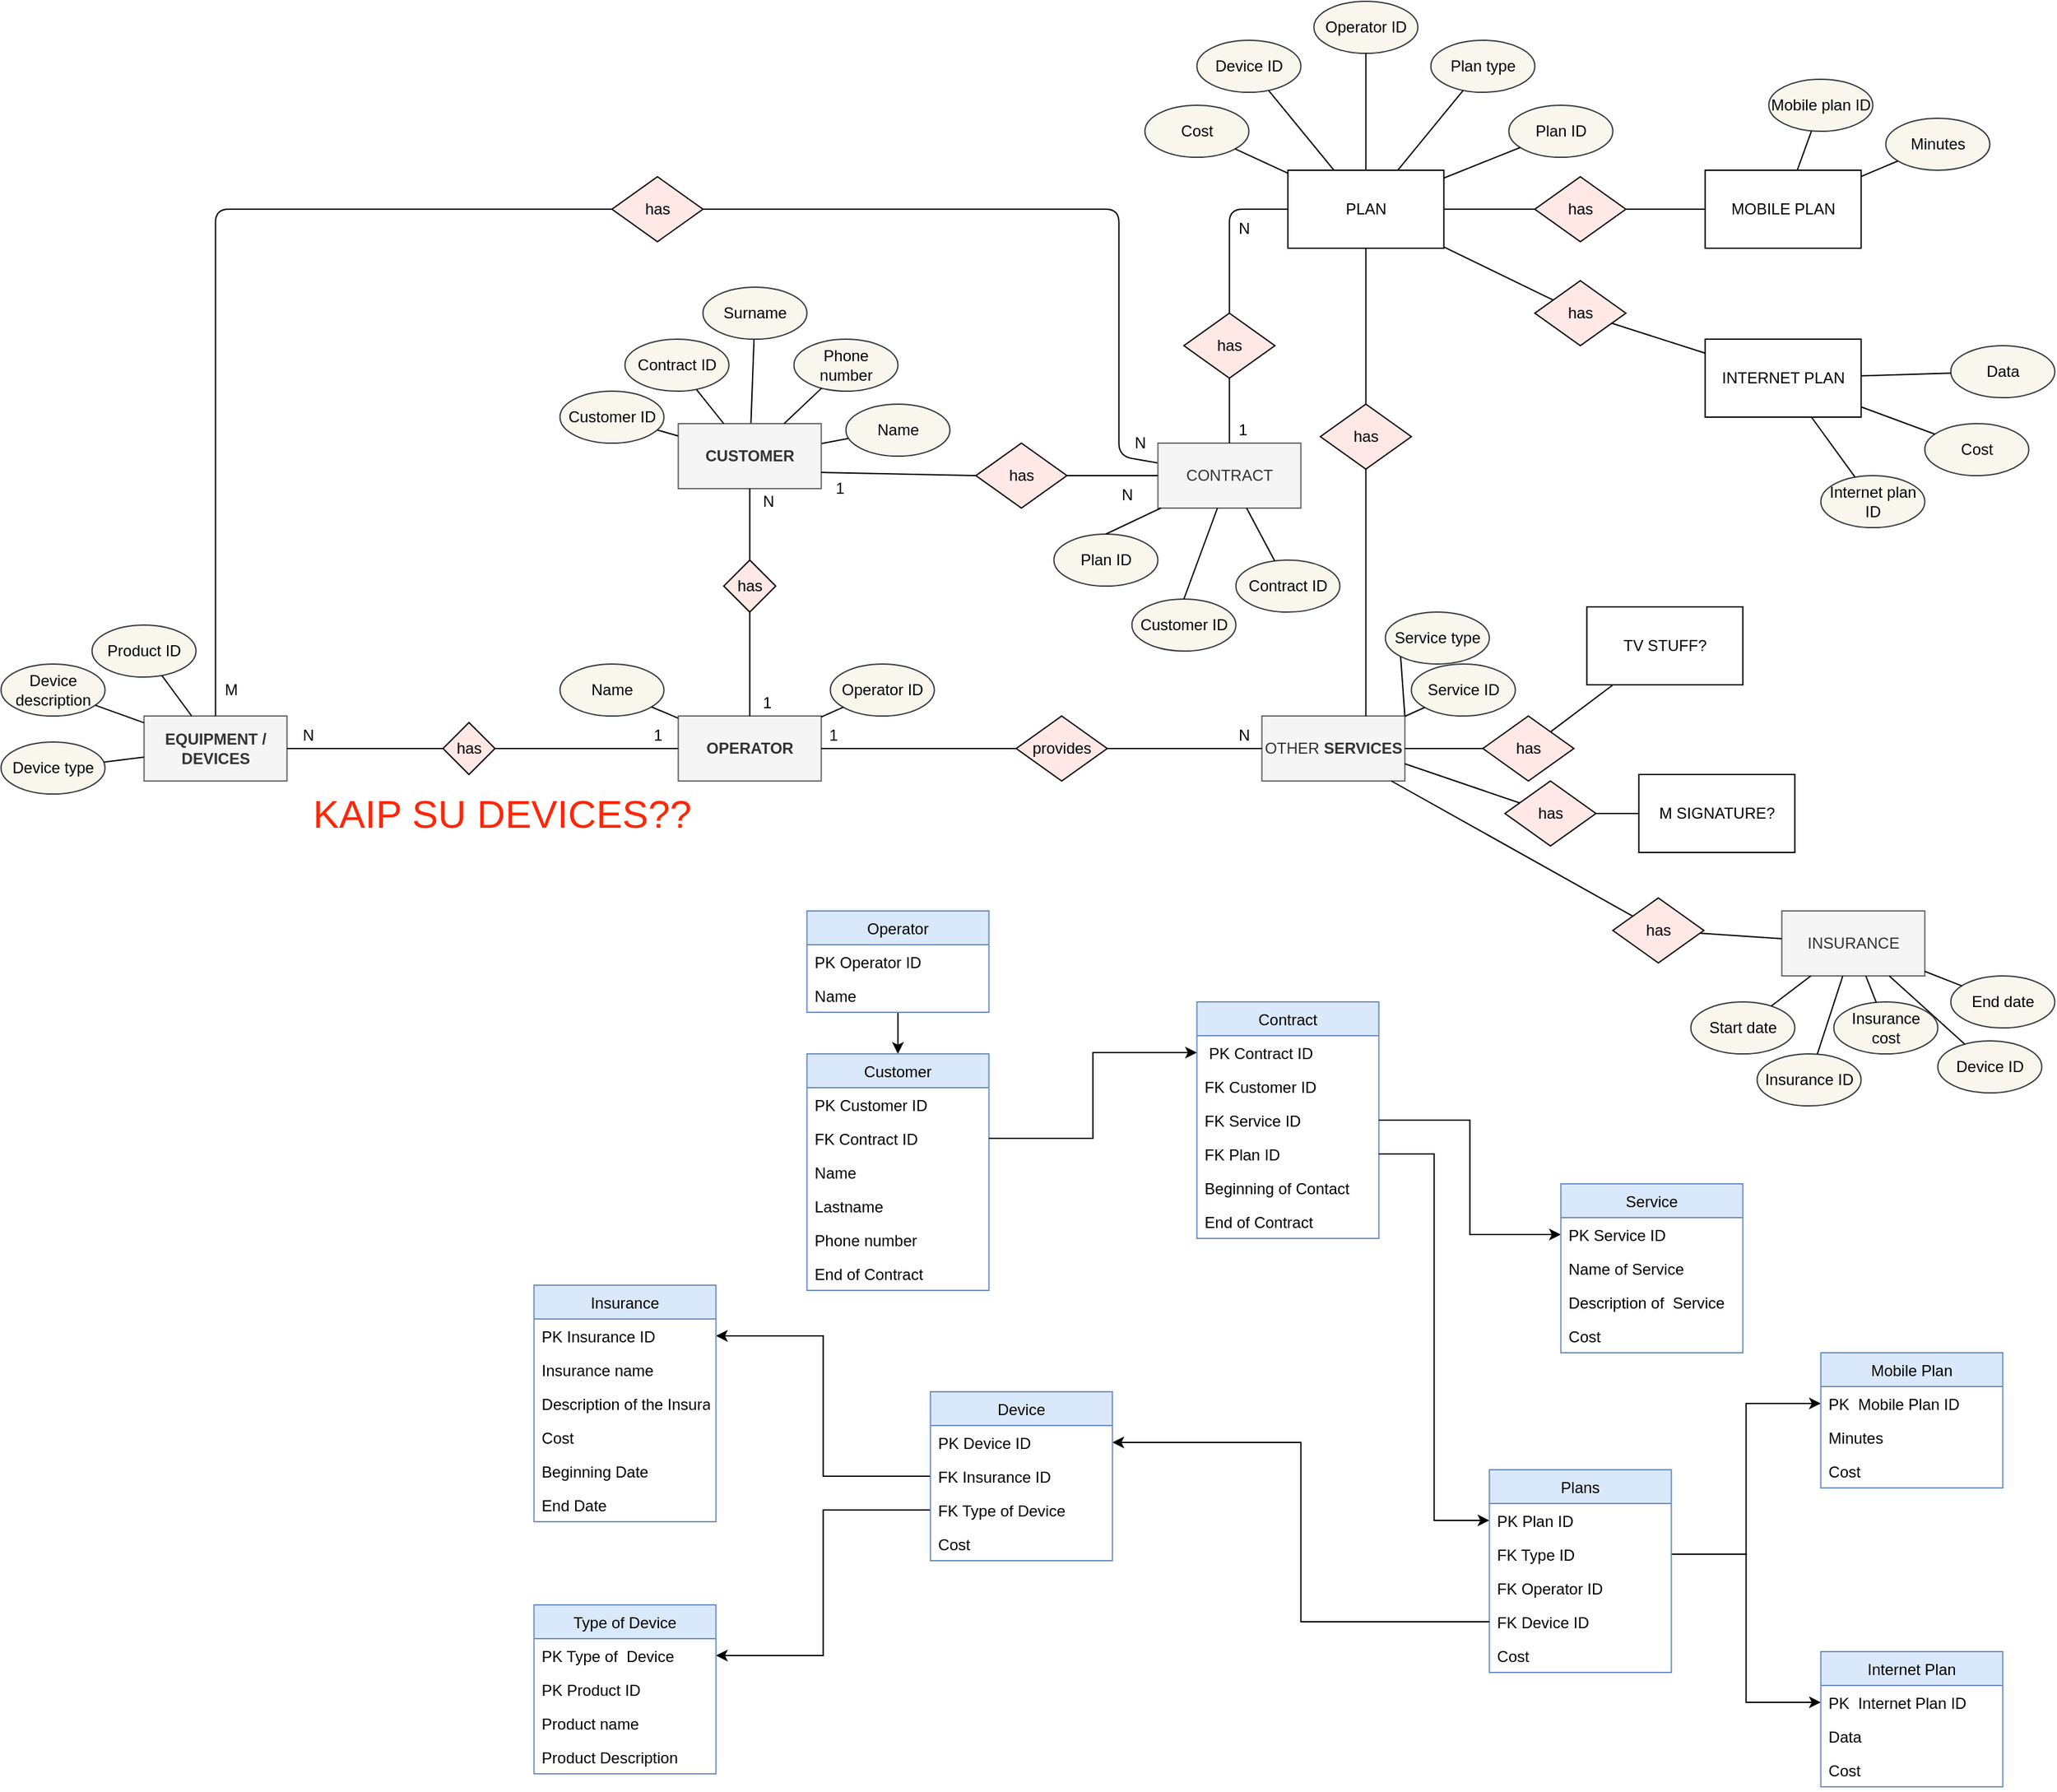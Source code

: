 <mxfile version="13.1.5" pages="2"><diagram id="LtiHKTqcWF1enYacNcXU" name="Page-1"><mxGraphModel dx="2489" dy="1941" grid="1" gridSize="10" guides="1" tooltips="1" connect="1" arrows="1" fold="1" page="1" pageScale="1" pageWidth="827" pageHeight="1169" math="0" shadow="0"><root><mxCell id="FshWtlxyWaIrbwzc-JTd-0"/><mxCell id="FshWtlxyWaIrbwzc-JTd-1" parent="FshWtlxyWaIrbwzc-JTd-0"/><mxCell id="-LTvqjmwlpkjosDg1y0M-0" style="edgeStyle=orthogonalEdgeStyle;rounded=0;orthogonalLoop=1;jettySize=auto;html=1;" edge="1" parent="FshWtlxyWaIrbwzc-JTd-1" source="-LTvqjmwlpkjosDg1y0M-119" target="-LTvqjmwlpkjosDg1y0M-122"><mxGeometry relative="1" as="geometry"/></mxCell><mxCell id="-LTvqjmwlpkjosDg1y0M-1" value="" style="endArrow=none;html=1;" edge="1" parent="FshWtlxyWaIrbwzc-JTd-1" source="-LTvqjmwlpkjosDg1y0M-15" target="-LTvqjmwlpkjosDg1y0M-4"><mxGeometry width="50" height="50" relative="1" as="geometry"><mxPoint x="180.8" y="-132" as="sourcePoint"/><mxPoint x="230.8" y="-182" as="targetPoint"/></mxGeometry></mxCell><mxCell id="-LTvqjmwlpkjosDg1y0M-2" value="" style="endArrow=none;html=1;" edge="1" parent="FshWtlxyWaIrbwzc-JTd-1" source="-LTvqjmwlpkjosDg1y0M-14" target="-LTvqjmwlpkjosDg1y0M-4"><mxGeometry width="50" height="50" relative="1" as="geometry"><mxPoint x="280.8" y="-182" as="sourcePoint"/><mxPoint x="330.8" y="-232" as="targetPoint"/></mxGeometry></mxCell><mxCell id="-LTvqjmwlpkjosDg1y0M-3" value="&lt;b&gt;OPERATOR&lt;/b&gt;" style="rounded=0;whiteSpace=wrap;html=1;fillColor=#f5f5f5;strokeColor=#666666;fontColor=#333333;" vertex="1" parent="FshWtlxyWaIrbwzc-JTd-1"><mxGeometry x="301.8" y="-112" width="110" height="50" as="geometry"/></mxCell><mxCell id="-LTvqjmwlpkjosDg1y0M-4" value="&lt;b&gt;CUSTOMER&lt;/b&gt;" style="rounded=0;whiteSpace=wrap;html=1;fillColor=#f5f5f5;strokeColor=#666666;fontColor=#333333;" vertex="1" parent="FshWtlxyWaIrbwzc-JTd-1"><mxGeometry x="301.8" y="-337" width="110" height="50" as="geometry"/></mxCell><mxCell id="-LTvqjmwlpkjosDg1y0M-5" value="Operator ID" style="ellipse;whiteSpace=wrap;html=1;fillColor=#f9f7ed;strokeColor=#36393d;" vertex="1" parent="FshWtlxyWaIrbwzc-JTd-1"><mxGeometry x="418.8" y="-152" width="80" height="40" as="geometry"/></mxCell><mxCell id="-LTvqjmwlpkjosDg1y0M-6" value="" style="endArrow=none;html=1;" edge="1" parent="FshWtlxyWaIrbwzc-JTd-1" source="-LTvqjmwlpkjosDg1y0M-3" target="-LTvqjmwlpkjosDg1y0M-5"><mxGeometry width="50" height="50" relative="1" as="geometry"><mxPoint x="202.8" y="38" as="sourcePoint"/><mxPoint x="252.8" y="-12" as="targetPoint"/></mxGeometry></mxCell><mxCell id="-LTvqjmwlpkjosDg1y0M-7" value="has" style="rhombus;whiteSpace=wrap;html=1;fillColor=#FFE8E6;" vertex="1" parent="FshWtlxyWaIrbwzc-JTd-1"><mxGeometry x="336.8" y="-232" width="40" height="40" as="geometry"/></mxCell><mxCell id="-LTvqjmwlpkjosDg1y0M-8" value="" style="endArrow=none;html=1;exitX=0.5;exitY=1;exitDx=0;exitDy=0;" edge="1" parent="FshWtlxyWaIrbwzc-JTd-1" source="-LTvqjmwlpkjosDg1y0M-4" target="-LTvqjmwlpkjosDg1y0M-7"><mxGeometry width="50" height="50" relative="1" as="geometry"><mxPoint x="355.8" y="-282.0" as="sourcePoint"/><mxPoint x="360.8" y="-163" as="targetPoint"/></mxGeometry></mxCell><mxCell id="-LTvqjmwlpkjosDg1y0M-9" value="N" style="text;html=1;resizable=0;points=[];autosize=1;align=left;verticalAlign=top;spacingTop=-4;" vertex="1" parent="FshWtlxyWaIrbwzc-JTd-1"><mxGeometry x="364.8" y="-287" width="20" height="20" as="geometry"/></mxCell><mxCell id="-LTvqjmwlpkjosDg1y0M-10" value="" style="endArrow=none;html=1;exitX=0.5;exitY=0;exitDx=0;exitDy=0;" edge="1" parent="FshWtlxyWaIrbwzc-JTd-1" source="-LTvqjmwlpkjosDg1y0M-3" target="-LTvqjmwlpkjosDg1y0M-7"><mxGeometry width="50" height="50" relative="1" as="geometry"><mxPoint x="355.8" y="-127" as="sourcePoint"/><mxPoint x="410.8" y="-173" as="targetPoint"/></mxGeometry></mxCell><mxCell id="-LTvqjmwlpkjosDg1y0M-11" value="1" style="text;html=1;resizable=0;points=[];autosize=1;align=left;verticalAlign=top;spacingTop=-4;" vertex="1" parent="FshWtlxyWaIrbwzc-JTd-1"><mxGeometry x="364.8" y="-132" width="20" height="20" as="geometry"/></mxCell><mxCell id="-LTvqjmwlpkjosDg1y0M-12" value="Name" style="ellipse;whiteSpace=wrap;html=1;fillColor=#f9f7ed;strokeColor=#36393d;" vertex="1" parent="FshWtlxyWaIrbwzc-JTd-1"><mxGeometry x="210.8" y="-152" width="80" height="40" as="geometry"/></mxCell><mxCell id="-LTvqjmwlpkjosDg1y0M-13" value="" style="endArrow=none;html=1;" edge="1" parent="FshWtlxyWaIrbwzc-JTd-1" source="-LTvqjmwlpkjosDg1y0M-3" target="-LTvqjmwlpkjosDg1y0M-12"><mxGeometry width="50" height="50" relative="1" as="geometry"><mxPoint x="421.8" y="-92.172" as="sourcePoint"/><mxPoint x="262.8" y="-2" as="targetPoint"/></mxGeometry></mxCell><mxCell id="-LTvqjmwlpkjosDg1y0M-14" value="Name" style="ellipse;whiteSpace=wrap;html=1;fillColor=#f9f7ed;strokeColor=#36393d;" vertex="1" parent="FshWtlxyWaIrbwzc-JTd-1"><mxGeometry x="430.8" y="-352" width="80" height="40" as="geometry"/></mxCell><mxCell id="-LTvqjmwlpkjosDg1y0M-15" value="Surname" style="ellipse;whiteSpace=wrap;html=1;fillColor=#f9f7ed;strokeColor=#36393d;" vertex="1" parent="FshWtlxyWaIrbwzc-JTd-1"><mxGeometry x="320.8" y="-442" width="80" height="40" as="geometry"/></mxCell><mxCell id="-LTvqjmwlpkjosDg1y0M-16" value="Customer ID" style="ellipse;whiteSpace=wrap;html=1;fillColor=#f9f7ed;strokeColor=#36393d;" vertex="1" parent="FshWtlxyWaIrbwzc-JTd-1"><mxGeometry x="210.8" y="-362" width="80" height="40" as="geometry"/></mxCell><mxCell id="-LTvqjmwlpkjosDg1y0M-17" value="Contract ID" style="ellipse;whiteSpace=wrap;html=1;fillColor=#f9f7ed;strokeColor=#36393d;" vertex="1" parent="FshWtlxyWaIrbwzc-JTd-1"><mxGeometry x="260.8" y="-402" width="80" height="40" as="geometry"/></mxCell><mxCell id="-LTvqjmwlpkjosDg1y0M-18" value="Phone number" style="ellipse;whiteSpace=wrap;html=1;fillColor=#f9f7ed;strokeColor=#36393d;" vertex="1" parent="FshWtlxyWaIrbwzc-JTd-1"><mxGeometry x="390.8" y="-402" width="80" height="40" as="geometry"/></mxCell><mxCell id="-LTvqjmwlpkjosDg1y0M-19" value="" style="endArrow=none;html=1;" edge="1" parent="FshWtlxyWaIrbwzc-JTd-1" source="-LTvqjmwlpkjosDg1y0M-4" target="-LTvqjmwlpkjosDg1y0M-16"><mxGeometry width="50" height="50" relative="1" as="geometry"><mxPoint x="271.24" y="-307.65" as="sourcePoint"/><mxPoint x="250.801" y="-316.346" as="targetPoint"/></mxGeometry></mxCell><mxCell id="-LTvqjmwlpkjosDg1y0M-20" value="" style="endArrow=none;html=1;" edge="1" parent="FshWtlxyWaIrbwzc-JTd-1" source="-LTvqjmwlpkjosDg1y0M-17" target="-LTvqjmwlpkjosDg1y0M-4"><mxGeometry width="50" height="50" relative="1" as="geometry"><mxPoint x="170.8" y="-132" as="sourcePoint"/><mxPoint x="220.8" y="-182" as="targetPoint"/></mxGeometry></mxCell><mxCell id="-LTvqjmwlpkjosDg1y0M-21" value="" style="endArrow=none;html=1;" edge="1" parent="FshWtlxyWaIrbwzc-JTd-1" source="-LTvqjmwlpkjosDg1y0M-18" target="-LTvqjmwlpkjosDg1y0M-4"><mxGeometry width="50" height="50" relative="1" as="geometry"><mxPoint x="200.8" y="-132" as="sourcePoint"/><mxPoint x="250.8" y="-182" as="targetPoint"/></mxGeometry></mxCell><mxCell id="-LTvqjmwlpkjosDg1y0M-22" value="&lt;b&gt;EQUIPMENT / DEVICES&lt;br&gt;&lt;/b&gt;" style="rounded=0;whiteSpace=wrap;html=1;fillColor=#f5f5f5;strokeColor=#666666;fontColor=#333333;" vertex="1" parent="FshWtlxyWaIrbwzc-JTd-1"><mxGeometry x="-109.2" y="-112" width="110" height="50" as="geometry"/></mxCell><mxCell id="-LTvqjmwlpkjosDg1y0M-23" value="has" style="rhombus;whiteSpace=wrap;html=1;fillColor=#FFE8E6;" vertex="1" parent="FshWtlxyWaIrbwzc-JTd-1"><mxGeometry x="120.8" y="-107" width="40" height="40" as="geometry"/></mxCell><mxCell id="-LTvqjmwlpkjosDg1y0M-24" value="" style="endArrow=none;html=1;" edge="1" parent="FshWtlxyWaIrbwzc-JTd-1" source="-LTvqjmwlpkjosDg1y0M-3" target="-LTvqjmwlpkjosDg1y0M-23"><mxGeometry width="50" height="50" relative="1" as="geometry"><mxPoint x="271.8" y="-67" as="sourcePoint"/><mxPoint x="10.8" y="17" as="targetPoint"/></mxGeometry></mxCell><mxCell id="-LTvqjmwlpkjosDg1y0M-25" value="N" style="text;html=1;resizable=0;points=[];autosize=1;align=left;verticalAlign=top;spacingTop=-4;" vertex="1" parent="FshWtlxyWaIrbwzc-JTd-1"><mxGeometry x="10.8" y="-107" width="20" height="20" as="geometry"/></mxCell><mxCell id="-LTvqjmwlpkjosDg1y0M-26" value="" style="endArrow=none;html=1;" edge="1" parent="FshWtlxyWaIrbwzc-JTd-1" source="-LTvqjmwlpkjosDg1y0M-22" target="-LTvqjmwlpkjosDg1y0M-23"><mxGeometry width="50" height="50" relative="1" as="geometry"><mxPoint x="100.8" y="7" as="sourcePoint"/><mxPoint x="60.8" y="7" as="targetPoint"/></mxGeometry></mxCell><mxCell id="-LTvqjmwlpkjosDg1y0M-27" value="1" style="text;html=1;resizable=0;points=[];autosize=1;align=left;verticalAlign=top;spacingTop=-4;" vertex="1" parent="FshWtlxyWaIrbwzc-JTd-1"><mxGeometry x="280.8" y="-107" width="20" height="20" as="geometry"/></mxCell><mxCell id="-LTvqjmwlpkjosDg1y0M-28" value="OTHER &lt;b&gt;SERVICES&lt;br&gt;&lt;/b&gt;" style="rounded=0;whiteSpace=wrap;html=1;fillColor=#f5f5f5;strokeColor=#666666;fontColor=#333333;" vertex="1" parent="FshWtlxyWaIrbwzc-JTd-1"><mxGeometry x="750.8" y="-112" width="110" height="50" as="geometry"/></mxCell><mxCell id="-LTvqjmwlpkjosDg1y0M-29" value="provides&lt;br&gt;" style="rhombus;whiteSpace=wrap;html=1;fillColor=#FFE8E6;" vertex="1" parent="FshWtlxyWaIrbwzc-JTd-1"><mxGeometry x="561.8" y="-112" width="70" height="50" as="geometry"/></mxCell><mxCell id="-LTvqjmwlpkjosDg1y0M-30" value="" style="endArrow=none;html=1;" edge="1" parent="FshWtlxyWaIrbwzc-JTd-1" source="-LTvqjmwlpkjosDg1y0M-3" target="-LTvqjmwlpkjosDg1y0M-29"><mxGeometry width="50" height="50" relative="1" as="geometry"><mxPoint x="826.8" y="-7" as="sourcePoint"/><mxPoint x="535.8" y="97" as="targetPoint"/></mxGeometry></mxCell><mxCell id="-LTvqjmwlpkjosDg1y0M-31" value="N" style="text;html=1;resizable=0;points=[];autosize=1;align=left;verticalAlign=top;spacingTop=-4;" vertex="1" parent="FshWtlxyWaIrbwzc-JTd-1"><mxGeometry x="730.8" y="-107" width="20" height="20" as="geometry"/></mxCell><mxCell id="-LTvqjmwlpkjosDg1y0M-32" value="" style="endArrow=none;html=1;" edge="1" parent="FshWtlxyWaIrbwzc-JTd-1" source="-LTvqjmwlpkjosDg1y0M-28" target="-LTvqjmwlpkjosDg1y0M-29"><mxGeometry width="50" height="50" relative="1" as="geometry"><mxPoint x="625.8" y="87" as="sourcePoint"/><mxPoint x="585.8" y="87" as="targetPoint"/></mxGeometry></mxCell><mxCell id="-LTvqjmwlpkjosDg1y0M-33" value="1" style="text;html=1;resizable=0;points=[];autosize=1;align=left;verticalAlign=top;spacingTop=-4;" vertex="1" parent="FshWtlxyWaIrbwzc-JTd-1"><mxGeometry x="415.8" y="-107" width="20" height="20" as="geometry"/></mxCell><mxCell id="-LTvqjmwlpkjosDg1y0M-34" value="MOBILE PLAN" style="rounded=0;whiteSpace=wrap;html=1;" vertex="1" parent="FshWtlxyWaIrbwzc-JTd-1"><mxGeometry x="1091.8" y="-532" width="120" height="60" as="geometry"/></mxCell><mxCell id="-LTvqjmwlpkjosDg1y0M-35" value="INTERNET PLAN" style="rounded=0;whiteSpace=wrap;html=1;" vertex="1" parent="FshWtlxyWaIrbwzc-JTd-1"><mxGeometry x="1091.8" y="-402" width="120" height="60" as="geometry"/></mxCell><mxCell id="-LTvqjmwlpkjosDg1y0M-36" value="TV STUFF?" style="rounded=0;whiteSpace=wrap;html=1;" vertex="1" parent="FshWtlxyWaIrbwzc-JTd-1"><mxGeometry x="1000.8" y="-196" width="120" height="60" as="geometry"/></mxCell><mxCell id="-LTvqjmwlpkjosDg1y0M-37" value="" style="endArrow=none;html=1;entryX=0.5;entryY=1;entryDx=0;entryDy=0;" edge="1" parent="FshWtlxyWaIrbwzc-JTd-1" target="-LTvqjmwlpkjosDg1y0M-75"><mxGeometry width="50" height="50" relative="1" as="geometry"><mxPoint x="830.8" y="-112" as="sourcePoint"/><mxPoint x="830.8" y="-322" as="targetPoint"/></mxGeometry></mxCell><mxCell id="-LTvqjmwlpkjosDg1y0M-38" value="Service type" style="ellipse;whiteSpace=wrap;html=1;fillColor=#f9f7ed;strokeColor=#36393d;" vertex="1" parent="FshWtlxyWaIrbwzc-JTd-1"><mxGeometry x="845.8" y="-192" width="80" height="40" as="geometry"/></mxCell><mxCell id="-LTvqjmwlpkjosDg1y0M-39" value="" style="endArrow=none;html=1;entryX=0;entryY=1;entryDx=0;entryDy=0;exitX=1;exitY=0;exitDx=0;exitDy=0;" edge="1" parent="FshWtlxyWaIrbwzc-JTd-1" source="-LTvqjmwlpkjosDg1y0M-28" target="-LTvqjmwlpkjosDg1y0M-38"><mxGeometry width="50" height="50" relative="1" as="geometry"><mxPoint x="830.8" y="-112" as="sourcePoint"/><mxPoint x="830.8" y="-292" as="targetPoint"/></mxGeometry></mxCell><mxCell id="-LTvqjmwlpkjosDg1y0M-40" value="PLAN" style="rounded=0;whiteSpace=wrap;html=1;" vertex="1" parent="FshWtlxyWaIrbwzc-JTd-1"><mxGeometry x="770.8" y="-532" width="120" height="60" as="geometry"/></mxCell><mxCell id="-LTvqjmwlpkjosDg1y0M-41" value="Plan ID" style="ellipse;whiteSpace=wrap;html=1;fillColor=#f9f7ed;strokeColor=#36393d;" vertex="1" parent="FshWtlxyWaIrbwzc-JTd-1"><mxGeometry x="940.8" y="-582" width="80" height="40" as="geometry"/></mxCell><mxCell id="-LTvqjmwlpkjosDg1y0M-42" value="Plan type" style="ellipse;whiteSpace=wrap;html=1;fillColor=#f9f7ed;strokeColor=#36393d;" vertex="1" parent="FshWtlxyWaIrbwzc-JTd-1"><mxGeometry x="880.8" y="-632" width="80" height="40" as="geometry"/></mxCell><mxCell id="-LTvqjmwlpkjosDg1y0M-43" value="Operator ID" style="ellipse;whiteSpace=wrap;html=1;fillColor=#f9f7ed;strokeColor=#36393d;" vertex="1" parent="FshWtlxyWaIrbwzc-JTd-1"><mxGeometry x="790.8" y="-662" width="80" height="40" as="geometry"/></mxCell><mxCell id="-LTvqjmwlpkjosDg1y0M-44" value="Device ID" style="ellipse;whiteSpace=wrap;html=1;fillColor=#f9f7ed;strokeColor=#36393d;" vertex="1" parent="FshWtlxyWaIrbwzc-JTd-1"><mxGeometry x="700.8" y="-632" width="80" height="40" as="geometry"/></mxCell><mxCell id="-LTvqjmwlpkjosDg1y0M-45" value="Cost" style="ellipse;whiteSpace=wrap;html=1;fillColor=#f9f7ed;strokeColor=#36393d;" vertex="1" parent="FshWtlxyWaIrbwzc-JTd-1"><mxGeometry x="660.8" y="-582" width="80" height="40" as="geometry"/></mxCell><mxCell id="-LTvqjmwlpkjosDg1y0M-46" value="" style="endArrow=none;html=1;" edge="1" parent="FshWtlxyWaIrbwzc-JTd-1" source="-LTvqjmwlpkjosDg1y0M-40" target="-LTvqjmwlpkjosDg1y0M-41"><mxGeometry width="50" height="50" relative="1" as="geometry"><mxPoint x="950.8" y="-392" as="sourcePoint"/><mxPoint x="1000.8" y="-442" as="targetPoint"/></mxGeometry></mxCell><mxCell id="-LTvqjmwlpkjosDg1y0M-47" value="" style="endArrow=none;html=1;" edge="1" parent="FshWtlxyWaIrbwzc-JTd-1" source="-LTvqjmwlpkjosDg1y0M-40" target="-LTvqjmwlpkjosDg1y0M-42"><mxGeometry width="50" height="50" relative="1" as="geometry"><mxPoint x="860.8" y="-532" as="sourcePoint"/><mxPoint x="940.8" y="-562" as="targetPoint"/></mxGeometry></mxCell><mxCell id="-LTvqjmwlpkjosDg1y0M-48" value="" style="endArrow=none;html=1;" edge="1" parent="FshWtlxyWaIrbwzc-JTd-1" source="-LTvqjmwlpkjosDg1y0M-40" target="-LTvqjmwlpkjosDg1y0M-43"><mxGeometry width="50" height="50" relative="1" as="geometry"><mxPoint x="830.8" y="-532" as="sourcePoint"/><mxPoint x="880.8" y="-612" as="targetPoint"/></mxGeometry></mxCell><mxCell id="-LTvqjmwlpkjosDg1y0M-49" value="" style="endArrow=none;html=1;" edge="1" parent="FshWtlxyWaIrbwzc-JTd-1" source="-LTvqjmwlpkjosDg1y0M-40" target="-LTvqjmwlpkjosDg1y0M-44"><mxGeometry width="50" height="50" relative="1" as="geometry"><mxPoint x="830.8" y="-532" as="sourcePoint"/><mxPoint x="780.8" y="-582" as="targetPoint"/></mxGeometry></mxCell><mxCell id="-LTvqjmwlpkjosDg1y0M-50" value="" style="endArrow=none;html=1;" edge="1" parent="FshWtlxyWaIrbwzc-JTd-1" source="-LTvqjmwlpkjosDg1y0M-40" target="-LTvqjmwlpkjosDg1y0M-45"><mxGeometry width="50" height="50" relative="1" as="geometry"><mxPoint x="860.8" y="-532" as="sourcePoint"/><mxPoint x="940.8" y="-562" as="targetPoint"/></mxGeometry></mxCell><mxCell id="-LTvqjmwlpkjosDg1y0M-51" value="" style="endArrow=none;html=1;exitX=0.5;exitY=0;exitDx=0;exitDy=0;entryX=0;entryY=0.5;entryDx=0;entryDy=0;" edge="1" parent="FshWtlxyWaIrbwzc-JTd-1" source="-LTvqjmwlpkjosDg1y0M-22" target="-LTvqjmwlpkjosDg1y0M-56"><mxGeometry width="50" height="50" relative="1" as="geometry"><mxPoint x="-39.2" y="-302" as="sourcePoint"/><mxPoint x="250.8" y="-502.0" as="targetPoint"/><Array as="points"><mxPoint x="-54.2" y="-502"/></Array></mxGeometry></mxCell><mxCell id="-LTvqjmwlpkjosDg1y0M-52" value="has" style="rhombus;whiteSpace=wrap;html=1;fillColor=#FFE8E6;" vertex="1" parent="FshWtlxyWaIrbwzc-JTd-1"><mxGeometry x="530.8" y="-322" width="70" height="50" as="geometry"/></mxCell><mxCell id="-LTvqjmwlpkjosDg1y0M-53" value="" style="endArrow=none;html=1;entryX=0;entryY=0.5;entryDx=0;entryDy=0;exitX=1;exitY=0.75;exitDx=0;exitDy=0;" edge="1" parent="FshWtlxyWaIrbwzc-JTd-1" source="-LTvqjmwlpkjosDg1y0M-4" target="-LTvqjmwlpkjosDg1y0M-52"><mxGeometry width="50" height="50" relative="1" as="geometry"><mxPoint x="420.8" y="-202" as="sourcePoint"/><mxPoint x="470.8" y="-252" as="targetPoint"/></mxGeometry></mxCell><mxCell id="-LTvqjmwlpkjosDg1y0M-54" value="" style="endArrow=none;html=1;exitX=1;exitY=0.5;exitDx=0;exitDy=0;" edge="1" parent="FshWtlxyWaIrbwzc-JTd-1" source="-LTvqjmwlpkjosDg1y0M-56" target="-LTvqjmwlpkjosDg1y0M-60"><mxGeometry width="50" height="50" relative="1" as="geometry"><mxPoint x="310.8" y="-502.0" as="sourcePoint"/><mxPoint x="721.8" y="-492" as="targetPoint"/><Array as="points"><mxPoint x="640.8" y="-502"/><mxPoint x="640.8" y="-312"/></Array></mxGeometry></mxCell><mxCell id="-LTvqjmwlpkjosDg1y0M-55" value="" style="group" vertex="1" connectable="0" parent="FshWtlxyWaIrbwzc-JTd-1"><mxGeometry x="310.8" y="-502.0" as="geometry"/></mxCell><mxCell id="-LTvqjmwlpkjosDg1y0M-56" value="has" style="rhombus;whiteSpace=wrap;html=1;fillColor=#FFE8E6;" vertex="1" parent="FshWtlxyWaIrbwzc-JTd-1"><mxGeometry x="250.8" y="-527" width="70" height="50" as="geometry"/></mxCell><mxCell id="-LTvqjmwlpkjosDg1y0M-57" value="N" style="text;html=1;resizable=0;points=[];autosize=1;align=left;verticalAlign=top;spacingTop=-4;" vertex="1" parent="FshWtlxyWaIrbwzc-JTd-1"><mxGeometry x="730.8" y="-497" width="20" height="20" as="geometry"/></mxCell><mxCell id="-LTvqjmwlpkjosDg1y0M-58" value="1" style="text;html=1;resizable=0;points=[];autosize=1;align=left;verticalAlign=top;spacingTop=-4;" vertex="1" parent="FshWtlxyWaIrbwzc-JTd-1"><mxGeometry x="420.8" y="-297" width="20" height="20" as="geometry"/></mxCell><mxCell id="-LTvqjmwlpkjosDg1y0M-59" value="M" style="text;html=1;resizable=0;points=[];autosize=1;align=left;verticalAlign=top;spacingTop=-4;" vertex="1" parent="FshWtlxyWaIrbwzc-JTd-1"><mxGeometry x="-49.2" y="-142" width="20" height="20" as="geometry"/></mxCell><mxCell id="-LTvqjmwlpkjosDg1y0M-60" value="CONTRACT" style="rounded=0;whiteSpace=wrap;html=1;fillColor=#f5f5f5;strokeColor=#666666;fontColor=#333333;" vertex="1" parent="FshWtlxyWaIrbwzc-JTd-1"><mxGeometry x="670.8" y="-322" width="110" height="50" as="geometry"/></mxCell><mxCell id="-LTvqjmwlpkjosDg1y0M-61" value="" style="endArrow=none;html=1;exitX=1;exitY=0.5;exitDx=0;exitDy=0;entryX=0;entryY=0.5;entryDx=0;entryDy=0;" edge="1" parent="FshWtlxyWaIrbwzc-JTd-1" source="-LTvqjmwlpkjosDg1y0M-52" target="-LTvqjmwlpkjosDg1y0M-60"><mxGeometry width="50" height="50" relative="1" as="geometry"><mxPoint x="600.8" y="-172" as="sourcePoint"/><mxPoint x="650.8" y="-222" as="targetPoint"/></mxGeometry></mxCell><mxCell id="-LTvqjmwlpkjosDg1y0M-62" value="" style="endArrow=none;html=1;exitX=0.5;exitY=0;exitDx=0;exitDy=0;" edge="1" parent="FshWtlxyWaIrbwzc-JTd-1" source="-LTvqjmwlpkjosDg1y0M-63" target="-LTvqjmwlpkjosDg1y0M-40"><mxGeometry width="50" height="50" relative="1" as="geometry"><mxPoint x="800.8" y="-412" as="sourcePoint"/><mxPoint x="690.8" y="-462" as="targetPoint"/><Array as="points"><mxPoint x="725.8" y="-502"/></Array></mxGeometry></mxCell><mxCell id="-LTvqjmwlpkjosDg1y0M-63" value="has" style="rhombus;whiteSpace=wrap;html=1;fillColor=#FFE8E6;" vertex="1" parent="FshWtlxyWaIrbwzc-JTd-1"><mxGeometry x="690.8" y="-422" width="70" height="50" as="geometry"/></mxCell><mxCell id="-LTvqjmwlpkjosDg1y0M-64" value="" style="endArrow=none;html=1;entryX=0.5;entryY=1;entryDx=0;entryDy=0;" edge="1" parent="FshWtlxyWaIrbwzc-JTd-1" source="-LTvqjmwlpkjosDg1y0M-60" target="-LTvqjmwlpkjosDg1y0M-63"><mxGeometry width="50" height="50" relative="1" as="geometry"><mxPoint x="610.8" y="-372" as="sourcePoint"/><mxPoint x="660.8" y="-422" as="targetPoint"/></mxGeometry></mxCell><mxCell id="-LTvqjmwlpkjosDg1y0M-65" value="1" style="text;html=1;resizable=0;points=[];autosize=1;align=left;verticalAlign=top;spacingTop=-4;" vertex="1" parent="FshWtlxyWaIrbwzc-JTd-1"><mxGeometry x="730.8" y="-342" width="20" height="20" as="geometry"/></mxCell><mxCell id="-LTvqjmwlpkjosDg1y0M-66" value="N" style="text;html=1;resizable=0;points=[];autosize=1;align=left;verticalAlign=top;spacingTop=-4;" vertex="1" parent="FshWtlxyWaIrbwzc-JTd-1"><mxGeometry x="640.8" y="-292" width="20" height="20" as="geometry"/></mxCell><mxCell id="-LTvqjmwlpkjosDg1y0M-67" value="Contract ID" style="ellipse;whiteSpace=wrap;html=1;fillColor=#f9f7ed;strokeColor=#36393d;" vertex="1" parent="FshWtlxyWaIrbwzc-JTd-1"><mxGeometry x="730.8" y="-232" width="80" height="40" as="geometry"/></mxCell><mxCell id="-LTvqjmwlpkjosDg1y0M-68" value="Plan ID" style="ellipse;whiteSpace=wrap;html=1;fillColor=#f9f7ed;strokeColor=#36393d;" vertex="1" parent="FshWtlxyWaIrbwzc-JTd-1"><mxGeometry x="590.8" y="-252" width="80" height="40" as="geometry"/></mxCell><mxCell id="-LTvqjmwlpkjosDg1y0M-69" value="Customer ID" style="ellipse;whiteSpace=wrap;html=1;fillColor=#f9f7ed;strokeColor=#36393d;" vertex="1" parent="FshWtlxyWaIrbwzc-JTd-1"><mxGeometry x="650.8" y="-202" width="80" height="40" as="geometry"/></mxCell><mxCell id="-LTvqjmwlpkjosDg1y0M-70" value="" style="endArrow=none;html=1;exitX=0.5;exitY=0;exitDx=0;exitDy=0;" edge="1" parent="FshWtlxyWaIrbwzc-JTd-1" source="-LTvqjmwlpkjosDg1y0M-68" target="-LTvqjmwlpkjosDg1y0M-60"><mxGeometry width="50" height="50" relative="1" as="geometry"><mxPoint x="690.8" y="-182" as="sourcePoint"/><mxPoint x="740.8" y="-232" as="targetPoint"/></mxGeometry></mxCell><mxCell id="-LTvqjmwlpkjosDg1y0M-71" value="" style="endArrow=none;html=1;exitX=0.5;exitY=0;exitDx=0;exitDy=0;" edge="1" parent="FshWtlxyWaIrbwzc-JTd-1" source="-LTvqjmwlpkjosDg1y0M-69" target="-LTvqjmwlpkjosDg1y0M-60"><mxGeometry width="50" height="50" relative="1" as="geometry"><mxPoint x="630.8" y="-252.0" as="sourcePoint"/><mxPoint x="698.3" y="-272.0" as="targetPoint"/></mxGeometry></mxCell><mxCell id="-LTvqjmwlpkjosDg1y0M-72" value="" style="endArrow=none;html=1;" edge="1" parent="FshWtlxyWaIrbwzc-JTd-1" source="-LTvqjmwlpkjosDg1y0M-67" target="-LTvqjmwlpkjosDg1y0M-60"><mxGeometry width="50" height="50" relative="1" as="geometry"><mxPoint x="740.8" y="-222" as="sourcePoint"/><mxPoint x="790.8" y="-272" as="targetPoint"/></mxGeometry></mxCell><mxCell id="-LTvqjmwlpkjosDg1y0M-73" value="INSURANCE" style="rounded=0;whiteSpace=wrap;html=1;fillColor=#f5f5f5;strokeColor=#666666;fontColor=#333333;" vertex="1" parent="FshWtlxyWaIrbwzc-JTd-1"><mxGeometry x="1150.8" y="38" width="110" height="50" as="geometry"/></mxCell><mxCell id="-LTvqjmwlpkjosDg1y0M-74" value="" style="endArrow=none;html=1;" edge="1" parent="FshWtlxyWaIrbwzc-JTd-1" source="-LTvqjmwlpkjosDg1y0M-101" target="-LTvqjmwlpkjosDg1y0M-28"><mxGeometry width="50" height="50" relative="1" as="geometry"><mxPoint x="910.8" y="18" as="sourcePoint"/><mxPoint x="710.8" y="18" as="targetPoint"/><Array as="points"/></mxGeometry></mxCell><mxCell id="-LTvqjmwlpkjosDg1y0M-75" value="has" style="rhombus;whiteSpace=wrap;html=1;fillColor=#FFE8E6;" vertex="1" parent="FshWtlxyWaIrbwzc-JTd-1"><mxGeometry x="795.8" y="-352" width="70" height="50" as="geometry"/></mxCell><mxCell id="-LTvqjmwlpkjosDg1y0M-76" value="" style="endArrow=none;html=1;" edge="1" parent="FshWtlxyWaIrbwzc-JTd-1" source="-LTvqjmwlpkjosDg1y0M-75" target="-LTvqjmwlpkjosDg1y0M-40"><mxGeometry width="50" height="50" relative="1" as="geometry"><mxPoint x="890.8" y="-372" as="sourcePoint"/><mxPoint x="940.8" y="-422" as="targetPoint"/></mxGeometry></mxCell><mxCell id="-LTvqjmwlpkjosDg1y0M-77" value="has" style="rhombus;whiteSpace=wrap;html=1;fillColor=#FFE8E6;" vertex="1" parent="FshWtlxyWaIrbwzc-JTd-1"><mxGeometry x="1020.8" y="28" width="70" height="50" as="geometry"/></mxCell><mxCell id="-LTvqjmwlpkjosDg1y0M-78" value="" style="endArrow=none;html=1;" edge="1" parent="FshWtlxyWaIrbwzc-JTd-1" source="-LTvqjmwlpkjosDg1y0M-73" target="-LTvqjmwlpkjosDg1y0M-77"><mxGeometry width="50" height="50" relative="1" as="geometry"><mxPoint x="1445.8" y="128" as="sourcePoint"/><mxPoint x="1445.8" y="88" as="targetPoint"/></mxGeometry></mxCell><mxCell id="-LTvqjmwlpkjosDg1y0M-79" value="M SIGNATURE?" style="rounded=0;whiteSpace=wrap;html=1;" vertex="1" parent="FshWtlxyWaIrbwzc-JTd-1"><mxGeometry x="1040.8" y="-67" width="120" height="60" as="geometry"/></mxCell><mxCell id="-LTvqjmwlpkjosDg1y0M-80" value="" style="endArrow=none;html=1;" edge="1" parent="FshWtlxyWaIrbwzc-JTd-1" source="-LTvqjmwlpkjosDg1y0M-99"><mxGeometry width="50" height="50" relative="1" as="geometry"><mxPoint x="950.8" y="18" as="sourcePoint"/><mxPoint x="860.8" y="-75.279" as="targetPoint"/><Array as="points"/></mxGeometry></mxCell><mxCell id="-LTvqjmwlpkjosDg1y0M-81" value="" style="endArrow=none;html=1;" edge="1" parent="FshWtlxyWaIrbwzc-JTd-1" source="-LTvqjmwlpkjosDg1y0M-115" target="-LTvqjmwlpkjosDg1y0M-35"><mxGeometry width="50" height="50" relative="1" as="geometry"><mxPoint x="940.8" y="-422" as="sourcePoint"/><mxPoint x="990.8" y="-472" as="targetPoint"/></mxGeometry></mxCell><mxCell id="-LTvqjmwlpkjosDg1y0M-82" value="" style="endArrow=none;html=1;" edge="1" parent="FshWtlxyWaIrbwzc-JTd-1" source="-LTvqjmwlpkjosDg1y0M-117" target="-LTvqjmwlpkjosDg1y0M-34"><mxGeometry width="50" height="50" relative="1" as="geometry"><mxPoint x="940.8" y="-422" as="sourcePoint"/><mxPoint x="990.8" y="-472" as="targetPoint"/></mxGeometry></mxCell><mxCell id="-LTvqjmwlpkjosDg1y0M-83" value="Mobile plan ID" style="ellipse;whiteSpace=wrap;html=1;fillColor=#f9f7ed;strokeColor=#36393d;" vertex="1" parent="FshWtlxyWaIrbwzc-JTd-1"><mxGeometry x="1140.8" y="-602" width="80" height="40" as="geometry"/></mxCell><mxCell id="-LTvqjmwlpkjosDg1y0M-84" value="" style="endArrow=none;html=1;" edge="1" parent="FshWtlxyWaIrbwzc-JTd-1" source="-LTvqjmwlpkjosDg1y0M-34" target="-LTvqjmwlpkjosDg1y0M-83"><mxGeometry width="50" height="50" relative="1" as="geometry"><mxPoint x="1080.8" y="-572" as="sourcePoint"/><mxPoint x="1130.8" y="-622" as="targetPoint"/></mxGeometry></mxCell><mxCell id="-LTvqjmwlpkjosDg1y0M-85" value="Internet plan ID" style="ellipse;whiteSpace=wrap;html=1;fillColor=#f9f7ed;strokeColor=#36393d;" vertex="1" parent="FshWtlxyWaIrbwzc-JTd-1"><mxGeometry x="1180.8" y="-297" width="80" height="40" as="geometry"/></mxCell><mxCell id="-LTvqjmwlpkjosDg1y0M-86" value="" style="endArrow=none;html=1;" edge="1" parent="FshWtlxyWaIrbwzc-JTd-1" source="-LTvqjmwlpkjosDg1y0M-35" target="-LTvqjmwlpkjosDg1y0M-85"><mxGeometry width="50" height="50" relative="1" as="geometry"><mxPoint x="1167.904" y="-532" as="sourcePoint"/><mxPoint x="1200.475" y="-592.678" as="targetPoint"/></mxGeometry></mxCell><mxCell id="-LTvqjmwlpkjosDg1y0M-87" value="Cost" style="ellipse;whiteSpace=wrap;html=1;fillColor=#f9f7ed;strokeColor=#36393d;" vertex="1" parent="FshWtlxyWaIrbwzc-JTd-1"><mxGeometry x="1260.8" y="-337" width="80" height="40" as="geometry"/></mxCell><mxCell id="-LTvqjmwlpkjosDg1y0M-88" value="Data" style="ellipse;whiteSpace=wrap;html=1;fillColor=#f9f7ed;strokeColor=#36393d;" vertex="1" parent="FshWtlxyWaIrbwzc-JTd-1"><mxGeometry x="1280.8" y="-397" width="80" height="40" as="geometry"/></mxCell><mxCell id="-LTvqjmwlpkjosDg1y0M-89" value="Minutes" style="ellipse;whiteSpace=wrap;html=1;fillColor=#f9f7ed;strokeColor=#36393d;" vertex="1" parent="FshWtlxyWaIrbwzc-JTd-1"><mxGeometry x="1230.8" y="-572" width="80" height="40" as="geometry"/></mxCell><mxCell id="-LTvqjmwlpkjosDg1y0M-90" value="" style="endArrow=none;html=1;" edge="1" parent="FshWtlxyWaIrbwzc-JTd-1" source="-LTvqjmwlpkjosDg1y0M-35" target="-LTvqjmwlpkjosDg1y0M-88"><mxGeometry width="50" height="50" relative="1" as="geometry"><mxPoint x="1496.489" y="-467" as="sourcePoint"/><mxPoint x="1400.8" y="-352" as="targetPoint"/></mxGeometry></mxCell><mxCell id="-LTvqjmwlpkjosDg1y0M-91" value="" style="endArrow=none;html=1;" edge="1" parent="FshWtlxyWaIrbwzc-JTd-1" source="-LTvqjmwlpkjosDg1y0M-34" target="-LTvqjmwlpkjosDg1y0M-89"><mxGeometry width="50" height="50" relative="1" as="geometry"><mxPoint x="1520.8" y="-462.404" as="sourcePoint"/><mxPoint x="1490.8" y="-382" as="targetPoint"/></mxGeometry></mxCell><mxCell id="-LTvqjmwlpkjosDg1y0M-92" value="" style="endArrow=none;html=1;" edge="1" parent="FshWtlxyWaIrbwzc-JTd-1" source="-LTvqjmwlpkjosDg1y0M-35" target="-LTvqjmwlpkjosDg1y0M-87"><mxGeometry width="50" height="50" relative="1" as="geometry"><mxPoint x="1450.8" y="-372" as="sourcePoint"/><mxPoint x="1500.8" y="-422" as="targetPoint"/></mxGeometry></mxCell><mxCell id="-LTvqjmwlpkjosDg1y0M-93" value="Product ID" style="ellipse;whiteSpace=wrap;html=1;fillColor=#f9f7ed;strokeColor=#36393d;" vertex="1" parent="FshWtlxyWaIrbwzc-JTd-1"><mxGeometry x="-149.2" y="-182" width="80" height="40" as="geometry"/></mxCell><mxCell id="-LTvqjmwlpkjosDg1y0M-94" value="Device type" style="ellipse;whiteSpace=wrap;html=1;fillColor=#f9f7ed;strokeColor=#36393d;" vertex="1" parent="FshWtlxyWaIrbwzc-JTd-1"><mxGeometry x="-219.2" y="-92" width="80" height="40" as="geometry"/></mxCell><mxCell id="-LTvqjmwlpkjosDg1y0M-95" value="&lt;div&gt;Device description&lt;/div&gt;" style="ellipse;whiteSpace=wrap;html=1;fillColor=#f9f7ed;strokeColor=#36393d;" vertex="1" parent="FshWtlxyWaIrbwzc-JTd-1"><mxGeometry x="-219.2" y="-152" width="80" height="40" as="geometry"/></mxCell><mxCell id="-LTvqjmwlpkjosDg1y0M-96" value="" style="endArrow=none;html=1;" edge="1" parent="FshWtlxyWaIrbwzc-JTd-1" source="-LTvqjmwlpkjosDg1y0M-95" target="-LTvqjmwlpkjosDg1y0M-22"><mxGeometry width="50" height="50" relative="1" as="geometry"><mxPoint x="-209.2" y="-12" as="sourcePoint"/><mxPoint x="-159.2" y="-62" as="targetPoint"/></mxGeometry></mxCell><mxCell id="-LTvqjmwlpkjosDg1y0M-97" value="" style="endArrow=none;html=1;" edge="1" parent="FshWtlxyWaIrbwzc-JTd-1" source="-LTvqjmwlpkjosDg1y0M-94" target="-LTvqjmwlpkjosDg1y0M-22"><mxGeometry width="50" height="50" relative="1" as="geometry"><mxPoint x="-189.2" y="-32" as="sourcePoint"/><mxPoint x="-139.2" y="-82" as="targetPoint"/></mxGeometry></mxCell><mxCell id="-LTvqjmwlpkjosDg1y0M-98" value="" style="endArrow=none;html=1;" edge="1" parent="FshWtlxyWaIrbwzc-JTd-1" source="-LTvqjmwlpkjosDg1y0M-93" target="-LTvqjmwlpkjosDg1y0M-22"><mxGeometry width="50" height="50" relative="1" as="geometry"><mxPoint x="-29.2" y="38" as="sourcePoint"/><mxPoint x="20.8" y="-12" as="targetPoint"/></mxGeometry></mxCell><mxCell id="-LTvqjmwlpkjosDg1y0M-99" value="has" style="rhombus;whiteSpace=wrap;html=1;fillColor=#FFE8E6;" vertex="1" parent="FshWtlxyWaIrbwzc-JTd-1"><mxGeometry x="937.8" y="-62" width="70" height="50" as="geometry"/></mxCell><mxCell id="-LTvqjmwlpkjosDg1y0M-100" value="" style="endArrow=none;html=1;" edge="1" parent="FshWtlxyWaIrbwzc-JTd-1" source="-LTvqjmwlpkjosDg1y0M-99" target="-LTvqjmwlpkjosDg1y0M-79"><mxGeometry width="50" height="50" relative="1" as="geometry"><mxPoint x="1020.8" y="58" as="sourcePoint"/><mxPoint x="860.8" y="-75.279" as="targetPoint"/><Array as="points"/></mxGeometry></mxCell><mxCell id="-LTvqjmwlpkjosDg1y0M-101" value="has" style="rhombus;whiteSpace=wrap;html=1;fillColor=#FFE8E6;" vertex="1" parent="FshWtlxyWaIrbwzc-JTd-1"><mxGeometry x="920.8" y="-112" width="70" height="50" as="geometry"/></mxCell><mxCell id="-LTvqjmwlpkjosDg1y0M-102" value="" style="endArrow=none;html=1;" edge="1" parent="FshWtlxyWaIrbwzc-JTd-1" source="-LTvqjmwlpkjosDg1y0M-101" target="-LTvqjmwlpkjosDg1y0M-36"><mxGeometry width="50" height="50" relative="1" as="geometry"><mxPoint x="1040.8" y="48" as="sourcePoint"/><mxPoint x="1090.8" y="-2" as="targetPoint"/></mxGeometry></mxCell><mxCell id="-LTvqjmwlpkjosDg1y0M-103" value="Device ID" style="ellipse;whiteSpace=wrap;html=1;fillColor=#f9f7ed;strokeColor=#36393d;" vertex="1" parent="FshWtlxyWaIrbwzc-JTd-1"><mxGeometry x="1270.8" y="138" width="80" height="40" as="geometry"/></mxCell><mxCell id="-LTvqjmwlpkjosDg1y0M-104" value="" style="endArrow=none;html=1;" edge="1" parent="FshWtlxyWaIrbwzc-JTd-1" source="-LTvqjmwlpkjosDg1y0M-103" target="-LTvqjmwlpkjosDg1y0M-73"><mxGeometry width="50" height="50" relative="1" as="geometry"><mxPoint x="2120.8" y="388" as="sourcePoint"/><mxPoint x="2170.8" y="338" as="targetPoint"/></mxGeometry></mxCell><mxCell id="-LTvqjmwlpkjosDg1y0M-105" value="Insurance ID" style="ellipse;whiteSpace=wrap;html=1;fillColor=#f9f7ed;strokeColor=#36393d;" vertex="1" parent="FshWtlxyWaIrbwzc-JTd-1"><mxGeometry x="1131.8" y="148" width="80" height="40" as="geometry"/></mxCell><mxCell id="-LTvqjmwlpkjosDg1y0M-106" value="Insurance cost" style="ellipse;whiteSpace=wrap;html=1;fillColor=#f9f7ed;strokeColor=#36393d;" vertex="1" parent="FshWtlxyWaIrbwzc-JTd-1"><mxGeometry x="1190.8" y="108" width="80" height="40" as="geometry"/></mxCell><mxCell id="-LTvqjmwlpkjosDg1y0M-107" value="Start date" style="ellipse;whiteSpace=wrap;html=1;fillColor=#f9f7ed;strokeColor=#36393d;" vertex="1" parent="FshWtlxyWaIrbwzc-JTd-1"><mxGeometry x="1080.8" y="108" width="80" height="40" as="geometry"/></mxCell><mxCell id="-LTvqjmwlpkjosDg1y0M-108" value="End date" style="ellipse;whiteSpace=wrap;html=1;fillColor=#f9f7ed;strokeColor=#36393d;" vertex="1" parent="FshWtlxyWaIrbwzc-JTd-1"><mxGeometry x="1280.8" y="88" width="80" height="40" as="geometry"/></mxCell><mxCell id="-LTvqjmwlpkjosDg1y0M-109" value="" style="endArrow=none;html=1;" edge="1" parent="FshWtlxyWaIrbwzc-JTd-1" source="-LTvqjmwlpkjosDg1y0M-105" target="-LTvqjmwlpkjosDg1y0M-73"><mxGeometry width="50" height="50" relative="1" as="geometry"><mxPoint x="2100.8" y="338" as="sourcePoint"/><mxPoint x="2150.8" y="288" as="targetPoint"/></mxGeometry></mxCell><mxCell id="-LTvqjmwlpkjosDg1y0M-110" value="" style="endArrow=none;html=1;" edge="1" parent="FshWtlxyWaIrbwzc-JTd-1" source="-LTvqjmwlpkjosDg1y0M-106" target="-LTvqjmwlpkjosDg1y0M-73"><mxGeometry width="50" height="50" relative="1" as="geometry"><mxPoint x="2060.8" y="348" as="sourcePoint"/><mxPoint x="2110.8" y="298" as="targetPoint"/></mxGeometry></mxCell><mxCell id="-LTvqjmwlpkjosDg1y0M-111" value="" style="endArrow=none;html=1;" edge="1" parent="FshWtlxyWaIrbwzc-JTd-1" source="-LTvqjmwlpkjosDg1y0M-107" target="-LTvqjmwlpkjosDg1y0M-73"><mxGeometry width="50" height="50" relative="1" as="geometry"><mxPoint x="2320.8" y="338" as="sourcePoint"/><mxPoint x="2370.8" y="288" as="targetPoint"/></mxGeometry></mxCell><mxCell id="-LTvqjmwlpkjosDg1y0M-112" value="" style="endArrow=none;html=1;" edge="1" parent="FshWtlxyWaIrbwzc-JTd-1" source="-LTvqjmwlpkjosDg1y0M-73" target="-LTvqjmwlpkjosDg1y0M-108"><mxGeometry width="50" height="50" relative="1" as="geometry"><mxPoint x="2450.8" y="378" as="sourcePoint"/><mxPoint x="2490.8" y="318" as="targetPoint"/></mxGeometry></mxCell><mxCell id="-LTvqjmwlpkjosDg1y0M-113" value="Service ID" style="ellipse;whiteSpace=wrap;html=1;fillColor=#f9f7ed;strokeColor=#36393d;" vertex="1" parent="FshWtlxyWaIrbwzc-JTd-1"><mxGeometry x="865.8" y="-152" width="80" height="40" as="geometry"/></mxCell><mxCell id="-LTvqjmwlpkjosDg1y0M-114" value="" style="endArrow=none;html=1;" edge="1" parent="FshWtlxyWaIrbwzc-JTd-1" source="-LTvqjmwlpkjosDg1y0M-28" target="-LTvqjmwlpkjosDg1y0M-113"><mxGeometry width="50" height="50" relative="1" as="geometry"><mxPoint x="690.8" y="48" as="sourcePoint"/><mxPoint x="740.8" y="-2" as="targetPoint"/></mxGeometry></mxCell><mxCell id="-LTvqjmwlpkjosDg1y0M-115" value="has" style="rhombus;whiteSpace=wrap;html=1;fillColor=#FFE8E6;" vertex="1" parent="FshWtlxyWaIrbwzc-JTd-1"><mxGeometry x="960.8" y="-447" width="70" height="50" as="geometry"/></mxCell><mxCell id="-LTvqjmwlpkjosDg1y0M-116" value="" style="endArrow=none;html=1;" edge="1" parent="FshWtlxyWaIrbwzc-JTd-1" source="-LTvqjmwlpkjosDg1y0M-115" target="-LTvqjmwlpkjosDg1y0M-40"><mxGeometry width="50" height="50" relative="1" as="geometry"><mxPoint x="990.8" y="-432" as="sourcePoint"/><mxPoint x="1040.8" y="-482" as="targetPoint"/></mxGeometry></mxCell><mxCell id="-LTvqjmwlpkjosDg1y0M-117" value="has" style="rhombus;whiteSpace=wrap;html=1;fillColor=#FFE8E6;" vertex="1" parent="FshWtlxyWaIrbwzc-JTd-1"><mxGeometry x="960.8" y="-527" width="70" height="50" as="geometry"/></mxCell><mxCell id="-LTvqjmwlpkjosDg1y0M-118" value="" style="endArrow=none;html=1;" edge="1" parent="FshWtlxyWaIrbwzc-JTd-1" source="-LTvqjmwlpkjosDg1y0M-40" target="-LTvqjmwlpkjosDg1y0M-117"><mxGeometry width="50" height="50" relative="1" as="geometry"><mxPoint x="1150.8" y="-382" as="sourcePoint"/><mxPoint x="1200.8" y="-432" as="targetPoint"/></mxGeometry></mxCell><mxCell id="-LTvqjmwlpkjosDg1y0M-119" value="Operator" style="swimlane;fontStyle=0;childLayout=stackLayout;horizontal=1;startSize=26;fillColor=#dae8fc;horizontalStack=0;resizeParent=1;resizeParentMax=0;resizeLast=0;collapsible=1;marginBottom=0;strokeColor=#6c8ebf;" vertex="1" parent="FshWtlxyWaIrbwzc-JTd-1"><mxGeometry x="400.8" y="38" width="140" height="78" as="geometry"/></mxCell><mxCell id="-LTvqjmwlpkjosDg1y0M-120" value="PK Operator ID" style="text;strokeColor=none;fillColor=none;align=left;verticalAlign=top;spacingLeft=4;spacingRight=4;overflow=hidden;rotatable=0;points=[[0,0.5],[1,0.5]];portConstraint=eastwest;" vertex="1" parent="-LTvqjmwlpkjosDg1y0M-119"><mxGeometry y="26" width="140" height="26" as="geometry"/></mxCell><mxCell id="-LTvqjmwlpkjosDg1y0M-121" value="Name" style="text;strokeColor=none;fillColor=none;align=left;verticalAlign=top;spacingLeft=4;spacingRight=4;overflow=hidden;rotatable=0;points=[[0,0.5],[1,0.5]];portConstraint=eastwest;" vertex="1" parent="-LTvqjmwlpkjosDg1y0M-119"><mxGeometry y="52" width="140" height="26" as="geometry"/></mxCell><mxCell id="-LTvqjmwlpkjosDg1y0M-122" value="Customer" style="swimlane;fontStyle=0;childLayout=stackLayout;horizontal=1;startSize=26;fillColor=#dae8fc;horizontalStack=0;resizeParent=1;resizeParentMax=0;resizeLast=0;collapsible=1;marginBottom=0;strokeColor=#6c8ebf;" vertex="1" parent="FshWtlxyWaIrbwzc-JTd-1"><mxGeometry x="400.8" y="148" width="140" height="182" as="geometry"/></mxCell><mxCell id="-LTvqjmwlpkjosDg1y0M-123" value="PK Customer ID" style="text;strokeColor=none;fillColor=none;align=left;verticalAlign=top;spacingLeft=4;spacingRight=4;overflow=hidden;rotatable=0;points=[[0,0.5],[1,0.5]];portConstraint=eastwest;" vertex="1" parent="-LTvqjmwlpkjosDg1y0M-122"><mxGeometry y="26" width="140" height="26" as="geometry"/></mxCell><mxCell id="-LTvqjmwlpkjosDg1y0M-124" value="FK Contract ID" style="text;strokeColor=none;fillColor=none;align=left;verticalAlign=top;spacingLeft=4;spacingRight=4;overflow=hidden;rotatable=0;points=[[0,0.5],[1,0.5]];portConstraint=eastwest;" vertex="1" parent="-LTvqjmwlpkjosDg1y0M-122"><mxGeometry y="52" width="140" height="26" as="geometry"/></mxCell><mxCell id="-LTvqjmwlpkjosDg1y0M-125" value="Name" style="text;strokeColor=none;fillColor=none;align=left;verticalAlign=top;spacingLeft=4;spacingRight=4;overflow=hidden;rotatable=0;points=[[0,0.5],[1,0.5]];portConstraint=eastwest;" vertex="1" parent="-LTvqjmwlpkjosDg1y0M-122"><mxGeometry y="78" width="140" height="26" as="geometry"/></mxCell><mxCell id="-LTvqjmwlpkjosDg1y0M-126" value="Lastname" style="text;strokeColor=none;fillColor=none;align=left;verticalAlign=top;spacingLeft=4;spacingRight=4;overflow=hidden;rotatable=0;points=[[0,0.5],[1,0.5]];portConstraint=eastwest;" vertex="1" parent="-LTvqjmwlpkjosDg1y0M-122"><mxGeometry y="104" width="140" height="26" as="geometry"/></mxCell><mxCell id="-LTvqjmwlpkjosDg1y0M-127" value="Phone number" style="text;strokeColor=none;fillColor=none;align=left;verticalAlign=top;spacingLeft=4;spacingRight=4;overflow=hidden;rotatable=0;points=[[0,0.5],[1,0.5]];portConstraint=eastwest;" vertex="1" parent="-LTvqjmwlpkjosDg1y0M-122"><mxGeometry y="130" width="140" height="26" as="geometry"/></mxCell><mxCell id="-LTvqjmwlpkjosDg1y0M-128" value="End of Contract" style="text;strokeColor=none;fillColor=none;align=left;verticalAlign=top;spacingLeft=4;spacingRight=4;overflow=hidden;rotatable=0;points=[[0,0.5],[1,0.5]];portConstraint=eastwest;" vertex="1" parent="-LTvqjmwlpkjosDg1y0M-122"><mxGeometry y="156" width="140" height="26" as="geometry"/></mxCell><mxCell id="-LTvqjmwlpkjosDg1y0M-129" value="Contract" style="swimlane;fontStyle=0;childLayout=stackLayout;horizontal=1;startSize=26;fillColor=#dae8fc;horizontalStack=0;resizeParent=1;resizeParentMax=0;resizeLast=0;collapsible=1;marginBottom=0;strokeColor=#6c8ebf;" vertex="1" parent="FshWtlxyWaIrbwzc-JTd-1"><mxGeometry x="700.8" y="108" width="140" height="182" as="geometry"/></mxCell><mxCell id="-LTvqjmwlpkjosDg1y0M-130" value=" PK Contract ID" style="text;strokeColor=none;fillColor=none;align=left;verticalAlign=top;spacingLeft=4;spacingRight=4;overflow=hidden;rotatable=0;points=[[0,0.5],[1,0.5]];portConstraint=eastwest;" vertex="1" parent="-LTvqjmwlpkjosDg1y0M-129"><mxGeometry y="26" width="140" height="26" as="geometry"/></mxCell><mxCell id="-LTvqjmwlpkjosDg1y0M-131" value="FK Customer ID" style="text;strokeColor=none;fillColor=none;align=left;verticalAlign=top;spacingLeft=4;spacingRight=4;overflow=hidden;rotatable=0;points=[[0,0.5],[1,0.5]];portConstraint=eastwest;" vertex="1" parent="-LTvqjmwlpkjosDg1y0M-129"><mxGeometry y="52" width="140" height="26" as="geometry"/></mxCell><mxCell id="-LTvqjmwlpkjosDg1y0M-132" value="FK Service ID" style="text;strokeColor=none;fillColor=none;align=left;verticalAlign=top;spacingLeft=4;spacingRight=4;overflow=hidden;rotatable=0;points=[[0,0.5],[1,0.5]];portConstraint=eastwest;" vertex="1" parent="-LTvqjmwlpkjosDg1y0M-129"><mxGeometry y="78" width="140" height="26" as="geometry"/></mxCell><mxCell id="-LTvqjmwlpkjosDg1y0M-133" value="FK Plan ID" style="text;strokeColor=none;fillColor=none;align=left;verticalAlign=top;spacingLeft=4;spacingRight=4;overflow=hidden;rotatable=0;points=[[0,0.5],[1,0.5]];portConstraint=eastwest;" vertex="1" parent="-LTvqjmwlpkjosDg1y0M-129"><mxGeometry y="104" width="140" height="26" as="geometry"/></mxCell><mxCell id="-LTvqjmwlpkjosDg1y0M-134" value="Beginning of Contact" style="text;strokeColor=none;fillColor=none;align=left;verticalAlign=top;spacingLeft=4;spacingRight=4;overflow=hidden;rotatable=0;points=[[0,0.5],[1,0.5]];portConstraint=eastwest;" vertex="1" parent="-LTvqjmwlpkjosDg1y0M-129"><mxGeometry y="130" width="140" height="26" as="geometry"/></mxCell><mxCell id="-LTvqjmwlpkjosDg1y0M-135" value="End of Contract" style="text;strokeColor=none;fillColor=none;align=left;verticalAlign=top;spacingLeft=4;spacingRight=4;overflow=hidden;rotatable=0;points=[[0,0.5],[1,0.5]];portConstraint=eastwest;" vertex="1" parent="-LTvqjmwlpkjosDg1y0M-129"><mxGeometry y="156" width="140" height="26" as="geometry"/></mxCell><mxCell id="-LTvqjmwlpkjosDg1y0M-136" style="edgeStyle=orthogonalEdgeStyle;rounded=0;orthogonalLoop=1;jettySize=auto;html=1;entryX=0;entryY=0.25;entryDx=0;entryDy=0;" edge="1" parent="FshWtlxyWaIrbwzc-JTd-1" source="-LTvqjmwlpkjosDg1y0M-133" target="-LTvqjmwlpkjosDg1y0M-160"><mxGeometry relative="1" as="geometry"/></mxCell><mxCell id="-LTvqjmwlpkjosDg1y0M-137" style="edgeStyle=orthogonalEdgeStyle;rounded=0;orthogonalLoop=1;jettySize=auto;html=1;entryX=0;entryY=0.5;entryDx=0;entryDy=0;" edge="1" parent="FshWtlxyWaIrbwzc-JTd-1" source="-LTvqjmwlpkjosDg1y0M-124" target="-LTvqjmwlpkjosDg1y0M-130"><mxGeometry relative="1" as="geometry"/></mxCell><mxCell id="-LTvqjmwlpkjosDg1y0M-138" style="edgeStyle=orthogonalEdgeStyle;rounded=0;orthogonalLoop=1;jettySize=auto;html=1;entryX=0;entryY=0.5;entryDx=0;entryDy=0;exitX=1;exitY=0.5;exitDx=0;exitDy=0;" edge="1" parent="FshWtlxyWaIrbwzc-JTd-1" source="-LTvqjmwlpkjosDg1y0M-162" target="-LTvqjmwlpkjosDg1y0M-167"><mxGeometry relative="1" as="geometry"/></mxCell><mxCell id="-LTvqjmwlpkjosDg1y0M-139" style="edgeStyle=orthogonalEdgeStyle;rounded=0;orthogonalLoop=1;jettySize=auto;html=1;entryX=0;entryY=0.5;entryDx=0;entryDy=0;" edge="1" parent="FshWtlxyWaIrbwzc-JTd-1" source="-LTvqjmwlpkjosDg1y0M-162" target="-LTvqjmwlpkjosDg1y0M-171"><mxGeometry relative="1" as="geometry"/></mxCell><mxCell id="-LTvqjmwlpkjosDg1y0M-140" style="edgeStyle=orthogonalEdgeStyle;rounded=0;orthogonalLoop=1;jettySize=auto;html=1;entryX=0;entryY=0.5;entryDx=0;entryDy=0;" edge="1" parent="FshWtlxyWaIrbwzc-JTd-1" source="-LTvqjmwlpkjosDg1y0M-132" target="-LTvqjmwlpkjosDg1y0M-156"><mxGeometry relative="1" as="geometry"/></mxCell><mxCell id="-LTvqjmwlpkjosDg1y0M-141" style="edgeStyle=orthogonalEdgeStyle;rounded=0;orthogonalLoop=1;jettySize=auto;html=1;entryX=1;entryY=0.5;entryDx=0;entryDy=0;" edge="1" parent="FshWtlxyWaIrbwzc-JTd-1" source="-LTvqjmwlpkjosDg1y0M-177" target="-LTvqjmwlpkjosDg1y0M-144"><mxGeometry relative="1" as="geometry"/></mxCell><mxCell id="-LTvqjmwlpkjosDg1y0M-142" style="edgeStyle=orthogonalEdgeStyle;rounded=0;orthogonalLoop=1;jettySize=auto;html=1;entryX=1;entryY=0.5;entryDx=0;entryDy=0;" edge="1" parent="FshWtlxyWaIrbwzc-JTd-1" source="-LTvqjmwlpkjosDg1y0M-178" target="-LTvqjmwlpkjosDg1y0M-151"><mxGeometry relative="1" as="geometry"/></mxCell><mxCell id="-LTvqjmwlpkjosDg1y0M-143" value="Insurance" style="swimlane;fontStyle=0;childLayout=stackLayout;horizontal=1;startSize=26;fillColor=#dae8fc;horizontalStack=0;resizeParent=1;resizeParentMax=0;resizeLast=0;collapsible=1;marginBottom=0;strokeColor=#6c8ebf;" vertex="1" parent="FshWtlxyWaIrbwzc-JTd-1"><mxGeometry x="190.8" y="326" width="140" height="182" as="geometry"/></mxCell><mxCell id="-LTvqjmwlpkjosDg1y0M-144" value="PK Insurance ID" style="text;strokeColor=none;fillColor=none;align=left;verticalAlign=top;spacingLeft=4;spacingRight=4;overflow=hidden;rotatable=0;points=[[0,0.5],[1,0.5]];portConstraint=eastwest;" vertex="1" parent="-LTvqjmwlpkjosDg1y0M-143"><mxGeometry y="26" width="140" height="26" as="geometry"/></mxCell><mxCell id="-LTvqjmwlpkjosDg1y0M-145" value="Insurance name" style="text;strokeColor=none;fillColor=none;align=left;verticalAlign=top;spacingLeft=4;spacingRight=4;overflow=hidden;rotatable=0;points=[[0,0.5],[1,0.5]];portConstraint=eastwest;" vertex="1" parent="-LTvqjmwlpkjosDg1y0M-143"><mxGeometry y="52" width="140" height="26" as="geometry"/></mxCell><mxCell id="-LTvqjmwlpkjosDg1y0M-146" value="Description of the Insurance" style="text;strokeColor=none;fillColor=none;align=left;verticalAlign=top;spacingLeft=4;spacingRight=4;overflow=hidden;rotatable=0;points=[[0,0.5],[1,0.5]];portConstraint=eastwest;" vertex="1" parent="-LTvqjmwlpkjosDg1y0M-143"><mxGeometry y="78" width="140" height="26" as="geometry"/></mxCell><mxCell id="-LTvqjmwlpkjosDg1y0M-147" value="Cost" style="text;strokeColor=none;fillColor=none;align=left;verticalAlign=top;spacingLeft=4;spacingRight=4;overflow=hidden;rotatable=0;points=[[0,0.5],[1,0.5]];portConstraint=eastwest;" vertex="1" parent="-LTvqjmwlpkjosDg1y0M-143"><mxGeometry y="104" width="140" height="26" as="geometry"/></mxCell><mxCell id="-LTvqjmwlpkjosDg1y0M-148" value="Beginning Date" style="text;strokeColor=none;fillColor=none;align=left;verticalAlign=top;spacingLeft=4;spacingRight=4;overflow=hidden;rotatable=0;points=[[0,0.5],[1,0.5]];portConstraint=eastwest;" vertex="1" parent="-LTvqjmwlpkjosDg1y0M-143"><mxGeometry y="130" width="140" height="26" as="geometry"/></mxCell><mxCell id="-LTvqjmwlpkjosDg1y0M-149" value="End Date" style="text;strokeColor=none;fillColor=none;align=left;verticalAlign=top;spacingLeft=4;spacingRight=4;overflow=hidden;rotatable=0;points=[[0,0.5],[1,0.5]];portConstraint=eastwest;" vertex="1" parent="-LTvqjmwlpkjosDg1y0M-143"><mxGeometry y="156" width="140" height="26" as="geometry"/></mxCell><mxCell id="-LTvqjmwlpkjosDg1y0M-150" value="Type of Device" style="swimlane;fontStyle=0;childLayout=stackLayout;horizontal=1;startSize=26;fillColor=#dae8fc;horizontalStack=0;resizeParent=1;resizeParentMax=0;resizeLast=0;collapsible=1;marginBottom=0;strokeColor=#6c8ebf;" vertex="1" parent="FshWtlxyWaIrbwzc-JTd-1"><mxGeometry x="190.8" y="572" width="140" height="130" as="geometry"/></mxCell><mxCell id="-LTvqjmwlpkjosDg1y0M-151" value="PK Type of  Device" style="text;strokeColor=none;fillColor=none;align=left;verticalAlign=top;spacingLeft=4;spacingRight=4;overflow=hidden;rotatable=0;points=[[0,0.5],[1,0.5]];portConstraint=eastwest;" vertex="1" parent="-LTvqjmwlpkjosDg1y0M-150"><mxGeometry y="26" width="140" height="26" as="geometry"/></mxCell><mxCell id="-LTvqjmwlpkjosDg1y0M-152" value="PK Product ID" style="text;strokeColor=none;fillColor=none;align=left;verticalAlign=top;spacingLeft=4;spacingRight=4;overflow=hidden;rotatable=0;points=[[0,0.5],[1,0.5]];portConstraint=eastwest;" vertex="1" parent="-LTvqjmwlpkjosDg1y0M-150"><mxGeometry y="52" width="140" height="26" as="geometry"/></mxCell><mxCell id="-LTvqjmwlpkjosDg1y0M-153" value="Product name" style="text;strokeColor=none;fillColor=none;align=left;verticalAlign=top;spacingLeft=4;spacingRight=4;overflow=hidden;rotatable=0;points=[[0,0.5],[1,0.5]];portConstraint=eastwest;" vertex="1" parent="-LTvqjmwlpkjosDg1y0M-150"><mxGeometry y="78" width="140" height="26" as="geometry"/></mxCell><mxCell id="-LTvqjmwlpkjosDg1y0M-154" value="Product Description" style="text;strokeColor=none;fillColor=none;align=left;verticalAlign=top;spacingLeft=4;spacingRight=4;overflow=hidden;rotatable=0;points=[[0,0.5],[1,0.5]];portConstraint=eastwest;" vertex="1" parent="-LTvqjmwlpkjosDg1y0M-150"><mxGeometry y="104" width="140" height="26" as="geometry"/></mxCell><mxCell id="-LTvqjmwlpkjosDg1y0M-155" value="Service" style="swimlane;fontStyle=0;childLayout=stackLayout;horizontal=1;startSize=26;fillColor=#dae8fc;horizontalStack=0;resizeParent=1;resizeParentMax=0;resizeLast=0;collapsible=1;marginBottom=0;strokeColor=#6c8ebf;" vertex="1" parent="FshWtlxyWaIrbwzc-JTd-1"><mxGeometry x="980.8" y="248" width="140" height="130" as="geometry"/></mxCell><mxCell id="-LTvqjmwlpkjosDg1y0M-156" value="PK Service ID" style="text;strokeColor=none;fillColor=none;align=left;verticalAlign=top;spacingLeft=4;spacingRight=4;overflow=hidden;rotatable=0;points=[[0,0.5],[1,0.5]];portConstraint=eastwest;" vertex="1" parent="-LTvqjmwlpkjosDg1y0M-155"><mxGeometry y="26" width="140" height="26" as="geometry"/></mxCell><mxCell id="-LTvqjmwlpkjosDg1y0M-157" value="Name of Service" style="text;strokeColor=none;fillColor=none;align=left;verticalAlign=top;spacingLeft=4;spacingRight=4;overflow=hidden;rotatable=0;points=[[0,0.5],[1,0.5]];portConstraint=eastwest;" vertex="1" parent="-LTvqjmwlpkjosDg1y0M-155"><mxGeometry y="52" width="140" height="26" as="geometry"/></mxCell><mxCell id="-LTvqjmwlpkjosDg1y0M-158" value="Description of  Service" style="text;strokeColor=none;fillColor=none;align=left;verticalAlign=top;spacingLeft=4;spacingRight=4;overflow=hidden;rotatable=0;points=[[0,0.5],[1,0.5]];portConstraint=eastwest;" vertex="1" parent="-LTvqjmwlpkjosDg1y0M-155"><mxGeometry y="78" width="140" height="26" as="geometry"/></mxCell><mxCell id="-LTvqjmwlpkjosDg1y0M-159" value="Cost" style="text;strokeColor=none;fillColor=none;align=left;verticalAlign=top;spacingLeft=4;spacingRight=4;overflow=hidden;rotatable=0;points=[[0,0.5],[1,0.5]];portConstraint=eastwest;" vertex="1" parent="-LTvqjmwlpkjosDg1y0M-155"><mxGeometry y="104" width="140" height="26" as="geometry"/></mxCell><mxCell id="-LTvqjmwlpkjosDg1y0M-160" value="Plans" style="swimlane;fontStyle=0;childLayout=stackLayout;horizontal=1;startSize=26;fillColor=#dae8fc;horizontalStack=0;resizeParent=1;resizeParentMax=0;resizeLast=0;collapsible=1;marginBottom=0;strokeColor=#6c8ebf;" vertex="1" parent="FshWtlxyWaIrbwzc-JTd-1"><mxGeometry x="925.8" y="468" width="140" height="156" as="geometry"/></mxCell><mxCell id="-LTvqjmwlpkjosDg1y0M-161" value="PK Plan ID" style="text;strokeColor=none;fillColor=none;align=left;verticalAlign=top;spacingLeft=4;spacingRight=4;overflow=hidden;rotatable=0;points=[[0,0.5],[1,0.5]];portConstraint=eastwest;" vertex="1" parent="-LTvqjmwlpkjosDg1y0M-160"><mxGeometry y="26" width="140" height="26" as="geometry"/></mxCell><mxCell id="-LTvqjmwlpkjosDg1y0M-162" value="FK Type ID" style="text;strokeColor=none;fillColor=none;align=left;verticalAlign=top;spacingLeft=4;spacingRight=4;overflow=hidden;rotatable=0;points=[[0,0.5],[1,0.5]];portConstraint=eastwest;" vertex="1" parent="-LTvqjmwlpkjosDg1y0M-160"><mxGeometry y="52" width="140" height="26" as="geometry"/></mxCell><mxCell id="-LTvqjmwlpkjosDg1y0M-163" value="FK Operator ID" style="text;strokeColor=none;fillColor=none;align=left;verticalAlign=top;spacingLeft=4;spacingRight=4;overflow=hidden;rotatable=0;points=[[0,0.5],[1,0.5]];portConstraint=eastwest;" vertex="1" parent="-LTvqjmwlpkjosDg1y0M-160"><mxGeometry y="78" width="140" height="26" as="geometry"/></mxCell><mxCell id="-LTvqjmwlpkjosDg1y0M-164" value="FK Device ID" style="text;strokeColor=none;fillColor=none;align=left;verticalAlign=top;spacingLeft=4;spacingRight=4;overflow=hidden;rotatable=0;points=[[0,0.5],[1,0.5]];portConstraint=eastwest;" vertex="1" parent="-LTvqjmwlpkjosDg1y0M-160"><mxGeometry y="104" width="140" height="26" as="geometry"/></mxCell><mxCell id="-LTvqjmwlpkjosDg1y0M-165" value="Cost" style="text;strokeColor=none;fillColor=none;align=left;verticalAlign=top;spacingLeft=4;spacingRight=4;overflow=hidden;rotatable=0;points=[[0,0.5],[1,0.5]];portConstraint=eastwest;" vertex="1" parent="-LTvqjmwlpkjosDg1y0M-160"><mxGeometry y="130" width="140" height="26" as="geometry"/></mxCell><mxCell id="-LTvqjmwlpkjosDg1y0M-166" value="Internet Plan" style="swimlane;fontStyle=0;childLayout=stackLayout;horizontal=1;startSize=26;fillColor=#dae8fc;horizontalStack=0;resizeParent=1;resizeParentMax=0;resizeLast=0;collapsible=1;marginBottom=0;strokeColor=#6c8ebf;" vertex="1" parent="FshWtlxyWaIrbwzc-JTd-1"><mxGeometry x="1180.8" y="608" width="140" height="104" as="geometry"/></mxCell><mxCell id="-LTvqjmwlpkjosDg1y0M-167" value="PK  Internet Plan ID" style="text;strokeColor=none;fillColor=none;align=left;verticalAlign=top;spacingLeft=4;spacingRight=4;overflow=hidden;rotatable=0;points=[[0,0.5],[1,0.5]];portConstraint=eastwest;" vertex="1" parent="-LTvqjmwlpkjosDg1y0M-166"><mxGeometry y="26" width="140" height="26" as="geometry"/></mxCell><mxCell id="-LTvqjmwlpkjosDg1y0M-168" value="Data" style="text;strokeColor=none;fillColor=none;align=left;verticalAlign=top;spacingLeft=4;spacingRight=4;overflow=hidden;rotatable=0;points=[[0,0.5],[1,0.5]];portConstraint=eastwest;" vertex="1" parent="-LTvqjmwlpkjosDg1y0M-166"><mxGeometry y="52" width="140" height="26" as="geometry"/></mxCell><mxCell id="-LTvqjmwlpkjosDg1y0M-169" value="Cost" style="text;strokeColor=none;fillColor=none;align=left;verticalAlign=top;spacingLeft=4;spacingRight=4;overflow=hidden;rotatable=0;points=[[0,0.5],[1,0.5]];portConstraint=eastwest;" vertex="1" parent="-LTvqjmwlpkjosDg1y0M-166"><mxGeometry y="78" width="140" height="26" as="geometry"/></mxCell><mxCell id="-LTvqjmwlpkjosDg1y0M-170" value="Mobile Plan" style="swimlane;fontStyle=0;childLayout=stackLayout;horizontal=1;startSize=26;fillColor=#dae8fc;horizontalStack=0;resizeParent=1;resizeParentMax=0;resizeLast=0;collapsible=1;marginBottom=0;strokeColor=#6c8ebf;" vertex="1" parent="FshWtlxyWaIrbwzc-JTd-1"><mxGeometry x="1180.8" y="378" width="140" height="104" as="geometry"/></mxCell><mxCell id="-LTvqjmwlpkjosDg1y0M-171" value="PK  Mobile Plan ID" style="text;strokeColor=none;fillColor=none;align=left;verticalAlign=top;spacingLeft=4;spacingRight=4;overflow=hidden;rotatable=0;points=[[0,0.5],[1,0.5]];portConstraint=eastwest;" vertex="1" parent="-LTvqjmwlpkjosDg1y0M-170"><mxGeometry y="26" width="140" height="26" as="geometry"/></mxCell><mxCell id="-LTvqjmwlpkjosDg1y0M-172" value="Minutes" style="text;strokeColor=none;fillColor=none;align=left;verticalAlign=top;spacingLeft=4;spacingRight=4;overflow=hidden;rotatable=0;points=[[0,0.5],[1,0.5]];portConstraint=eastwest;" vertex="1" parent="-LTvqjmwlpkjosDg1y0M-170"><mxGeometry y="52" width="140" height="26" as="geometry"/></mxCell><mxCell id="-LTvqjmwlpkjosDg1y0M-173" value="Cost" style="text;strokeColor=none;fillColor=none;align=left;verticalAlign=top;spacingLeft=4;spacingRight=4;overflow=hidden;rotatable=0;points=[[0,0.5],[1,0.5]];portConstraint=eastwest;" vertex="1" parent="-LTvqjmwlpkjosDg1y0M-170"><mxGeometry y="78" width="140" height="26" as="geometry"/></mxCell><mxCell id="-LTvqjmwlpkjosDg1y0M-174" style="edgeStyle=orthogonalEdgeStyle;rounded=0;orthogonalLoop=1;jettySize=auto;html=1;entryX=1;entryY=0.5;entryDx=0;entryDy=0;" edge="1" parent="FshWtlxyWaIrbwzc-JTd-1" source="-LTvqjmwlpkjosDg1y0M-164" target="-LTvqjmwlpkjosDg1y0M-176"><mxGeometry relative="1" as="geometry"/></mxCell><mxCell id="-LTvqjmwlpkjosDg1y0M-175" value="Device" style="swimlane;fontStyle=0;childLayout=stackLayout;horizontal=1;startSize=26;fillColor=#dae8fc;horizontalStack=0;resizeParent=1;resizeParentMax=0;resizeLast=0;collapsible=1;marginBottom=0;strokeColor=#6c8ebf;" vertex="1" parent="FshWtlxyWaIrbwzc-JTd-1"><mxGeometry x="495.8" y="408" width="140" height="130" as="geometry"/></mxCell><mxCell id="-LTvqjmwlpkjosDg1y0M-176" value="PK Device ID" style="text;strokeColor=none;fillColor=none;align=left;verticalAlign=top;spacingLeft=4;spacingRight=4;overflow=hidden;rotatable=0;points=[[0,0.5],[1,0.5]];portConstraint=eastwest;" vertex="1" parent="-LTvqjmwlpkjosDg1y0M-175"><mxGeometry y="26" width="140" height="26" as="geometry"/></mxCell><mxCell id="-LTvqjmwlpkjosDg1y0M-177" value="FK Insurance ID" style="text;strokeColor=none;fillColor=none;align=left;verticalAlign=top;spacingLeft=4;spacingRight=4;overflow=hidden;rotatable=0;points=[[0,0.5],[1,0.5]];portConstraint=eastwest;" vertex="1" parent="-LTvqjmwlpkjosDg1y0M-175"><mxGeometry y="52" width="140" height="26" as="geometry"/></mxCell><mxCell id="-LTvqjmwlpkjosDg1y0M-178" value="FK Type of Device" style="text;strokeColor=none;fillColor=none;align=left;verticalAlign=top;spacingLeft=4;spacingRight=4;overflow=hidden;rotatable=0;points=[[0,0.5],[1,0.5]];portConstraint=eastwest;" vertex="1" parent="-LTvqjmwlpkjosDg1y0M-175"><mxGeometry y="78" width="140" height="26" as="geometry"/></mxCell><mxCell id="-LTvqjmwlpkjosDg1y0M-179" value="Cost" style="text;strokeColor=none;fillColor=none;align=left;verticalAlign=top;spacingLeft=4;spacingRight=4;overflow=hidden;rotatable=0;points=[[0,0.5],[1,0.5]];portConstraint=eastwest;" vertex="1" parent="-LTvqjmwlpkjosDg1y0M-175"><mxGeometry y="104" width="140" height="26" as="geometry"/></mxCell><mxCell id="-LTvqjmwlpkjosDg1y0M-180" value="&lt;font style=&quot;font-size: 30px&quot; color=&quot;#FF2605&quot;&gt;KAIP SU DEVICES??&lt;br&gt;&lt;/font&gt;" style="text;html=1;align=center;verticalAlign=middle;resizable=0;points=[];autosize=1;" vertex="1" parent="FshWtlxyWaIrbwzc-JTd-1"><mxGeometry x="10.8" y="-52" width="310" height="30" as="geometry"/></mxCell><mxCell id="-LTvqjmwlpkjosDg1y0M-181" value="" style="endArrow=none;html=1;" edge="1" parent="FshWtlxyWaIrbwzc-JTd-1" source="-LTvqjmwlpkjosDg1y0M-77" target="-LTvqjmwlpkjosDg1y0M-28"><mxGeometry width="50" height="50" relative="1" as="geometry"><mxPoint x="800.8" y="58" as="sourcePoint"/><mxPoint x="850.8" y="8" as="targetPoint"/></mxGeometry></mxCell><mxCell id="-LTvqjmwlpkjosDg1y0M-182" value="N" style="text;html=1;resizable=0;points=[];autosize=1;align=left;verticalAlign=top;spacingTop=-4;" vertex="1" parent="FshWtlxyWaIrbwzc-JTd-1"><mxGeometry x="650.8" y="-332" width="20" height="20" as="geometry"/></mxCell></root></mxGraphModel></diagram><diagram name="Page-2" id="cskMojgPCE04-RbETt72"><mxGraphModel dx="5496" dy="2206" grid="1" gridSize="10" guides="1" tooltips="1" connect="1" arrows="1" fold="1" page="1" pageScale="1" pageWidth="827" pageHeight="1169" math="0" shadow="0"><root><mxCell id="Zh5MSf7g320JioCp77jB-0"/><mxCell id="Zh5MSf7g320JioCp77jB-1" parent="Zh5MSf7g320JioCp77jB-0"/><mxCell id="c2_Zg5ofdllro9RN0eBP-119" value="Planas" style="swimlane;fontStyle=0;childLayout=stackLayout;horizontal=1;startSize=26;fillColor=#e0e0e0;horizontalStack=0;resizeParent=1;resizeParentMax=0;resizeLast=0;collapsible=1;marginBottom=0;swimlaneFillColor=#ffffff;align=center;fontSize=14;" parent="Zh5MSf7g320JioCp77jB-1" vertex="1"><mxGeometry x="50" y="353" width="280" height="186" as="geometry"/></mxCell><mxCell id="c2_Zg5ofdllro9RN0eBP-120" value="planoID : int" style="shape=partialRectangle;top=0;left=0;right=0;bottom=1;align=left;verticalAlign=middle;fillColor=none;spacingLeft=34;spacingRight=4;overflow=hidden;rotatable=0;points=[[0,0.5],[1,0.5]];portConstraint=eastwest;dropTarget=0;fontStyle=5;fontSize=12;" parent="c2_Zg5ofdllro9RN0eBP-119" vertex="1"><mxGeometry y="26" width="280" height="30" as="geometry"/></mxCell><mxCell id="c2_Zg5ofdllro9RN0eBP-121" value="PK" style="shape=partialRectangle;top=0;left=0;bottom=0;fillColor=none;align=left;verticalAlign=middle;spacingLeft=4;spacingRight=4;overflow=hidden;rotatable=0;points=[];portConstraint=eastwest;part=1;fontSize=12;" parent="c2_Zg5ofdllro9RN0eBP-120" vertex="1" connectable="0"><mxGeometry width="30" height="30" as="geometry"/></mxCell><mxCell id="c2_Zg5ofdllro9RN0eBP-122" value="planoPavadinimas : varchar(30)" style="shape=partialRectangle;top=0;left=0;right=0;bottom=0;align=left;verticalAlign=top;fillColor=none;spacingLeft=34;spacingRight=4;overflow=hidden;rotatable=0;points=[[0,0.5],[1,0.5]];portConstraint=eastwest;dropTarget=0;fontSize=12;" parent="c2_Zg5ofdllro9RN0eBP-119" vertex="1"><mxGeometry y="56" width="280" height="26" as="geometry"/></mxCell><mxCell id="c2_Zg5ofdllro9RN0eBP-123" value="" style="shape=partialRectangle;top=0;left=0;bottom=0;fillColor=none;align=left;verticalAlign=top;spacingLeft=4;spacingRight=4;overflow=hidden;rotatable=0;points=[];portConstraint=eastwest;part=1;fontSize=12;" parent="c2_Zg5ofdllro9RN0eBP-122" vertex="1" connectable="0"><mxGeometry width="30" height="26" as="geometry"/></mxCell><mxCell id="c2_Zg5ofdllro9RN0eBP-124" value="kaina : decimal(4,2)" style="shape=partialRectangle;top=0;left=0;right=0;bottom=0;align=left;verticalAlign=top;fillColor=none;spacingLeft=34;spacingRight=4;overflow=hidden;rotatable=0;points=[[0,0.5],[1,0.5]];portConstraint=eastwest;dropTarget=0;fontSize=12;" parent="c2_Zg5ofdllro9RN0eBP-119" vertex="1"><mxGeometry y="82" width="280" height="26" as="geometry"/></mxCell><mxCell id="c2_Zg5ofdllro9RN0eBP-125" value="" style="shape=partialRectangle;top=0;left=0;bottom=0;fillColor=none;align=left;verticalAlign=top;spacingLeft=4;spacingRight=4;overflow=hidden;rotatable=0;points=[];portConstraint=eastwest;part=1;fontSize=12;" parent="c2_Zg5ofdllro9RN0eBP-124" vertex="1" connectable="0"><mxGeometry width="30" height="26" as="geometry"/></mxCell><mxCell id="c2_Zg5ofdllro9RN0eBP-128" value="tipoID : int" style="shape=partialRectangle;top=0;left=0;right=0;bottom=0;align=left;verticalAlign=top;fillColor=none;spacingLeft=34;spacingRight=4;overflow=hidden;rotatable=0;points=[[0,0.5],[1,0.5]];portConstraint=eastwest;dropTarget=0;fontSize=12;fontStyle=1" parent="c2_Zg5ofdllro9RN0eBP-119" vertex="1"><mxGeometry y="108" width="280" height="26" as="geometry"/></mxCell><mxCell id="c2_Zg5ofdllro9RN0eBP-129" value="FK" style="shape=partialRectangle;top=0;left=0;bottom=0;fillColor=none;align=left;verticalAlign=top;spacingLeft=4;spacingRight=4;overflow=hidden;rotatable=0;points=[];portConstraint=eastwest;part=1;fontSize=12;" parent="c2_Zg5ofdllro9RN0eBP-128" vertex="1" connectable="0"><mxGeometry width="30" height="26" as="geometry"/></mxCell><mxCell id="c2_Zg5ofdllro9RN0eBP-130" value="operatoriausID : int" style="shape=partialRectangle;top=0;left=0;right=0;bottom=0;align=left;verticalAlign=top;fillColor=none;spacingLeft=34;spacingRight=4;overflow=hidden;rotatable=0;points=[[0,0.5],[1,0.5]];portConstraint=eastwest;dropTarget=0;fontSize=12;fontStyle=1" parent="c2_Zg5ofdllro9RN0eBP-119" vertex="1"><mxGeometry y="134" width="280" height="26" as="geometry"/></mxCell><mxCell id="c2_Zg5ofdllro9RN0eBP-131" value="FK" style="shape=partialRectangle;top=0;left=0;bottom=0;fillColor=none;align=left;verticalAlign=top;spacingLeft=4;spacingRight=4;overflow=hidden;rotatable=0;points=[];portConstraint=eastwest;part=1;fontSize=12;" parent="c2_Zg5ofdllro9RN0eBP-130" vertex="1" connectable="0"><mxGeometry width="30" height="26" as="geometry"/></mxCell><mxCell id="c2_Zg5ofdllro9RN0eBP-132" value="internetoPlanoID : int" style="shape=partialRectangle;top=0;left=0;right=0;bottom=0;align=left;verticalAlign=top;fillColor=none;spacingLeft=34;spacingRight=4;overflow=hidden;rotatable=0;points=[[0,0.5],[1,0.5]];portConstraint=eastwest;dropTarget=0;fontSize=12;fontStyle=1" parent="c2_Zg5ofdllro9RN0eBP-119" vertex="1"><mxGeometry y="160" width="280" height="26" as="geometry"/></mxCell><mxCell id="c2_Zg5ofdllro9RN0eBP-133" value="FK" style="shape=partialRectangle;top=0;left=0;bottom=0;fillColor=none;align=left;verticalAlign=top;spacingLeft=4;spacingRight=4;overflow=hidden;rotatable=0;points=[];portConstraint=eastwest;part=1;fontSize=12;" parent="c2_Zg5ofdllro9RN0eBP-132" vertex="1" connectable="0"><mxGeometry width="30" height="26" as="geometry"/></mxCell><mxCell id="DQUmLM9dfCYWLbY8SctS-217" value="" style="edgeStyle=orthogonalEdgeStyle;fontSize=12;html=1;endArrow=ERzeroToMany;startArrow=ERmandOne;" parent="Zh5MSf7g320JioCp77jB-1" source="c2_Zg5ofdllro9RN0eBP-119" target="c2_Zg5ofdllro9RN0eBP-134" edge="1"><mxGeometry width="100" height="100" relative="1" as="geometry"><mxPoint x="480" y="560" as="sourcePoint"/><mxPoint x="580" y="460" as="targetPoint"/></mxGeometry></mxCell><mxCell id="DQUmLM9dfCYWLbY8SctS-218" value="" style="fontSize=12;html=1;endArrow=ERzeroToMany;startArrow=ERmandOne;rounded=1;" parent="Zh5MSf7g320JioCp77jB-1" source="DQUmLM9dfCYWLbY8SctS-74" target="c2_Zg5ofdllro9RN0eBP-119" edge="1"><mxGeometry width="100" height="100" relative="1" as="geometry"><mxPoint x="390" y="526" as="sourcePoint"/><mxPoint x="410" y="618.095" as="targetPoint"/></mxGeometry></mxCell><mxCell id="DQUmLM9dfCYWLbY8SctS-221" value="" style="edgeStyle=orthogonalEdgeStyle;fontSize=12;html=1;endArrow=ERzeroToMany;startArrow=ERmandOne;" parent="Zh5MSf7g320JioCp77jB-1" source="DQUmLM9dfCYWLbY8SctS-79" target="DQUmLM9dfCYWLbY8SctS-125" edge="1"><mxGeometry width="100" height="100" relative="1" as="geometry"><mxPoint x="360" y="950" as="sourcePoint"/><mxPoint x="510" y="950" as="targetPoint"/></mxGeometry></mxCell><mxCell id="DQUmLM9dfCYWLbY8SctS-222" value="" style="fontSize=12;html=1;endArrow=ERzeroToMany;startArrow=ERmandOne;" parent="Zh5MSf7g320JioCp77jB-1" source="DQUmLM9dfCYWLbY8SctS-79" target="DQUmLM9dfCYWLbY8SctS-92" edge="1"><mxGeometry width="100" height="100" relative="1" as="geometry"><mxPoint x="344" y="1060" as="sourcePoint"/><mxPoint x="484" y="1060" as="targetPoint"/></mxGeometry></mxCell><mxCell id="DQUmLM9dfCYWLbY8SctS-212" value="PapildomaPaslauga" style="swimlane;fontStyle=0;childLayout=stackLayout;horizontal=1;startSize=26;fillColor=#e0e0e0;horizontalStack=0;resizeParent=1;resizeParentMax=0;resizeLast=0;collapsible=1;marginBottom=0;swimlaneFillColor=#ffffff;align=center;fontSize=14;" parent="Zh5MSf7g320JioCp77jB-1" vertex="1"><mxGeometry x="1990" y="180" width="330" height="82" as="geometry"/></mxCell><mxCell id="DQUmLM9dfCYWLbY8SctS-213" value="papildomosPaslaugosID : int" style="shape=partialRectangle;top=0;left=0;right=0;bottom=1;align=left;verticalAlign=middle;fillColor=none;spacingLeft=34;spacingRight=4;overflow=hidden;rotatable=0;points=[[0,0.5],[1,0.5]];portConstraint=eastwest;dropTarget=0;fontStyle=5;fontSize=12;" parent="DQUmLM9dfCYWLbY8SctS-212" vertex="1"><mxGeometry y="26" width="330" height="30" as="geometry"/></mxCell><mxCell id="DQUmLM9dfCYWLbY8SctS-214" value="PK" style="shape=partialRectangle;top=0;left=0;bottom=0;fillColor=none;align=left;verticalAlign=middle;spacingLeft=4;spacingRight=4;overflow=hidden;rotatable=0;points=[];portConstraint=eastwest;part=1;fontSize=12;" parent="DQUmLM9dfCYWLbY8SctS-213" vertex="1" connectable="0"><mxGeometry width="30" height="30" as="geometry"/></mxCell><mxCell id="DQUmLM9dfCYWLbY8SctS-215" value="papildomosPaslaugosPavadinimas : varchar(40)" style="shape=partialRectangle;top=0;left=0;right=0;bottom=0;align=left;verticalAlign=top;fillColor=none;spacingLeft=34;spacingRight=4;overflow=hidden;rotatable=0;points=[[0,0.5],[1,0.5]];portConstraint=eastwest;dropTarget=0;fontSize=12;" parent="DQUmLM9dfCYWLbY8SctS-212" vertex="1"><mxGeometry y="56" width="330" height="26" as="geometry"/></mxCell><mxCell id="DQUmLM9dfCYWLbY8SctS-216" value="" style="shape=partialRectangle;top=0;left=0;bottom=0;fillColor=none;align=left;verticalAlign=top;spacingLeft=4;spacingRight=4;overflow=hidden;rotatable=0;points=[];portConstraint=eastwest;part=1;fontSize=12;" parent="DQUmLM9dfCYWLbY8SctS-215" vertex="1" connectable="0"><mxGeometry width="30" height="26" as="geometry"/></mxCell><mxCell id="DQUmLM9dfCYWLbY8SctS-17" value="Operatorius" style="swimlane;fontStyle=0;childLayout=stackLayout;horizontal=1;startSize=26;fillColor=#e0e0e0;horizontalStack=0;resizeParent=1;resizeParentMax=0;resizeLast=0;collapsible=1;marginBottom=0;swimlaneFillColor=#ffffff;align=center;fontSize=14;" parent="Zh5MSf7g320JioCp77jB-1" vertex="1"><mxGeometry x="1190" y="353" width="240" height="82" as="geometry"/></mxCell><mxCell id="DQUmLM9dfCYWLbY8SctS-18" value="operatoriausID : int" style="shape=partialRectangle;top=0;left=0;right=0;bottom=1;align=left;verticalAlign=middle;fillColor=none;spacingLeft=34;spacingRight=4;overflow=hidden;rotatable=0;points=[[0,0.5],[1,0.5]];portConstraint=eastwest;dropTarget=0;fontStyle=5;fontSize=12;" parent="DQUmLM9dfCYWLbY8SctS-17" vertex="1"><mxGeometry y="26" width="240" height="30" as="geometry"/></mxCell><mxCell id="DQUmLM9dfCYWLbY8SctS-19" value="PK" style="shape=partialRectangle;top=0;left=0;bottom=0;fillColor=none;align=left;verticalAlign=middle;spacingLeft=4;spacingRight=4;overflow=hidden;rotatable=0;points=[];portConstraint=eastwest;part=1;fontSize=12;" parent="DQUmLM9dfCYWLbY8SctS-18" vertex="1" connectable="0"><mxGeometry width="30" height="30" as="geometry"/></mxCell><mxCell id="DQUmLM9dfCYWLbY8SctS-20" value="operatoriausPavadinimas : char(10)" style="shape=partialRectangle;top=0;left=0;right=0;bottom=0;align=left;verticalAlign=top;fillColor=none;spacingLeft=34;spacingRight=4;overflow=hidden;rotatable=0;points=[[0,0.5],[1,0.5]];portConstraint=eastwest;dropTarget=0;fontSize=12;" parent="DQUmLM9dfCYWLbY8SctS-17" vertex="1"><mxGeometry y="56" width="240" height="26" as="geometry"/></mxCell><mxCell id="DQUmLM9dfCYWLbY8SctS-21" value="" style="shape=partialRectangle;top=0;left=0;bottom=0;fillColor=none;align=left;verticalAlign=top;spacingLeft=4;spacingRight=4;overflow=hidden;rotatable=0;points=[];portConstraint=eastwest;part=1;fontSize=12;" parent="DQUmLM9dfCYWLbY8SctS-20" vertex="1" connectable="0"><mxGeometry width="30" height="26" as="geometry"/></mxCell><mxCell id="DQUmLM9dfCYWLbY8SctS-35" value="PaslaugosKainaZonoje" style="swimlane;fontStyle=0;childLayout=stackLayout;horizontal=1;startSize=20;fillColor=#e0e0e0;horizontalStack=0;resizeParent=1;resizeParentMax=0;resizeLast=0;collapsible=1;marginBottom=0;swimlaneFillColor=#ffffff;align=center;fontSize=14;" parent="Zh5MSf7g320JioCp77jB-1" vertex="1"><mxGeometry x="1550" y="377" width="280" height="162" as="geometry"/></mxCell><mxCell id="DQUmLM9dfCYWLbY8SctS-36" value="operatoriausID : int" style="shape=partialRectangle;top=0;left=0;right=0;bottom=1;align=left;verticalAlign=middle;fillColor=none;spacingLeft=34;spacingRight=4;overflow=hidden;rotatable=0;points=[[0,0.5],[1,0.5]];portConstraint=eastwest;dropTarget=0;fontStyle=5;fontSize=12;strokeColor=none;" parent="DQUmLM9dfCYWLbY8SctS-35" vertex="1"><mxGeometry y="20" width="280" height="30" as="geometry"/></mxCell><mxCell id="DQUmLM9dfCYWLbY8SctS-37" value="pfK" style="shape=partialRectangle;top=0;left=0;bottom=0;fillColor=none;align=left;verticalAlign=middle;spacingLeft=4;spacingRight=4;overflow=hidden;rotatable=0;points=[];portConstraint=eastwest;part=1;fontSize=12;" parent="DQUmLM9dfCYWLbY8SctS-36" vertex="1" connectable="0"><mxGeometry width="30" height="30" as="geometry"/></mxCell><mxCell id="DQUmLM9dfCYWLbY8SctS-50" value="paslaugosID : int" style="shape=partialRectangle;top=0;left=0;right=0;bottom=1;align=left;verticalAlign=middle;fillColor=none;spacingLeft=34;spacingRight=4;overflow=hidden;rotatable=0;points=[[0,0.5],[1,0.5]];portConstraint=eastwest;dropTarget=0;fontStyle=5;fontSize=12;strokeColor=none;" parent="DQUmLM9dfCYWLbY8SctS-35" vertex="1"><mxGeometry y="50" width="280" height="30" as="geometry"/></mxCell><mxCell id="DQUmLM9dfCYWLbY8SctS-51" value="pfK" style="shape=partialRectangle;top=0;left=0;bottom=0;fillColor=none;align=left;verticalAlign=middle;spacingLeft=4;spacingRight=4;overflow=hidden;rotatable=0;points=[];portConstraint=eastwest;part=1;fontSize=12;" parent="DQUmLM9dfCYWLbY8SctS-50" vertex="1" connectable="0"><mxGeometry width="30" height="30" as="geometry"/></mxCell><mxCell id="DQUmLM9dfCYWLbY8SctS-52" value="zonosID : int" style="shape=partialRectangle;top=0;left=0;right=0;bottom=1;align=left;verticalAlign=middle;fillColor=none;spacingLeft=34;spacingRight=4;overflow=hidden;rotatable=0;points=[[0,0.5],[1,0.5]];portConstraint=eastwest;dropTarget=0;fontStyle=5;fontSize=12;strokeColor=#000000;" parent="DQUmLM9dfCYWLbY8SctS-35" vertex="1"><mxGeometry y="80" width="280" height="30" as="geometry"/></mxCell><mxCell id="DQUmLM9dfCYWLbY8SctS-53" value="pfK" style="shape=partialRectangle;top=0;left=0;bottom=0;fillColor=none;align=left;verticalAlign=middle;spacingLeft=4;spacingRight=4;overflow=hidden;rotatable=0;points=[];portConstraint=eastwest;part=1;fontSize=12;" parent="DQUmLM9dfCYWLbY8SctS-52" vertex="1" connectable="0"><mxGeometry width="30" height="30" as="geometry"/></mxCell><mxCell id="DQUmLM9dfCYWLbY8SctS-38" value="kaina : decimal(5,2)" style="shape=partialRectangle;top=0;left=0;right=0;bottom=0;align=left;verticalAlign=top;fillColor=none;spacingLeft=34;spacingRight=4;overflow=hidden;rotatable=0;points=[[0,0.5],[1,0.5]];portConstraint=eastwest;dropTarget=0;fontSize=12;" parent="DQUmLM9dfCYWLbY8SctS-35" vertex="1"><mxGeometry y="110" width="280" height="26" as="geometry"/></mxCell><mxCell id="DQUmLM9dfCYWLbY8SctS-39" value="" style="shape=partialRectangle;top=0;left=0;bottom=0;fillColor=none;align=left;verticalAlign=top;spacingLeft=4;spacingRight=4;overflow=hidden;rotatable=0;points=[];portConstraint=eastwest;part=1;fontSize=12;" parent="DQUmLM9dfCYWLbY8SctS-38" vertex="1" connectable="0"><mxGeometry width="30" height="26" as="geometry"/></mxCell><mxCell id="DQUmLM9dfCYWLbY8SctS-40" value="inicijuotaZonoje : bit" style="shape=partialRectangle;top=0;left=0;right=0;bottom=0;align=left;verticalAlign=top;fillColor=none;spacingLeft=34;spacingRight=4;overflow=hidden;rotatable=0;points=[[0,0.5],[1,0.5]];portConstraint=eastwest;dropTarget=0;fontSize=12;" parent="DQUmLM9dfCYWLbY8SctS-35" vertex="1"><mxGeometry y="136" width="280" height="26" as="geometry"/></mxCell><mxCell id="DQUmLM9dfCYWLbY8SctS-41" value="" style="shape=partialRectangle;top=0;left=0;bottom=0;fillColor=none;align=left;verticalAlign=top;spacingLeft=4;spacingRight=4;overflow=hidden;rotatable=0;points=[];portConstraint=eastwest;part=1;fontSize=12;" parent="DQUmLM9dfCYWLbY8SctS-40" vertex="1" connectable="0"><mxGeometry width="30" height="26" as="geometry"/></mxCell><mxCell id="DQUmLM9dfCYWLbY8SctS-224" value="" style="fontSize=12;html=1;endArrow=ERzeroToMany;startArrow=ERmandOne;edgeStyle=orthogonalEdgeStyle;" parent="Zh5MSf7g320JioCp77jB-1" source="c2_Zg5ofdllro9RN0eBP-119" target="DQUmLM9dfCYWLbY8SctS-92" edge="1"><mxGeometry width="100" height="100" relative="1" as="geometry"><mxPoint x="80" y="992" as="sourcePoint"/><mxPoint x="50" y="1064" as="targetPoint"/><Array as="points"><mxPoint x="20" y="516"/><mxPoint x="20" y="1060"/><mxPoint x="110" y="1060"/></Array></mxGeometry></mxCell><mxCell id="DQUmLM9dfCYWLbY8SctS-74" value="PlanoTipas" style="swimlane;fontStyle=0;childLayout=stackLayout;horizontal=1;startSize=26;fillColor=#e0e0e0;horizontalStack=0;resizeParent=1;resizeParentMax=0;resizeLast=0;collapsible=1;marginBottom=0;swimlaneFillColor=#ffffff;align=center;fontSize=14;" parent="Zh5MSf7g320JioCp77jB-1" vertex="1"><mxGeometry x="70" y="670" width="240" height="82" as="geometry"/></mxCell><mxCell id="DQUmLM9dfCYWLbY8SctS-75" value="tipoID : int" style="shape=partialRectangle;top=0;left=0;right=0;bottom=1;align=left;verticalAlign=middle;fillColor=none;spacingLeft=34;spacingRight=4;overflow=hidden;rotatable=0;points=[[0,0.5],[1,0.5]];portConstraint=eastwest;dropTarget=0;fontStyle=5;fontSize=12;" parent="DQUmLM9dfCYWLbY8SctS-74" vertex="1"><mxGeometry y="26" width="240" height="30" as="geometry"/></mxCell><mxCell id="DQUmLM9dfCYWLbY8SctS-76" value="PK" style="shape=partialRectangle;top=0;left=0;bottom=0;fillColor=none;align=left;verticalAlign=middle;spacingLeft=4;spacingRight=4;overflow=hidden;rotatable=0;points=[];portConstraint=eastwest;part=1;fontSize=12;" parent="DQUmLM9dfCYWLbY8SctS-75" vertex="1" connectable="0"><mxGeometry width="30" height="30" as="geometry"/></mxCell><mxCell id="DQUmLM9dfCYWLbY8SctS-77" value="tipoPavadinimas : char(20)" style="shape=partialRectangle;top=0;left=0;right=0;bottom=0;align=left;verticalAlign=top;fillColor=none;spacingLeft=34;spacingRight=4;overflow=hidden;rotatable=0;points=[[0,0.5],[1,0.5]];portConstraint=eastwest;dropTarget=0;fontSize=12;" parent="DQUmLM9dfCYWLbY8SctS-74" vertex="1"><mxGeometry y="56" width="240" height="26" as="geometry"/></mxCell><mxCell id="DQUmLM9dfCYWLbY8SctS-78" value="" style="shape=partialRectangle;top=0;left=0;bottom=0;fillColor=none;align=left;verticalAlign=top;spacingLeft=4;spacingRight=4;overflow=hidden;rotatable=0;points=[];portConstraint=eastwest;part=1;fontSize=12;" parent="DQUmLM9dfCYWLbY8SctS-77" vertex="1" connectable="0"><mxGeometry width="30" height="26" as="geometry"/></mxCell><mxCell id="I2l1hBe6Z5Ed2FO8C5hH-0" value="" style="edgeStyle=orthogonalEdgeStyle;fontSize=12;html=1;endArrow=ERzeroToMany;startArrow=ERmandOne;" parent="Zh5MSf7g320JioCp77jB-1" source="c2_Zg5ofdllro9RN0eBP-134" target="DQUmLM9dfCYWLbY8SctS-107" edge="1"><mxGeometry width="100" height="100" relative="1" as="geometry"><mxPoint x="670" y="584" as="sourcePoint"/><mxPoint x="760" y="638.0" as="targetPoint"/><Array as="points"><mxPoint x="580" y="600"/><mxPoint x="500" y="600"/></Array></mxGeometry></mxCell><mxCell id="DQUmLM9dfCYWLbY8SctS-107" value="Lengvata" style="swimlane;fontStyle=0;childLayout=stackLayout;horizontal=1;startSize=26;fillColor=#e0e0e0;horizontalStack=0;resizeParent=1;resizeParentMax=0;resizeLast=0;collapsible=1;marginBottom=0;swimlaneFillColor=#ffffff;align=center;fontSize=14;" parent="Zh5MSf7g320JioCp77jB-1" vertex="1"><mxGeometry x="390" y="640" width="220" height="134" as="geometry"/></mxCell><mxCell id="DQUmLM9dfCYWLbY8SctS-108" value="lengvatosID : int" style="shape=partialRectangle;top=0;left=0;right=0;bottom=1;align=left;verticalAlign=middle;fillColor=none;spacingLeft=34;spacingRight=4;overflow=hidden;rotatable=0;points=[[0,0.5],[1,0.5]];portConstraint=eastwest;dropTarget=0;fontStyle=5;fontSize=12;" parent="DQUmLM9dfCYWLbY8SctS-107" vertex="1"><mxGeometry y="26" width="220" height="30" as="geometry"/></mxCell><mxCell id="DQUmLM9dfCYWLbY8SctS-109" value="PK" style="shape=partialRectangle;top=0;left=0;bottom=0;fillColor=none;align=left;verticalAlign=middle;spacingLeft=4;spacingRight=4;overflow=hidden;rotatable=0;points=[];portConstraint=eastwest;part=1;fontSize=12;" parent="DQUmLM9dfCYWLbY8SctS-108" vertex="1" connectable="0"><mxGeometry width="30" height="30" as="geometry"/></mxCell><mxCell id="DQUmLM9dfCYWLbY8SctS-110" value="kiekis : int" style="shape=partialRectangle;top=0;left=0;right=0;bottom=0;align=left;verticalAlign=top;fillColor=none;spacingLeft=34;spacingRight=4;overflow=hidden;rotatable=0;points=[[0,0.5],[1,0.5]];portConstraint=eastwest;dropTarget=0;fontSize=12;" parent="DQUmLM9dfCYWLbY8SctS-107" vertex="1"><mxGeometry y="56" width="220" height="26" as="geometry"/></mxCell><mxCell id="DQUmLM9dfCYWLbY8SctS-111" value="" style="shape=partialRectangle;top=0;left=0;bottom=0;fillColor=none;align=left;verticalAlign=top;spacingLeft=4;spacingRight=4;overflow=hidden;rotatable=0;points=[];portConstraint=eastwest;part=1;fontSize=12;" parent="DQUmLM9dfCYWLbY8SctS-110" vertex="1" connectable="0"><mxGeometry width="30" height="26" as="geometry"/></mxCell><mxCell id="DQUmLM9dfCYWLbY8SctS-112" value="kaina : decimal(5,2)" style="shape=partialRectangle;top=0;left=0;right=0;bottom=0;align=left;verticalAlign=top;fillColor=none;spacingLeft=34;spacingRight=4;overflow=hidden;rotatable=0;points=[[0,0.5],[1,0.5]];portConstraint=eastwest;dropTarget=0;fontSize=12;" parent="DQUmLM9dfCYWLbY8SctS-107" vertex="1"><mxGeometry y="82" width="220" height="26" as="geometry"/></mxCell><mxCell id="DQUmLM9dfCYWLbY8SctS-113" value="" style="shape=partialRectangle;top=0;left=0;bottom=0;fillColor=none;align=left;verticalAlign=top;spacingLeft=4;spacingRight=4;overflow=hidden;rotatable=0;points=[];portConstraint=eastwest;part=1;fontSize=12;" parent="DQUmLM9dfCYWLbY8SctS-112" vertex="1" connectable="0"><mxGeometry width="30" height="26" as="geometry"/></mxCell><mxCell id="DQUmLM9dfCYWLbY8SctS-114" value="rinkinioID : int" style="shape=partialRectangle;top=0;left=0;right=0;bottom=0;align=left;verticalAlign=top;fillColor=none;spacingLeft=34;spacingRight=4;overflow=hidden;rotatable=0;points=[[0,0.5],[1,0.5]];portConstraint=eastwest;dropTarget=0;fontSize=12;fontStyle=1" parent="DQUmLM9dfCYWLbY8SctS-107" vertex="1"><mxGeometry y="108" width="220" height="26" as="geometry"/></mxCell><mxCell id="DQUmLM9dfCYWLbY8SctS-115" value="FK" style="shape=partialRectangle;top=0;left=0;bottom=0;fillColor=none;align=left;verticalAlign=top;spacingLeft=4;spacingRight=4;overflow=hidden;rotatable=0;points=[];portConstraint=eastwest;part=1;fontSize=12;" parent="DQUmLM9dfCYWLbY8SctS-114" vertex="1" connectable="0"><mxGeometry width="30" height="26" as="geometry"/></mxCell><mxCell id="DQUmLM9dfCYWLbY8SctS-116" value="UzsakomaLengvata" style="swimlane;fontStyle=0;childLayout=stackLayout;horizontal=1;startSize=26;fillColor=#e0e0e0;horizontalStack=0;resizeParent=1;resizeParentMax=0;resizeLast=0;collapsible=1;marginBottom=0;swimlaneFillColor=#ffffff;align=center;fontSize=14;" parent="Zh5MSf7g320JioCp77jB-1" vertex="1"><mxGeometry x="660" y="640" width="220" height="134" as="geometry"/></mxCell><mxCell id="DQUmLM9dfCYWLbY8SctS-117" value="komplektoID : int" style="shape=partialRectangle;top=0;left=0;right=0;bottom=1;align=left;verticalAlign=middle;fillColor=none;spacingLeft=34;spacingRight=4;overflow=hidden;rotatable=0;points=[[0,0.5],[1,0.5]];portConstraint=eastwest;dropTarget=0;fontStyle=5;fontSize=12;" parent="DQUmLM9dfCYWLbY8SctS-116" vertex="1"><mxGeometry y="26" width="220" height="30" as="geometry"/></mxCell><mxCell id="DQUmLM9dfCYWLbY8SctS-118" value="PK" style="shape=partialRectangle;top=0;left=0;bottom=0;fillColor=none;align=left;verticalAlign=middle;spacingLeft=4;spacingRight=4;overflow=hidden;rotatable=0;points=[];portConstraint=eastwest;part=1;fontSize=12;" parent="DQUmLM9dfCYWLbY8SctS-117" vertex="1" connectable="0"><mxGeometry width="30" height="30" as="geometry"/></mxCell><mxCell id="DQUmLM9dfCYWLbY8SctS-119" value="kiekis : int" style="shape=partialRectangle;top=0;left=0;right=0;bottom=0;align=left;verticalAlign=top;fillColor=none;spacingLeft=34;spacingRight=4;overflow=hidden;rotatable=0;points=[[0,0.5],[1,0.5]];portConstraint=eastwest;dropTarget=0;fontSize=12;" parent="DQUmLM9dfCYWLbY8SctS-116" vertex="1"><mxGeometry y="56" width="220" height="26" as="geometry"/></mxCell><mxCell id="DQUmLM9dfCYWLbY8SctS-120" value="" style="shape=partialRectangle;top=0;left=0;bottom=0;fillColor=none;align=left;verticalAlign=top;spacingLeft=4;spacingRight=4;overflow=hidden;rotatable=0;points=[];portConstraint=eastwest;part=1;fontSize=12;" parent="DQUmLM9dfCYWLbY8SctS-119" vertex="1" connectable="0"><mxGeometry width="30" height="26" as="geometry"/></mxCell><mxCell id="DQUmLM9dfCYWLbY8SctS-121" value="kaina : decimal(5,2)" style="shape=partialRectangle;top=0;left=0;right=0;bottom=0;align=left;verticalAlign=top;fillColor=none;spacingLeft=34;spacingRight=4;overflow=hidden;rotatable=0;points=[[0,0.5],[1,0.5]];portConstraint=eastwest;dropTarget=0;fontSize=12;" parent="DQUmLM9dfCYWLbY8SctS-116" vertex="1"><mxGeometry y="82" width="220" height="26" as="geometry"/></mxCell><mxCell id="DQUmLM9dfCYWLbY8SctS-122" value="" style="shape=partialRectangle;top=0;left=0;bottom=0;fillColor=none;align=left;verticalAlign=top;spacingLeft=4;spacingRight=4;overflow=hidden;rotatable=0;points=[];portConstraint=eastwest;part=1;fontSize=12;" parent="DQUmLM9dfCYWLbY8SctS-121" vertex="1" connectable="0"><mxGeometry width="30" height="26" as="geometry"/></mxCell><mxCell id="DQUmLM9dfCYWLbY8SctS-123" value="rinkinioID : int" style="shape=partialRectangle;top=0;left=0;right=0;bottom=0;align=left;verticalAlign=top;fillColor=none;spacingLeft=34;spacingRight=4;overflow=hidden;rotatable=0;points=[[0,0.5],[1,0.5]];portConstraint=eastwest;dropTarget=0;fontSize=12;fontStyle=1" parent="DQUmLM9dfCYWLbY8SctS-116" vertex="1"><mxGeometry y="108" width="220" height="26" as="geometry"/></mxCell><mxCell id="DQUmLM9dfCYWLbY8SctS-124" value="FK" style="shape=partialRectangle;top=0;left=0;bottom=0;fillColor=none;align=left;verticalAlign=top;spacingLeft=4;spacingRight=4;overflow=hidden;rotatable=0;points=[];portConstraint=eastwest;part=1;fontSize=12;" parent="DQUmLM9dfCYWLbY8SctS-123" vertex="1" connectable="0"><mxGeometry width="30" height="26" as="geometry"/></mxCell><mxCell id="c2_Zg5ofdllro9RN0eBP-134" value="PlanoRinkinys" style="swimlane;fontStyle=0;childLayout=stackLayout;horizontal=1;startSize=26;fillColor=#e0e0e0;horizontalStack=0;resizeParent=1;resizeParentMax=0;resizeLast=0;collapsible=1;marginBottom=0;swimlaneFillColor=#ffffff;align=center;fontSize=14;" parent="Zh5MSf7g320JioCp77jB-1" vertex="1"><mxGeometry x="550" y="433" width="160" height="134" as="geometry"/></mxCell><mxCell id="c2_Zg5ofdllro9RN0eBP-135" value="rinkinioID : int" style="shape=partialRectangle;top=0;left=0;right=0;bottom=1;align=left;verticalAlign=middle;fillColor=none;spacingLeft=34;spacingRight=4;overflow=hidden;rotatable=0;points=[[0,0.5],[1,0.5]];portConstraint=eastwest;dropTarget=0;fontStyle=5;fontSize=12;" parent="c2_Zg5ofdllro9RN0eBP-134" vertex="1"><mxGeometry y="26" width="160" height="30" as="geometry"/></mxCell><mxCell id="c2_Zg5ofdllro9RN0eBP-136" value="PK" style="shape=partialRectangle;top=0;left=0;bottom=0;fillColor=none;align=left;verticalAlign=middle;spacingLeft=4;spacingRight=4;overflow=hidden;rotatable=0;points=[];portConstraint=eastwest;part=1;fontSize=12;" parent="c2_Zg5ofdllro9RN0eBP-135" vertex="1" connectable="0"><mxGeometry width="30" height="30" as="geometry"/></mxCell><mxCell id="c2_Zg5ofdllro9RN0eBP-137" value="kaina : decimal(4,2)" style="shape=partialRectangle;top=0;left=0;right=0;bottom=0;align=left;verticalAlign=top;fillColor=none;spacingLeft=34;spacingRight=4;overflow=hidden;rotatable=0;points=[[0,0.5],[1,0.5]];portConstraint=eastwest;dropTarget=0;fontSize=12;" parent="c2_Zg5ofdllro9RN0eBP-134" vertex="1"><mxGeometry y="56" width="160" height="26" as="geometry"/></mxCell><mxCell id="c2_Zg5ofdllro9RN0eBP-138" value="" style="shape=partialRectangle;top=0;left=0;bottom=0;fillColor=none;align=left;verticalAlign=top;spacingLeft=4;spacingRight=4;overflow=hidden;rotatable=0;points=[];portConstraint=eastwest;part=1;fontSize=12;" parent="c2_Zg5ofdllro9RN0eBP-137" vertex="1" connectable="0"><mxGeometry width="30" height="26" as="geometry"/></mxCell><mxCell id="c2_Zg5ofdllro9RN0eBP-145" value="planoID : int" style="shape=partialRectangle;top=0;left=0;right=0;bottom=0;align=left;verticalAlign=top;fillColor=none;spacingLeft=34;spacingRight=4;overflow=hidden;rotatable=0;points=[[0,0.5],[1,0.5]];portConstraint=eastwest;dropTarget=0;fontSize=12;fontStyle=1" parent="c2_Zg5ofdllro9RN0eBP-134" vertex="1"><mxGeometry y="82" width="160" height="26" as="geometry"/></mxCell><mxCell id="c2_Zg5ofdllro9RN0eBP-146" value="FK" style="shape=partialRectangle;top=0;left=0;bottom=0;fillColor=none;align=left;verticalAlign=top;spacingLeft=4;spacingRight=4;overflow=hidden;rotatable=0;points=[];portConstraint=eastwest;part=1;fontSize=12;" parent="c2_Zg5ofdllro9RN0eBP-145" vertex="1" connectable="0"><mxGeometry width="30" height="26" as="geometry"/></mxCell><mxCell id="c2_Zg5ofdllro9RN0eBP-147" value="paslaugosID : int" style="shape=partialRectangle;top=0;left=0;right=0;bottom=0;align=left;verticalAlign=top;fillColor=none;spacingLeft=34;spacingRight=4;overflow=hidden;rotatable=0;points=[[0,0.5],[1,0.5]];portConstraint=eastwest;dropTarget=0;fontSize=12;fontStyle=1" parent="c2_Zg5ofdllro9RN0eBP-134" vertex="1"><mxGeometry y="108" width="160" height="26" as="geometry"/></mxCell><mxCell id="c2_Zg5ofdllro9RN0eBP-148" value="FK" style="shape=partialRectangle;top=0;left=0;bottom=0;fillColor=none;align=left;verticalAlign=top;spacingLeft=4;spacingRight=4;overflow=hidden;rotatable=0;points=[];portConstraint=eastwest;part=1;fontSize=12;" parent="c2_Zg5ofdllro9RN0eBP-147" vertex="1" connectable="0"><mxGeometry width="30" height="26" as="geometry"/></mxCell><mxCell id="I2l1hBe6Z5Ed2FO8C5hH-1" value="" style="edgeStyle=orthogonalEdgeStyle;fontSize=12;html=1;endArrow=ERzeroToMany;startArrow=ERmandOne;" parent="Zh5MSf7g320JioCp77jB-1" source="c2_Zg5ofdllro9RN0eBP-134" target="DQUmLM9dfCYWLbY8SctS-116" edge="1"><mxGeometry width="100" height="100" relative="1" as="geometry"><mxPoint x="840" y="539" as="sourcePoint"/><mxPoint x="760" y="612" as="targetPoint"/><Array as="points"><mxPoint x="680" y="600"/><mxPoint x="760" y="600"/></Array></mxGeometry></mxCell><mxCell id="I2l1hBe6Z5Ed2FO8C5hH-2" value="" style="edgeStyle=orthogonalEdgeStyle;fontSize=12;html=1;endArrow=ERzeroToMany;startArrow=ERmandOne;" parent="Zh5MSf7g320JioCp77jB-1" source="DQUmLM9dfCYWLbY8SctS-116" target="DQUmLM9dfCYWLbY8SctS-130" edge="1"><mxGeometry width="100" height="100" relative="1" as="geometry"><mxPoint x="747" y="884" as="sourcePoint"/><mxPoint x="827" y="957" as="targetPoint"/><Array as="points"><mxPoint x="780" y="840"/><mxPoint x="780" y="840"/></Array></mxGeometry></mxCell><mxCell id="I2l1hBe6Z5Ed2FO8C5hH-4" value="" style="edgeStyle=orthogonalEdgeStyle;fontSize=12;html=1;endArrow=ERoneToMany;startArrow=ERmandOne;" parent="Zh5MSf7g320JioCp77jB-1" source="DQUmLM9dfCYWLbY8SctS-92" target="DQUmLM9dfCYWLbY8SctS-130" edge="1"><mxGeometry width="100" height="100" relative="1" as="geometry"><mxPoint x="510" y="1290" as="sourcePoint"/><mxPoint x="610" y="1190" as="targetPoint"/><Array as="points"><mxPoint x="620" y="1060"/><mxPoint x="620" y="1060"/></Array></mxGeometry></mxCell><mxCell id="DQUmLM9dfCYWLbY8SctS-30" value="Paslauga" style="swimlane;fontStyle=0;childLayout=stackLayout;horizontal=1;startSize=26;fillColor=#e0e0e0;horizontalStack=0;resizeParent=1;resizeParentMax=0;resizeLast=0;collapsible=1;marginBottom=0;swimlaneFillColor=#ffffff;align=center;fontSize=14;" parent="Zh5MSf7g320JioCp77jB-1" vertex="1"><mxGeometry x="1190" y="480" width="240" height="82" as="geometry"/></mxCell><mxCell id="DQUmLM9dfCYWLbY8SctS-31" value="paslaugosID : int" style="shape=partialRectangle;top=0;left=0;right=0;bottom=1;align=left;verticalAlign=middle;fillColor=none;spacingLeft=34;spacingRight=4;overflow=hidden;rotatable=0;points=[[0,0.5],[1,0.5]];portConstraint=eastwest;dropTarget=0;fontStyle=5;fontSize=12;" parent="DQUmLM9dfCYWLbY8SctS-30" vertex="1"><mxGeometry y="26" width="240" height="30" as="geometry"/></mxCell><mxCell id="DQUmLM9dfCYWLbY8SctS-32" value="PK" style="shape=partialRectangle;top=0;left=0;bottom=0;fillColor=none;align=left;verticalAlign=middle;spacingLeft=4;spacingRight=4;overflow=hidden;rotatable=0;points=[];portConstraint=eastwest;part=1;fontSize=12;" parent="DQUmLM9dfCYWLbY8SctS-31" vertex="1" connectable="0"><mxGeometry width="30" height="30" as="geometry"/></mxCell><mxCell id="DQUmLM9dfCYWLbY8SctS-33" value="paslaugosPavadinimas : char(50)" style="shape=partialRectangle;top=0;left=0;right=0;bottom=0;align=left;verticalAlign=top;fillColor=none;spacingLeft=34;spacingRight=4;overflow=hidden;rotatable=0;points=[[0,0.5],[1,0.5]];portConstraint=eastwest;dropTarget=0;fontSize=12;" parent="DQUmLM9dfCYWLbY8SctS-30" vertex="1"><mxGeometry y="56" width="240" height="26" as="geometry"/></mxCell><mxCell id="DQUmLM9dfCYWLbY8SctS-34" value="" style="shape=partialRectangle;top=0;left=0;bottom=0;fillColor=none;align=left;verticalAlign=top;spacingLeft=4;spacingRight=4;overflow=hidden;rotatable=0;points=[];portConstraint=eastwest;part=1;fontSize=12;" parent="DQUmLM9dfCYWLbY8SctS-33" vertex="1" connectable="0"><mxGeometry width="30" height="26" as="geometry"/></mxCell><mxCell id="DQUmLM9dfCYWLbY8SctS-0" value="InternetoPlanas" style="swimlane;fontStyle=0;childLayout=stackLayout;horizontal=1;startSize=26;fillColor=#e0e0e0;horizontalStack=0;resizeParent=1;resizeParentMax=0;resizeLast=0;collapsible=1;marginBottom=0;swimlaneFillColor=#ffffff;align=center;fontSize=14;" parent="Zh5MSf7g320JioCp77jB-1" vertex="1"><mxGeometry x="870" y="167" width="220" height="186" as="geometry"/></mxCell><mxCell id="DQUmLM9dfCYWLbY8SctS-1" value="internetoPlanoID : int" style="shape=partialRectangle;top=0;left=0;right=0;bottom=1;align=left;verticalAlign=middle;fillColor=none;spacingLeft=34;spacingRight=4;overflow=hidden;rotatable=0;points=[[0,0.5],[1,0.5]];portConstraint=eastwest;dropTarget=0;fontStyle=5;fontSize=12;" parent="DQUmLM9dfCYWLbY8SctS-0" vertex="1"><mxGeometry y="26" width="220" height="30" as="geometry"/></mxCell><mxCell id="DQUmLM9dfCYWLbY8SctS-2" value="PK" style="shape=partialRectangle;top=0;left=0;bottom=0;fillColor=none;align=left;verticalAlign=middle;spacingLeft=4;spacingRight=4;overflow=hidden;rotatable=0;points=[];portConstraint=eastwest;part=1;fontSize=12;" parent="DQUmLM9dfCYWLbY8SctS-1" vertex="1" connectable="0"><mxGeometry width="30" height="30" as="geometry"/></mxCell><mxCell id="DQUmLM9dfCYWLbY8SctS-3" value="planoPavadinimas : varchar(25)" style="shape=partialRectangle;top=0;left=0;right=0;bottom=0;align=left;verticalAlign=top;fillColor=none;spacingLeft=34;spacingRight=4;overflow=hidden;rotatable=0;points=[[0,0.5],[1,0.5]];portConstraint=eastwest;dropTarget=0;fontSize=12;" parent="DQUmLM9dfCYWLbY8SctS-0" vertex="1"><mxGeometry y="56" width="220" height="26" as="geometry"/></mxCell><mxCell id="DQUmLM9dfCYWLbY8SctS-4" value="" style="shape=partialRectangle;top=0;left=0;bottom=0;fillColor=none;align=left;verticalAlign=top;spacingLeft=4;spacingRight=4;overflow=hidden;rotatable=0;points=[];portConstraint=eastwest;part=1;fontSize=12;" parent="DQUmLM9dfCYWLbY8SctS-3" vertex="1" connectable="0"><mxGeometry width="30" height="26" as="geometry"/></mxCell><mxCell id="DQUmLM9dfCYWLbY8SctS-5" value="kiekisMB : int" style="shape=partialRectangle;top=0;left=0;right=0;bottom=0;align=left;verticalAlign=top;fillColor=none;spacingLeft=34;spacingRight=4;overflow=hidden;rotatable=0;points=[[0,0.5],[1,0.5]];portConstraint=eastwest;dropTarget=0;fontSize=12;" parent="DQUmLM9dfCYWLbY8SctS-0" vertex="1"><mxGeometry y="82" width="220" height="26" as="geometry"/></mxCell><mxCell id="DQUmLM9dfCYWLbY8SctS-6" value="" style="shape=partialRectangle;top=0;left=0;bottom=0;fillColor=none;align=left;verticalAlign=top;spacingLeft=4;spacingRight=4;overflow=hidden;rotatable=0;points=[];portConstraint=eastwest;part=1;fontSize=12;" parent="DQUmLM9dfCYWLbY8SctS-5" vertex="1" connectable="0"><mxGeometry width="30" height="26" as="geometry"/></mxCell><mxCell id="DQUmLM9dfCYWLbY8SctS-7" value="kaina : decimal(5,2)" style="shape=partialRectangle;top=0;left=0;right=0;bottom=0;align=left;verticalAlign=top;fillColor=none;spacingLeft=34;spacingRight=4;overflow=hidden;rotatable=0;points=[[0,0.5],[1,0.5]];portConstraint=eastwest;dropTarget=0;fontSize=12;" parent="DQUmLM9dfCYWLbY8SctS-0" vertex="1"><mxGeometry y="108" width="220" height="26" as="geometry"/></mxCell><mxCell id="DQUmLM9dfCYWLbY8SctS-8" value="" style="shape=partialRectangle;top=0;left=0;bottom=0;fillColor=none;align=left;verticalAlign=top;spacingLeft=4;spacingRight=4;overflow=hidden;rotatable=0;points=[];portConstraint=eastwest;part=1;fontSize=12;" parent="DQUmLM9dfCYWLbY8SctS-7" vertex="1" connectable="0"><mxGeometry width="30" height="26" as="geometry"/></mxCell><mxCell id="DQUmLM9dfCYWLbY8SctS-15" value="papildomaKaina : decimal(4,2)" style="shape=partialRectangle;top=0;left=0;right=0;bottom=0;align=left;verticalAlign=top;fillColor=none;spacingLeft=34;spacingRight=4;overflow=hidden;rotatable=0;points=[[0,0.5],[1,0.5]];portConstraint=eastwest;dropTarget=0;fontSize=12;" parent="DQUmLM9dfCYWLbY8SctS-0" vertex="1"><mxGeometry y="134" width="220" height="26" as="geometry"/></mxCell><mxCell id="DQUmLM9dfCYWLbY8SctS-16" value="" style="shape=partialRectangle;top=0;left=0;bottom=0;fillColor=none;align=left;verticalAlign=top;spacingLeft=4;spacingRight=4;overflow=hidden;rotatable=0;points=[];portConstraint=eastwest;part=1;fontSize=12;" parent="DQUmLM9dfCYWLbY8SctS-15" vertex="1" connectable="0"><mxGeometry width="30" height="26" as="geometry"/></mxCell><mxCell id="DQUmLM9dfCYWLbY8SctS-9" value="operatoriausID : int" style="shape=partialRectangle;top=0;left=0;right=0;bottom=0;align=left;verticalAlign=top;fillColor=none;spacingLeft=34;spacingRight=4;overflow=hidden;rotatable=0;points=[[0,0.5],[1,0.5]];portConstraint=eastwest;dropTarget=0;fontSize=12;fontStyle=1" parent="DQUmLM9dfCYWLbY8SctS-0" vertex="1"><mxGeometry y="160" width="220" height="26" as="geometry"/></mxCell><mxCell id="DQUmLM9dfCYWLbY8SctS-10" value="FK" style="shape=partialRectangle;top=0;left=0;bottom=0;fillColor=none;align=left;verticalAlign=top;spacingLeft=4;spacingRight=4;overflow=hidden;rotatable=0;points=[];portConstraint=eastwest;part=1;fontSize=12;" parent="DQUmLM9dfCYWLbY8SctS-9" vertex="1" connectable="0"><mxGeometry width="30" height="26" as="geometry"/></mxCell><mxCell id="DQUmLM9dfCYWLbY8SctS-181" value="Zona" style="swimlane;fontStyle=0;childLayout=stackLayout;horizontal=1;startSize=26;fillColor=#e0e0e0;horizontalStack=0;resizeParent=1;resizeParentMax=0;resizeLast=0;collapsible=1;marginBottom=0;swimlaneFillColor=#ffffff;align=center;fontSize=14;" parent="Zh5MSf7g320JioCp77jB-1" vertex="1"><mxGeometry x="1570" y="640" width="240" height="82" as="geometry"/></mxCell><mxCell id="DQUmLM9dfCYWLbY8SctS-182" value="zonosID : int" style="shape=partialRectangle;top=0;left=0;right=0;bottom=1;align=left;verticalAlign=middle;fillColor=none;spacingLeft=34;spacingRight=4;overflow=hidden;rotatable=0;points=[[0,0.5],[1,0.5]];portConstraint=eastwest;dropTarget=0;fontStyle=5;fontSize=12;" parent="DQUmLM9dfCYWLbY8SctS-181" vertex="1"><mxGeometry y="26" width="240" height="30" as="geometry"/></mxCell><mxCell id="DQUmLM9dfCYWLbY8SctS-183" value="PK" style="shape=partialRectangle;top=0;left=0;bottom=0;fillColor=none;align=left;verticalAlign=middle;spacingLeft=4;spacingRight=4;overflow=hidden;rotatable=0;points=[];portConstraint=eastwest;part=1;fontSize=12;" parent="DQUmLM9dfCYWLbY8SctS-182" vertex="1" connectable="0"><mxGeometry width="30" height="30" as="geometry"/></mxCell><mxCell id="DQUmLM9dfCYWLbY8SctS-184" value="zonosPavadinimas : varchar(50)" style="shape=partialRectangle;top=0;left=0;right=0;bottom=0;align=left;verticalAlign=top;fillColor=none;spacingLeft=34;spacingRight=4;overflow=hidden;rotatable=0;points=[[0,0.5],[1,0.5]];portConstraint=eastwest;dropTarget=0;fontSize=12;" parent="DQUmLM9dfCYWLbY8SctS-181" vertex="1"><mxGeometry y="56" width="240" height="26" as="geometry"/></mxCell><mxCell id="DQUmLM9dfCYWLbY8SctS-185" value="" style="shape=partialRectangle;top=0;left=0;bottom=0;fillColor=none;align=left;verticalAlign=top;spacingLeft=4;spacingRight=4;overflow=hidden;rotatable=0;points=[];portConstraint=eastwest;part=1;fontSize=12;" parent="DQUmLM9dfCYWLbY8SctS-184" vertex="1" connectable="0"><mxGeometry width="30" height="26" as="geometry"/></mxCell><mxCell id="I2l1hBe6Z5Ed2FO8C5hH-8" value="" style="fontSize=12;html=1;endArrow=ERzeroToMany;startArrow=ERmandOne;" parent="Zh5MSf7g320JioCp77jB-1" source="DQUmLM9dfCYWLbY8SctS-92" target="DQUmLM9dfCYWLbY8SctS-141" edge="1"><mxGeometry width="100" height="100" relative="1" as="geometry"><mxPoint x="390" y="1315" as="sourcePoint"/><mxPoint x="390" y="1400" as="targetPoint"/></mxGeometry></mxCell><mxCell id="I2l1hBe6Z5Ed2FO8C5hH-9" value="" style="edgeStyle=orthogonalEdgeStyle;fontSize=12;html=1;endArrow=ERzeroToMany;startArrow=ERmandOne;" parent="Zh5MSf7g320JioCp77jB-1" source="c2_Zg5ofdllro9RN0eBP-134" target="DQUmLM9dfCYWLbY8SctS-30" edge="1"><mxGeometry width="100" height="100" relative="1" as="geometry"><mxPoint x="690" y="577" as="sourcePoint"/><mxPoint x="770" y="650" as="targetPoint"/><Array as="points"><mxPoint x="780" y="526"/><mxPoint x="780" y="526"/></Array></mxGeometry></mxCell><mxCell id="I2l1hBe6Z5Ed2FO8C5hH-12" value="" style="edgeStyle=orthogonalEdgeStyle;fontSize=12;html=1;endArrow=ERzeroToMany;startArrow=ERmandOne;" parent="Zh5MSf7g320JioCp77jB-1" source="DQUmLM9dfCYWLbY8SctS-17" target="c2_Zg5ofdllro9RN0eBP-119" edge="1"><mxGeometry width="100" height="100" relative="1" as="geometry"><mxPoint x="720" y="536" as="sourcePoint"/><mxPoint x="860" y="536" as="targetPoint"/><Array as="points"><mxPoint x="460" y="394"/><mxPoint x="460" y="394"/></Array></mxGeometry></mxCell><mxCell id="I2l1hBe6Z5Ed2FO8C5hH-14" value="" style="edgeStyle=orthogonalEdgeStyle;fontSize=12;html=1;endArrow=ERzeroToMany;startArrow=ERmandOne;" parent="Zh5MSf7g320JioCp77jB-1" source="c2_Zg5ofdllro9RN0eBP-119" target="DQUmLM9dfCYWLbY8SctS-0" edge="1"><mxGeometry width="100" height="100" relative="1" as="geometry"><mxPoint x="480" y="350" as="sourcePoint"/><mxPoint x="580" y="250" as="targetPoint"/><Array as="points"><mxPoint x="190" y="260"/></Array></mxGeometry></mxCell><mxCell id="I2l1hBe6Z5Ed2FO8C5hH-15" value="" style="edgeStyle=orthogonalEdgeStyle;fontSize=12;html=1;endArrow=ERzeroToMany;startArrow=ERmandOne;" parent="Zh5MSf7g320JioCp77jB-1" source="DQUmLM9dfCYWLbY8SctS-17" target="DQUmLM9dfCYWLbY8SctS-0" edge="1"><mxGeometry width="100" height="100" relative="1" as="geometry"><mxPoint x="1270" y="213" as="sourcePoint"/><mxPoint x="1950" y="120" as="targetPoint"/><Array as="points"><mxPoint x="1310" y="260"/></Array></mxGeometry></mxCell><mxCell id="DQUmLM9dfCYWLbY8SctS-157" value="UzsakytasInternetoPlanas" style="swimlane;fontStyle=0;childLayout=stackLayout;horizontal=1;startSize=20;fillColor=#e0e0e0;horizontalStack=0;resizeParent=1;resizeParentMax=0;resizeLast=0;collapsible=1;marginBottom=0;swimlaneFillColor=#ffffff;align=center;fontSize=14;" parent="Zh5MSf7g320JioCp77jB-1" vertex="1"><mxGeometry x="920" y="640" width="280" height="132" as="geometry"/></mxCell><mxCell id="DQUmLM9dfCYWLbY8SctS-158" value="internetoPlanoID : int" style="shape=partialRectangle;top=0;left=0;right=0;bottom=1;align=left;verticalAlign=middle;fillColor=none;spacingLeft=34;spacingRight=4;overflow=hidden;rotatable=0;points=[[0,0.5],[1,0.5]];portConstraint=eastwest;dropTarget=0;fontStyle=5;fontSize=12;strokeColor=none;" parent="DQUmLM9dfCYWLbY8SctS-157" vertex="1"><mxGeometry y="20" width="280" height="30" as="geometry"/></mxCell><mxCell id="DQUmLM9dfCYWLbY8SctS-159" value="FK" style="shape=partialRectangle;top=0;left=0;bottom=0;fillColor=none;align=left;verticalAlign=middle;spacingLeft=4;spacingRight=4;overflow=hidden;rotatable=0;points=[];portConstraint=eastwest;part=1;fontSize=12;" parent="DQUmLM9dfCYWLbY8SctS-158" vertex="1" connectable="0"><mxGeometry width="30" height="30" as="geometry"/></mxCell><mxCell id="DQUmLM9dfCYWLbY8SctS-160" value="abonenotoID : int" style="shape=partialRectangle;top=0;left=0;right=0;bottom=1;align=left;verticalAlign=middle;fillColor=none;spacingLeft=34;spacingRight=4;overflow=hidden;rotatable=0;points=[[0,0.5],[1,0.5]];portConstraint=eastwest;dropTarget=0;fontStyle=5;fontSize=12;strokeColor=#000000;" parent="DQUmLM9dfCYWLbY8SctS-157" vertex="1"><mxGeometry y="50" width="280" height="30" as="geometry"/></mxCell><mxCell id="DQUmLM9dfCYWLbY8SctS-161" value="FK" style="shape=partialRectangle;top=0;left=0;bottom=0;fillColor=none;align=left;verticalAlign=middle;spacingLeft=4;spacingRight=4;overflow=hidden;rotatable=0;points=[];portConstraint=eastwest;part=1;fontSize=12;" parent="DQUmLM9dfCYWLbY8SctS-160" vertex="1" connectable="0"><mxGeometry width="30" height="30" as="geometry"/></mxCell><mxCell id="DQUmLM9dfCYWLbY8SctS-162" value="uzsakymoData : datetime" style="shape=partialRectangle;top=0;left=0;right=0;bottom=0;align=left;verticalAlign=top;fillColor=none;spacingLeft=34;spacingRight=4;overflow=hidden;rotatable=0;points=[[0,0.5],[1,0.5]];portConstraint=eastwest;dropTarget=0;fontSize=12;" parent="DQUmLM9dfCYWLbY8SctS-157" vertex="1"><mxGeometry y="80" width="280" height="26" as="geometry"/></mxCell><mxCell id="DQUmLM9dfCYWLbY8SctS-163" value="" style="shape=partialRectangle;top=0;left=0;bottom=0;fillColor=none;align=left;verticalAlign=top;spacingLeft=4;spacingRight=4;overflow=hidden;rotatable=0;points=[];portConstraint=eastwest;part=1;fontSize=12;" parent="DQUmLM9dfCYWLbY8SctS-162" vertex="1" connectable="0"><mxGeometry width="30" height="26" as="geometry"/></mxCell><mxCell id="DQUmLM9dfCYWLbY8SctS-164" value="atsisakymoData : datetime" style="shape=partialRectangle;top=0;left=0;right=0;bottom=0;align=left;verticalAlign=top;fillColor=none;spacingLeft=34;spacingRight=4;overflow=hidden;rotatable=0;points=[[0,0.5],[1,0.5]];portConstraint=eastwest;dropTarget=0;fontSize=12;" parent="DQUmLM9dfCYWLbY8SctS-157" vertex="1"><mxGeometry y="106" width="280" height="26" as="geometry"/></mxCell><mxCell id="DQUmLM9dfCYWLbY8SctS-165" value="" style="shape=partialRectangle;top=0;left=0;bottom=0;fillColor=none;align=left;verticalAlign=top;spacingLeft=4;spacingRight=4;overflow=hidden;rotatable=0;points=[];portConstraint=eastwest;part=1;fontSize=12;" parent="DQUmLM9dfCYWLbY8SctS-164" vertex="1" connectable="0"><mxGeometry width="30" height="26" as="geometry"/></mxCell><mxCell id="I2l1hBe6Z5Ed2FO8C5hH-19" value="" style="edgeStyle=orthogonalEdgeStyle;fontSize=12;html=1;endArrow=ERzeroToMany;startArrow=ERmandOne;" parent="Zh5MSf7g320JioCp77jB-1" source="DQUmLM9dfCYWLbY8SctS-0" target="DQUmLM9dfCYWLbY8SctS-157" edge="1"><mxGeometry width="100" height="100" relative="1" as="geometry"><mxPoint x="690.059" y="577" as="sourcePoint"/><mxPoint x="770.059" y="650.0" as="targetPoint"/><Array as="points"><mxPoint x="1020" y="640"/><mxPoint x="1020" y="640"/></Array></mxGeometry></mxCell><mxCell id="I2l1hBe6Z5Ed2FO8C5hH-21" value="" style="edgeStyle=orthogonalEdgeStyle;fontSize=12;html=1;endArrow=ERoneToMany;startArrow=ERmandOne;" parent="Zh5MSf7g320JioCp77jB-1" source="DQUmLM9dfCYWLbY8SctS-92" target="DQUmLM9dfCYWLbY8SctS-157" edge="1"><mxGeometry width="100" height="100" relative="1" as="geometry"><mxPoint x="390" y="1120" as="sourcePoint"/><mxPoint x="710" y="1120" as="targetPoint"/><Array as="points"><mxPoint x="1082" y="1120"/></Array></mxGeometry></mxCell><mxCell id="I2l1hBe6Z5Ed2FO8C5hH-23" value="" style="edgeStyle=orthogonalEdgeStyle;fontSize=12;html=1;endArrow=ERzeroToMany;startArrow=ERmandOne;" parent="Zh5MSf7g320JioCp77jB-1" source="DQUmLM9dfCYWLbY8SctS-17" target="DQUmLM9dfCYWLbY8SctS-35" edge="1"><mxGeometry width="100" height="100" relative="1" as="geometry"><mxPoint x="1440" y="458" as="sourcePoint"/><mxPoint x="1030" y="650" as="targetPoint"/><Array as="points"><mxPoint x="1480" y="400"/><mxPoint x="1480" y="400"/></Array></mxGeometry></mxCell><mxCell id="I2l1hBe6Z5Ed2FO8C5hH-24" value="" style="edgeStyle=orthogonalEdgeStyle;fontSize=12;html=1;endArrow=ERzeroToMany;startArrow=ERmandOne;" parent="Zh5MSf7g320JioCp77jB-1" source="DQUmLM9dfCYWLbY8SctS-35" target="DQUmLM9dfCYWLbY8SctS-181" edge="1"><mxGeometry width="100" height="100" relative="1" as="geometry"><mxPoint x="1410" y="700" as="sourcePoint"/><mxPoint x="1530" y="700" as="targetPoint"/><Array as="points"/></mxGeometry></mxCell><mxCell id="DQUmLM9dfCYWLbY8SctS-186" value="Salis" style="swimlane;fontStyle=0;childLayout=stackLayout;horizontal=1;startSize=26;fillColor=#e0e0e0;horizontalStack=0;resizeParent=1;resizeParentMax=0;resizeLast=0;collapsible=1;marginBottom=0;swimlaneFillColor=#ffffff;align=center;fontSize=14;" parent="Zh5MSf7g320JioCp77jB-1" vertex="1"><mxGeometry x="1580" y="810" width="220" height="108" as="geometry"/></mxCell><mxCell id="DQUmLM9dfCYWLbY8SctS-187" value="saliesKodas : char(6)" style="shape=partialRectangle;top=0;left=0;right=0;bottom=1;align=left;verticalAlign=middle;fillColor=none;spacingLeft=34;spacingRight=4;overflow=hidden;rotatable=0;points=[[0,0.5],[1,0.5]];portConstraint=eastwest;dropTarget=0;fontStyle=5;fontSize=12;" parent="DQUmLM9dfCYWLbY8SctS-186" vertex="1"><mxGeometry y="26" width="220" height="30" as="geometry"/></mxCell><mxCell id="DQUmLM9dfCYWLbY8SctS-188" value="PK" style="shape=partialRectangle;top=0;left=0;bottom=0;fillColor=none;align=left;verticalAlign=middle;spacingLeft=4;spacingRight=4;overflow=hidden;rotatable=0;points=[];portConstraint=eastwest;part=1;fontSize=12;" parent="DQUmLM9dfCYWLbY8SctS-187" vertex="1" connectable="0"><mxGeometry width="30" height="30" as="geometry"/></mxCell><mxCell id="DQUmLM9dfCYWLbY8SctS-191" value="saliesPavadinimas : varchar(40)" style="shape=partialRectangle;top=0;left=0;right=0;bottom=0;align=left;verticalAlign=top;fillColor=none;spacingLeft=34;spacingRight=4;overflow=hidden;rotatable=0;points=[[0,0.5],[1,0.5]];portConstraint=eastwest;dropTarget=0;fontSize=12;" parent="DQUmLM9dfCYWLbY8SctS-186" vertex="1"><mxGeometry y="56" width="220" height="26" as="geometry"/></mxCell><mxCell id="DQUmLM9dfCYWLbY8SctS-192" value="" style="shape=partialRectangle;top=0;left=0;bottom=0;fillColor=none;align=left;verticalAlign=top;spacingLeft=4;spacingRight=4;overflow=hidden;rotatable=0;points=[];portConstraint=eastwest;part=1;fontSize=12;" parent="DQUmLM9dfCYWLbY8SctS-191" vertex="1" connectable="0"><mxGeometry width="30" height="26" as="geometry"/></mxCell><mxCell id="DQUmLM9dfCYWLbY8SctS-193" value="zonosID : int" style="shape=partialRectangle;top=0;left=0;right=0;bottom=0;align=left;verticalAlign=top;fillColor=none;spacingLeft=34;spacingRight=4;overflow=hidden;rotatable=0;points=[[0,0.5],[1,0.5]];portConstraint=eastwest;dropTarget=0;fontSize=12;fontStyle=1" parent="DQUmLM9dfCYWLbY8SctS-186" vertex="1"><mxGeometry y="82" width="220" height="26" as="geometry"/></mxCell><mxCell id="DQUmLM9dfCYWLbY8SctS-194" value="FK" style="shape=partialRectangle;top=0;left=0;bottom=0;fillColor=none;align=left;verticalAlign=top;spacingLeft=4;spacingRight=4;overflow=hidden;rotatable=0;points=[];portConstraint=eastwest;part=1;fontSize=12;" parent="DQUmLM9dfCYWLbY8SctS-193" vertex="1" connectable="0"><mxGeometry width="30" height="26" as="geometry"/></mxCell><mxCell id="I2l1hBe6Z5Ed2FO8C5hH-26" value="" style="edgeStyle=orthogonalEdgeStyle;fontSize=12;html=1;endArrow=ERoneToMany;startArrow=ERmandOne;" parent="Zh5MSf7g320JioCp77jB-1" source="DQUmLM9dfCYWLbY8SctS-186" target="DQUmLM9dfCYWLbY8SctS-181" edge="1"><mxGeometry width="100" height="100" relative="1" as="geometry"><mxPoint x="1270" y="1080" as="sourcePoint"/><mxPoint x="1370" y="980" as="targetPoint"/></mxGeometry></mxCell><mxCell id="I2l1hBe6Z5Ed2FO8C5hH-28" value="" style="fontSize=12;html=1;endArrow=ERzeroToMany;startArrow=ERmandOne;edgeStyle=orthogonalEdgeStyle;" parent="Zh5MSf7g320JioCp77jB-1" source="DQUmLM9dfCYWLbY8SctS-92" target="DQUmLM9dfCYWLbY8SctS-166" edge="1"><mxGeometry width="100" height="100" relative="1" as="geometry"><mxPoint x="1290" y="1240" as="sourcePoint"/><mxPoint x="1380" y="1140" as="targetPoint"/><Array as="points"><mxPoint x="1140" y="1150"/><mxPoint x="1140" y="1150"/></Array></mxGeometry></mxCell><mxCell id="I2l1hBe6Z5Ed2FO8C5hH-29" value="" style="fontSize=12;html=1;endArrow=ERzeroToMany;startArrow=ERmandOne;edgeStyle=orthogonalEdgeStyle;" parent="Zh5MSf7g320JioCp77jB-1" source="DQUmLM9dfCYWLbY8SctS-30" target="DQUmLM9dfCYWLbY8SctS-166" edge="1"><mxGeometry width="100" height="100" relative="1" as="geometry"><mxPoint x="870" y="1040" as="sourcePoint"/><mxPoint x="1770" y="1040" as="targetPoint"/><Array as="points"><mxPoint x="1360" y="790"/><mxPoint x="1360" y="790"/></Array></mxGeometry></mxCell><mxCell id="I2l1hBe6Z5Ed2FO8C5hH-31" value="" style="fontSize=12;html=1;endArrow=ERzeroToMany;startArrow=ERmandOne;edgeStyle=orthogonalEdgeStyle;" parent="Zh5MSf7g320JioCp77jB-1" source="DQUmLM9dfCYWLbY8SctS-186" target="DQUmLM9dfCYWLbY8SctS-166" edge="1"><mxGeometry width="100" height="100" relative="1" as="geometry"><mxPoint x="1370" y="572" as="sourcePoint"/><mxPoint x="1370" y="1085" as="targetPoint"/><Array as="points"><mxPoint x="1610" y="1010"/></Array></mxGeometry></mxCell><mxCell id="DQUmLM9dfCYWLbY8SctS-65" value="OperatoriausPapildomaPaslauga" style="swimlane;fontStyle=0;childLayout=stackLayout;horizontal=1;startSize=26;fillColor=#e0e0e0;horizontalStack=0;resizeParent=1;resizeParentMax=0;resizeLast=0;collapsible=1;marginBottom=0;swimlaneFillColor=#ffffff;align=center;fontSize=14;" parent="Zh5MSf7g320JioCp77jB-1" vertex="1"><mxGeometry x="1940" y="370" width="310" height="134" as="geometry"/></mxCell><mxCell id="DQUmLM9dfCYWLbY8SctS-66" value="operatoriausPapildomosPaslaugosID : int" style="shape=partialRectangle;top=0;left=0;right=0;bottom=1;align=left;verticalAlign=middle;fillColor=none;spacingLeft=34;spacingRight=4;overflow=hidden;rotatable=0;points=[[0,0.5],[1,0.5]];portConstraint=eastwest;dropTarget=0;fontStyle=5;fontSize=12;" parent="DQUmLM9dfCYWLbY8SctS-65" vertex="1"><mxGeometry y="26" width="310" height="30" as="geometry"/></mxCell><mxCell id="DQUmLM9dfCYWLbY8SctS-67" value="PK" style="shape=partialRectangle;top=0;left=0;bottom=0;fillColor=none;align=left;verticalAlign=middle;spacingLeft=4;spacingRight=4;overflow=hidden;rotatable=0;points=[];portConstraint=eastwest;part=1;fontSize=12;" parent="DQUmLM9dfCYWLbY8SctS-66" vertex="1" connectable="0"><mxGeometry width="30" height="30" as="geometry"/></mxCell><mxCell id="DQUmLM9dfCYWLbY8SctS-68" value="kaina : decimal(5,2)" style="shape=partialRectangle;top=0;left=0;right=0;bottom=0;align=left;verticalAlign=top;fillColor=none;spacingLeft=34;spacingRight=4;overflow=hidden;rotatable=0;points=[[0,0.5],[1,0.5]];portConstraint=eastwest;dropTarget=0;fontSize=12;" parent="DQUmLM9dfCYWLbY8SctS-65" vertex="1"><mxGeometry y="56" width="310" height="26" as="geometry"/></mxCell><mxCell id="DQUmLM9dfCYWLbY8SctS-69" value="" style="shape=partialRectangle;top=0;left=0;bottom=0;fillColor=none;align=left;verticalAlign=top;spacingLeft=4;spacingRight=4;overflow=hidden;rotatable=0;points=[];portConstraint=eastwest;part=1;fontSize=12;" parent="DQUmLM9dfCYWLbY8SctS-68" vertex="1" connectable="0"><mxGeometry width="30" height="26" as="geometry"/></mxCell><mxCell id="DQUmLM9dfCYWLbY8SctS-70" value="operatoriausID : int" style="shape=partialRectangle;top=0;left=0;right=0;bottom=0;align=left;verticalAlign=top;fillColor=none;spacingLeft=34;spacingRight=4;overflow=hidden;rotatable=0;points=[[0,0.5],[1,0.5]];portConstraint=eastwest;dropTarget=0;fontSize=12;fontStyle=1" parent="DQUmLM9dfCYWLbY8SctS-65" vertex="1"><mxGeometry y="82" width="310" height="26" as="geometry"/></mxCell><mxCell id="DQUmLM9dfCYWLbY8SctS-71" value="FK" style="shape=partialRectangle;top=0;left=0;bottom=0;fillColor=none;align=left;verticalAlign=top;spacingLeft=4;spacingRight=4;overflow=hidden;rotatable=0;points=[];portConstraint=eastwest;part=1;fontSize=12;" parent="DQUmLM9dfCYWLbY8SctS-70" vertex="1" connectable="0"><mxGeometry width="30" height="26" as="geometry"/></mxCell><mxCell id="DQUmLM9dfCYWLbY8SctS-72" value="papildomosPaslaugosID : int" style="shape=partialRectangle;top=0;left=0;right=0;bottom=0;align=left;verticalAlign=top;fillColor=none;spacingLeft=34;spacingRight=4;overflow=hidden;rotatable=0;points=[[0,0.5],[1,0.5]];portConstraint=eastwest;dropTarget=0;fontSize=12;fontStyle=1" parent="DQUmLM9dfCYWLbY8SctS-65" vertex="1"><mxGeometry y="108" width="310" height="26" as="geometry"/></mxCell><mxCell id="DQUmLM9dfCYWLbY8SctS-73" value="FK" style="shape=partialRectangle;top=0;left=0;bottom=0;fillColor=none;align=left;verticalAlign=top;spacingLeft=4;spacingRight=4;overflow=hidden;rotatable=0;points=[];portConstraint=eastwest;part=1;fontSize=12;" parent="DQUmLM9dfCYWLbY8SctS-72" vertex="1" connectable="0"><mxGeometry width="30" height="26" as="geometry"/></mxCell><mxCell id="I2l1hBe6Z5Ed2FO8C5hH-32" value="" style="edgeStyle=orthogonalEdgeStyle;fontSize=12;html=1;endArrow=ERzeroToMany;startArrow=ERmandOne;" parent="Zh5MSf7g320JioCp77jB-1" source="DQUmLM9dfCYWLbY8SctS-17" target="DQUmLM9dfCYWLbY8SctS-65" edge="1"><mxGeometry width="100" height="100" relative="1" as="geometry"><mxPoint x="1460" y="240" as="sourcePoint"/><mxPoint x="1580" y="240" as="targetPoint"/><Array as="points"><mxPoint x="1380" y="280"/><mxPoint x="2095" y="280"/></Array></mxGeometry></mxCell><mxCell id="oYfy89zelmNucMmehj02-1" value="Iranga" style="swimlane;fontStyle=0;childLayout=stackLayout;horizontal=1;startSize=26;fillColor=#e0e0e0;horizontalStack=0;resizeParent=1;resizeParentMax=0;resizeLast=0;collapsible=1;marginBottom=0;swimlaneFillColor=#ffffff;align=center;fontSize=14;" vertex="1" parent="Zh5MSf7g320JioCp77jB-1"><mxGeometry x="-240" y="392" width="220" height="108" as="geometry"/></mxCell><mxCell id="oYfy89zelmNucMmehj02-2" value="irangosID : int" style="shape=partialRectangle;top=0;left=0;right=0;bottom=1;align=left;verticalAlign=middle;fillColor=none;spacingLeft=34;spacingRight=4;overflow=hidden;rotatable=0;points=[[0,0.5],[1,0.5]];portConstraint=eastwest;dropTarget=0;fontStyle=5;fontSize=12;" vertex="1" parent="oYfy89zelmNucMmehj02-1"><mxGeometry y="26" width="220" height="30" as="geometry"/></mxCell><mxCell id="oYfy89zelmNucMmehj02-3" value="PK" style="shape=partialRectangle;top=0;left=0;bottom=0;fillColor=none;align=left;verticalAlign=middle;spacingLeft=4;spacingRight=4;overflow=hidden;rotatable=0;points=[];portConstraint=eastwest;part=1;fontSize=12;" vertex="1" connectable="0" parent="oYfy89zelmNucMmehj02-2"><mxGeometry width="30" height="30" as="geometry"/></mxCell><mxCell id="oYfy89zelmNucMmehj02-4" value="irangosPavadinimas : varchar(20)" style="shape=partialRectangle;top=0;left=0;right=0;bottom=0;align=left;verticalAlign=top;fillColor=none;spacingLeft=34;spacingRight=4;overflow=hidden;rotatable=0;points=[[0,0.5],[1,0.5]];portConstraint=eastwest;dropTarget=0;fontSize=12;" vertex="1" parent="oYfy89zelmNucMmehj02-1"><mxGeometry y="56" width="220" height="26" as="geometry"/></mxCell><mxCell id="oYfy89zelmNucMmehj02-5" value="" style="shape=partialRectangle;top=0;left=0;bottom=0;fillColor=none;align=left;verticalAlign=top;spacingLeft=4;spacingRight=4;overflow=hidden;rotatable=0;points=[];portConstraint=eastwest;part=1;fontSize=12;" vertex="1" connectable="0" parent="oYfy89zelmNucMmehj02-4"><mxGeometry width="30" height="26" as="geometry"/></mxCell><mxCell id="oYfy89zelmNucMmehj02-12" value="irangosTipoID : int" style="shape=partialRectangle;top=0;left=0;right=0;bottom=0;align=left;verticalAlign=top;fillColor=none;spacingLeft=34;spacingRight=4;overflow=hidden;rotatable=0;points=[[0,0.5],[1,0.5]];portConstraint=eastwest;dropTarget=0;fontSize=12;fontStyle=1" vertex="1" parent="oYfy89zelmNucMmehj02-1"><mxGeometry y="82" width="220" height="26" as="geometry"/></mxCell><mxCell id="oYfy89zelmNucMmehj02-13" value="FK" style="shape=partialRectangle;top=0;left=0;bottom=0;fillColor=none;align=left;verticalAlign=top;spacingLeft=4;spacingRight=4;overflow=hidden;rotatable=0;points=[];portConstraint=eastwest;part=1;fontSize=12;" vertex="1" connectable="0" parent="oYfy89zelmNucMmehj02-12"><mxGeometry width="30" height="26" as="geometry"/></mxCell><mxCell id="oYfy89zelmNucMmehj02-14" value="IrangosTipas" style="swimlane;fontStyle=0;childLayout=stackLayout;horizontal=1;startSize=26;fillColor=#e0e0e0;horizontalStack=0;resizeParent=1;resizeParentMax=0;resizeLast=0;collapsible=1;marginBottom=0;swimlaneFillColor=#ffffff;align=center;fontSize=14;" vertex="1" parent="Zh5MSf7g320JioCp77jB-1"><mxGeometry x="-263.5" y="240" width="267" height="82" as="geometry"/></mxCell><mxCell id="oYfy89zelmNucMmehj02-15" value="irangosTipoID : int" style="shape=partialRectangle;top=0;left=0;right=0;bottom=1;align=left;verticalAlign=middle;fillColor=none;spacingLeft=34;spacingRight=4;overflow=hidden;rotatable=0;points=[[0,0.5],[1,0.5]];portConstraint=eastwest;dropTarget=0;fontStyle=5;fontSize=12;" vertex="1" parent="oYfy89zelmNucMmehj02-14"><mxGeometry y="26" width="267" height="30" as="geometry"/></mxCell><mxCell id="oYfy89zelmNucMmehj02-16" value="PK" style="shape=partialRectangle;top=0;left=0;bottom=0;fillColor=none;align=left;verticalAlign=middle;spacingLeft=4;spacingRight=4;overflow=hidden;rotatable=0;points=[];portConstraint=eastwest;part=1;fontSize=12;" vertex="1" connectable="0" parent="oYfy89zelmNucMmehj02-15"><mxGeometry width="30" height="30" as="geometry"/></mxCell><mxCell id="oYfy89zelmNucMmehj02-17" value="irangosTipoPavadinimas : varchar(20)" style="shape=partialRectangle;top=0;left=0;right=0;bottom=0;align=left;verticalAlign=top;fillColor=none;spacingLeft=34;spacingRight=4;overflow=hidden;rotatable=0;points=[[0,0.5],[1,0.5]];portConstraint=eastwest;dropTarget=0;fontSize=12;" vertex="1" parent="oYfy89zelmNucMmehj02-14"><mxGeometry y="56" width="267" height="26" as="geometry"/></mxCell><mxCell id="oYfy89zelmNucMmehj02-18" value="" style="shape=partialRectangle;top=0;left=0;bottom=0;fillColor=none;align=left;verticalAlign=top;spacingLeft=4;spacingRight=4;overflow=hidden;rotatable=0;points=[];portConstraint=eastwest;part=1;fontSize=12;" vertex="1" connectable="0" parent="oYfy89zelmNucMmehj02-17"><mxGeometry width="30" height="26" as="geometry"/></mxCell><mxCell id="DQUmLM9dfCYWLbY8SctS-125" value="GyvenamojiVieta" style="swimlane;fontStyle=0;childLayout=stackLayout;horizontal=1;startSize=26;fillColor=#e0e0e0;horizontalStack=0;resizeParent=1;resizeParentMax=0;resizeLast=0;collapsible=1;marginBottom=0;swimlaneFillColor=#ffffff;align=center;fontSize=14;" parent="Zh5MSf7g320JioCp77jB-1" vertex="1"><mxGeometry x="-300" y="850" width="240" height="160" as="geometry"/></mxCell><mxCell id="DQUmLM9dfCYWLbY8SctS-126" value="gyvenamosiosVietosID : int" style="shape=partialRectangle;top=0;left=0;right=0;bottom=1;align=left;verticalAlign=middle;fillColor=none;spacingLeft=34;spacingRight=4;overflow=hidden;rotatable=0;points=[[0,0.5],[1,0.5]];portConstraint=eastwest;dropTarget=0;fontStyle=5;fontSize=12;" parent="DQUmLM9dfCYWLbY8SctS-125" vertex="1"><mxGeometry y="26" width="240" height="30" as="geometry"/></mxCell><mxCell id="DQUmLM9dfCYWLbY8SctS-127" value="PK" style="shape=partialRectangle;top=0;left=0;bottom=0;fillColor=none;align=left;verticalAlign=middle;spacingLeft=4;spacingRight=4;overflow=hidden;rotatable=0;points=[];portConstraint=eastwest;part=1;fontSize=12;" parent="DQUmLM9dfCYWLbY8SctS-126" vertex="1" connectable="0"><mxGeometry width="30" height="30" as="geometry"/></mxCell><mxCell id="DQUmLM9dfCYWLbY8SctS-128" value="miestoPavadinimas : varchar(25)" style="shape=partialRectangle;top=0;left=0;right=0;bottom=0;align=left;verticalAlign=top;fillColor=none;spacingLeft=34;spacingRight=4;overflow=hidden;rotatable=0;points=[[0,0.5],[1,0.5]];portConstraint=eastwest;dropTarget=0;fontSize=12;" parent="DQUmLM9dfCYWLbY8SctS-125" vertex="1"><mxGeometry y="56" width="240" height="26" as="geometry"/></mxCell><mxCell id="DQUmLM9dfCYWLbY8SctS-129" value="" style="shape=partialRectangle;top=0;left=0;bottom=0;fillColor=none;align=left;verticalAlign=top;spacingLeft=4;spacingRight=4;overflow=hidden;rotatable=0;points=[];portConstraint=eastwest;part=1;fontSize=12;" parent="DQUmLM9dfCYWLbY8SctS-128" vertex="1" connectable="0"><mxGeometry width="30" height="26" as="geometry"/></mxCell><mxCell id="oYfy89zelmNucMmehj02-25" value="gatvėsPavadinimas : varchar(25)" style="shape=partialRectangle;top=0;left=0;right=0;bottom=0;align=left;verticalAlign=top;fillColor=none;spacingLeft=34;spacingRight=4;overflow=hidden;rotatable=0;points=[[0,0.5],[1,0.5]];portConstraint=eastwest;dropTarget=0;fontSize=12;" vertex="1" parent="DQUmLM9dfCYWLbY8SctS-125"><mxGeometry y="82" width="240" height="26" as="geometry"/></mxCell><mxCell id="oYfy89zelmNucMmehj02-26" value="" style="shape=partialRectangle;top=0;left=0;bottom=0;fillColor=none;align=left;verticalAlign=top;spacingLeft=4;spacingRight=4;overflow=hidden;rotatable=0;points=[];portConstraint=eastwest;part=1;fontSize=12;" vertex="1" connectable="0" parent="oYfy89zelmNucMmehj02-25"><mxGeometry width="30" height="26" as="geometry"/></mxCell><mxCell id="oYfy89zelmNucMmehj02-27" value="namoNumeris : char(6)" style="shape=partialRectangle;top=0;left=0;right=0;bottom=0;align=left;verticalAlign=top;fillColor=none;spacingLeft=34;spacingRight=4;overflow=hidden;rotatable=0;points=[[0,0.5],[1,0.5]];portConstraint=eastwest;dropTarget=0;fontSize=12;" vertex="1" parent="DQUmLM9dfCYWLbY8SctS-125"><mxGeometry y="108" width="240" height="26" as="geometry"/></mxCell><mxCell id="oYfy89zelmNucMmehj02-28" value="" style="shape=partialRectangle;top=0;left=0;bottom=0;fillColor=none;align=left;verticalAlign=top;spacingLeft=4;spacingRight=4;overflow=hidden;rotatable=0;points=[];portConstraint=eastwest;part=1;fontSize=12;" vertex="1" connectable="0" parent="oYfy89zelmNucMmehj02-27"><mxGeometry width="30" height="26" as="geometry"/></mxCell><mxCell id="oYfy89zelmNucMmehj02-29" value="butoNumeris : char(6)" style="shape=partialRectangle;top=0;left=0;right=0;bottom=0;align=left;verticalAlign=top;fillColor=none;spacingLeft=34;spacingRight=4;overflow=hidden;rotatable=0;points=[[0,0.5],[1,0.5]];portConstraint=eastwest;dropTarget=0;fontSize=12;" vertex="1" parent="DQUmLM9dfCYWLbY8SctS-125"><mxGeometry y="134" width="240" height="26" as="geometry"/></mxCell><mxCell id="oYfy89zelmNucMmehj02-30" value="" style="shape=partialRectangle;top=0;left=0;bottom=0;fillColor=none;align=left;verticalAlign=top;spacingLeft=4;spacingRight=4;overflow=hidden;rotatable=0;points=[];portConstraint=eastwest;part=1;fontSize=12;" vertex="1" connectable="0" parent="oYfy89zelmNucMmehj02-29"><mxGeometry width="30" height="26" as="geometry"/></mxCell><mxCell id="DQUmLM9dfCYWLbY8SctS-195" value="UzsakytaPapildomaPaslauga" style="swimlane;fontStyle=0;childLayout=stackLayout;horizontal=1;startSize=20;fillColor=#e0e0e0;horizontalStack=0;resizeParent=1;resizeParentMax=0;resizeLast=0;collapsible=1;marginBottom=0;swimlaneFillColor=#ffffff;align=center;fontSize=14;" parent="Zh5MSf7g320JioCp77jB-1" vertex="1"><mxGeometry x="1950" y="1260" width="280" height="132" as="geometry"/></mxCell><mxCell id="DQUmLM9dfCYWLbY8SctS-196" value="abonentoID : int" style="shape=partialRectangle;top=0;left=0;right=0;bottom=1;align=left;verticalAlign=middle;fillColor=none;spacingLeft=34;spacingRight=4;overflow=hidden;rotatable=0;points=[[0,0.5],[1,0.5]];portConstraint=eastwest;dropTarget=0;fontStyle=5;fontSize=12;strokeColor=none;" parent="DQUmLM9dfCYWLbY8SctS-195" vertex="1"><mxGeometry y="20" width="280" height="30" as="geometry"/></mxCell><mxCell id="DQUmLM9dfCYWLbY8SctS-197" value="FK" style="shape=partialRectangle;top=0;left=0;bottom=0;fillColor=none;align=left;verticalAlign=middle;spacingLeft=4;spacingRight=4;overflow=hidden;rotatable=0;points=[];portConstraint=eastwest;part=1;fontSize=12;" parent="DQUmLM9dfCYWLbY8SctS-196" vertex="1" connectable="0"><mxGeometry width="30" height="30" as="geometry"/></mxCell><mxCell id="DQUmLM9dfCYWLbY8SctS-202" value="operatoriausPapildomosPaslaugosID : int" style="shape=partialRectangle;top=0;left=0;right=0;bottom=1;align=left;verticalAlign=middle;fillColor=none;spacingLeft=34;spacingRight=4;overflow=hidden;rotatable=0;points=[[0,0.5],[1,0.5]];portConstraint=eastwest;dropTarget=0;fontStyle=5;fontSize=12;strokeColor=#000000;" parent="DQUmLM9dfCYWLbY8SctS-195" vertex="1"><mxGeometry y="50" width="280" height="30" as="geometry"/></mxCell><mxCell id="DQUmLM9dfCYWLbY8SctS-203" value="FK" style="shape=partialRectangle;top=0;left=0;bottom=0;fillColor=none;align=left;verticalAlign=middle;spacingLeft=4;spacingRight=4;overflow=hidden;rotatable=0;points=[];portConstraint=eastwest;part=1;fontSize=12;" parent="DQUmLM9dfCYWLbY8SctS-202" vertex="1" connectable="0"><mxGeometry width="30" height="30" as="geometry"/></mxCell><mxCell id="DQUmLM9dfCYWLbY8SctS-206" value="uzsakymoData : datetime" style="shape=partialRectangle;top=0;left=0;right=0;bottom=0;align=left;verticalAlign=top;fillColor=none;spacingLeft=34;spacingRight=4;overflow=hidden;rotatable=0;points=[[0,0.5],[1,0.5]];portConstraint=eastwest;dropTarget=0;fontSize=12;" parent="DQUmLM9dfCYWLbY8SctS-195" vertex="1"><mxGeometry y="80" width="280" height="26" as="geometry"/></mxCell><mxCell id="DQUmLM9dfCYWLbY8SctS-207" value="" style="shape=partialRectangle;top=0;left=0;bottom=0;fillColor=none;align=left;verticalAlign=top;spacingLeft=4;spacingRight=4;overflow=hidden;rotatable=0;points=[];portConstraint=eastwest;part=1;fontSize=12;" parent="DQUmLM9dfCYWLbY8SctS-206" vertex="1" connectable="0"><mxGeometry width="30" height="26" as="geometry"/></mxCell><mxCell id="DQUmLM9dfCYWLbY8SctS-208" value="atsisakymoData : datetime" style="shape=partialRectangle;top=0;left=0;right=0;bottom=0;align=left;verticalAlign=top;fillColor=none;spacingLeft=34;spacingRight=4;overflow=hidden;rotatable=0;points=[[0,0.5],[1,0.5]];portConstraint=eastwest;dropTarget=0;fontSize=12;" parent="DQUmLM9dfCYWLbY8SctS-195" vertex="1"><mxGeometry y="106" width="280" height="26" as="geometry"/></mxCell><mxCell id="DQUmLM9dfCYWLbY8SctS-209" value="" style="shape=partialRectangle;top=0;left=0;bottom=0;fillColor=none;align=left;verticalAlign=top;spacingLeft=4;spacingRight=4;overflow=hidden;rotatable=0;points=[];portConstraint=eastwest;part=1;fontSize=12;" parent="DQUmLM9dfCYWLbY8SctS-208" vertex="1" connectable="0"><mxGeometry width="30" height="26" as="geometry"/></mxCell><mxCell id="I2l1hBe6Z5Ed2FO8C5hH-33" value="" style="edgeStyle=orthogonalEdgeStyle;fontSize=12;html=1;endArrow=ERzeroToMany;startArrow=ERmandOne;" parent="Zh5MSf7g320JioCp77jB-1" source="DQUmLM9dfCYWLbY8SctS-65" target="DQUmLM9dfCYWLbY8SctS-212" edge="1"><mxGeometry width="100" height="100" relative="1" as="geometry"><mxPoint x="2400" y="200" as="sourcePoint"/><mxPoint x="2400" y="487" as="targetPoint"/><Array as="points"><mxPoint x="2130" y="320"/><mxPoint x="2130" y="320"/></Array></mxGeometry></mxCell><mxCell id="I2l1hBe6Z5Ed2FO8C5hH-34" value="" style="fontSize=12;html=1;endArrow=ERzeroToMany;startArrow=ERmandOne;edgeStyle=orthogonalEdgeStyle;" parent="Zh5MSf7g320JioCp77jB-1" source="DQUmLM9dfCYWLbY8SctS-92" target="DQUmLM9dfCYWLbY8SctS-195" edge="1"><mxGeometry width="100" height="100" relative="1" as="geometry"><mxPoint x="370" y="1350" as="sourcePoint"/><mxPoint x="1270" y="1350" as="targetPoint"/><Array as="points"><mxPoint x="280" y="1280"/></Array></mxGeometry></mxCell><mxCell id="I2l1hBe6Z5Ed2FO8C5hH-35" value="" style="edgeStyle=orthogonalEdgeStyle;fontSize=12;html=1;endArrow=ERzeroToMany;startArrow=ERmandOne;" parent="Zh5MSf7g320JioCp77jB-1" source="DQUmLM9dfCYWLbY8SctS-65" target="DQUmLM9dfCYWLbY8SctS-195" edge="1"><mxGeometry width="100" height="100" relative="1" as="geometry"><mxPoint x="2140" y="772" as="sourcePoint"/><mxPoint x="2140" y="1059" as="targetPoint"/><Array as="points"><mxPoint x="2090" y="690"/><mxPoint x="2090" y="690"/></Array></mxGeometry></mxCell><mxCell id="DQUmLM9dfCYWLbY8SctS-92" value="Abonentas" style="swimlane;fontStyle=0;childLayout=stackLayout;horizontal=1;startSize=26;fillColor=#e0e0e0;horizontalStack=0;resizeParent=1;resizeParentMax=0;resizeLast=0;collapsible=1;marginBottom=0;swimlaneFillColor=#ffffff;align=center;fontSize=14;" parent="Zh5MSf7g320JioCp77jB-1" vertex="1"><mxGeometry x="40" y="1038" width="280" height="212" as="geometry"/></mxCell><mxCell id="DQUmLM9dfCYWLbY8SctS-93" value="abonentoID : int" style="shape=partialRectangle;top=0;left=0;right=0;bottom=1;align=left;verticalAlign=middle;fillColor=none;spacingLeft=34;spacingRight=4;overflow=hidden;rotatable=0;points=[[0,0.5],[1,0.5]];portConstraint=eastwest;dropTarget=0;fontStyle=5;fontSize=12;" parent="DQUmLM9dfCYWLbY8SctS-92" vertex="1"><mxGeometry y="26" width="280" height="30" as="geometry"/></mxCell><mxCell id="DQUmLM9dfCYWLbY8SctS-94" value="PK" style="shape=partialRectangle;top=0;left=0;bottom=0;fillColor=none;align=left;verticalAlign=middle;spacingLeft=4;spacingRight=4;overflow=hidden;rotatable=0;points=[];portConstraint=eastwest;part=1;fontSize=12;" parent="DQUmLM9dfCYWLbY8SctS-93" vertex="1" connectable="0"><mxGeometry width="30" height="30" as="geometry"/></mxCell><mxCell id="DQUmLM9dfCYWLbY8SctS-95" value="numeris : char(20)" style="shape=partialRectangle;top=0;left=0;right=0;bottom=0;align=left;verticalAlign=top;fillColor=none;spacingLeft=34;spacingRight=4;overflow=hidden;rotatable=0;points=[[0,0.5],[1,0.5]];portConstraint=eastwest;dropTarget=0;fontSize=12;" parent="DQUmLM9dfCYWLbY8SctS-92" vertex="1"><mxGeometry y="56" width="280" height="26" as="geometry"/></mxCell><mxCell id="DQUmLM9dfCYWLbY8SctS-96" value="" style="shape=partialRectangle;top=0;left=0;bottom=0;fillColor=none;align=left;verticalAlign=top;spacingLeft=4;spacingRight=4;overflow=hidden;rotatable=0;points=[];portConstraint=eastwest;part=1;fontSize=12;" parent="DQUmLM9dfCYWLbY8SctS-95" vertex="1" connectable="0"><mxGeometry width="30" height="26" as="geometry"/></mxCell><mxCell id="DQUmLM9dfCYWLbY8SctS-97" value="sutartiesPradzia : datetime" style="shape=partialRectangle;top=0;left=0;right=0;bottom=0;align=left;verticalAlign=top;fillColor=none;spacingLeft=34;spacingRight=4;overflow=hidden;rotatable=0;points=[[0,0.5],[1,0.5]];portConstraint=eastwest;dropTarget=0;fontSize=12;" parent="DQUmLM9dfCYWLbY8SctS-92" vertex="1"><mxGeometry y="82" width="280" height="26" as="geometry"/></mxCell><mxCell id="DQUmLM9dfCYWLbY8SctS-98" value="" style="shape=partialRectangle;top=0;left=0;bottom=0;fillColor=none;align=left;verticalAlign=top;spacingLeft=4;spacingRight=4;overflow=hidden;rotatable=0;points=[];portConstraint=eastwest;part=1;fontSize=12;" parent="DQUmLM9dfCYWLbY8SctS-97" vertex="1" connectable="0"><mxGeometry width="30" height="26" as="geometry"/></mxCell><mxCell id="DQUmLM9dfCYWLbY8SctS-105" value="sutartiesPabaiga : datetime" style="shape=partialRectangle;top=0;left=0;right=0;bottom=0;align=left;verticalAlign=top;fillColor=none;spacingLeft=34;spacingRight=4;overflow=hidden;rotatable=0;points=[[0,0.5],[1,0.5]];portConstraint=eastwest;dropTarget=0;fontSize=12;" parent="DQUmLM9dfCYWLbY8SctS-92" vertex="1"><mxGeometry y="108" width="280" height="26" as="geometry"/></mxCell><mxCell id="DQUmLM9dfCYWLbY8SctS-106" value="" style="shape=partialRectangle;top=0;left=0;bottom=0;fillColor=none;align=left;verticalAlign=top;spacingLeft=4;spacingRight=4;overflow=hidden;rotatable=0;points=[];portConstraint=eastwest;part=1;fontSize=12;" parent="DQUmLM9dfCYWLbY8SctS-105" vertex="1" connectable="0"><mxGeometry width="30" height="26" as="geometry"/></mxCell><mxCell id="DQUmLM9dfCYWLbY8SctS-99" value="asmensID : int" style="shape=partialRectangle;top=0;left=0;right=0;bottom=0;align=left;verticalAlign=top;fillColor=none;spacingLeft=34;spacingRight=4;overflow=hidden;rotatable=0;points=[[0,0.5],[1,0.5]];portConstraint=eastwest;dropTarget=0;fontSize=12;fontStyle=1" parent="DQUmLM9dfCYWLbY8SctS-92" vertex="1"><mxGeometry y="134" width="280" height="26" as="geometry"/></mxCell><mxCell id="DQUmLM9dfCYWLbY8SctS-100" value="FK" style="shape=partialRectangle;top=0;left=0;bottom=0;fillColor=none;align=left;verticalAlign=top;spacingLeft=4;spacingRight=4;overflow=hidden;rotatable=0;points=[];portConstraint=eastwest;part=1;fontSize=12;" parent="DQUmLM9dfCYWLbY8SctS-99" vertex="1" connectable="0"><mxGeometry width="30" height="26" as="geometry"/></mxCell><mxCell id="DQUmLM9dfCYWLbY8SctS-101" value="planoID : int" style="shape=partialRectangle;top=0;left=0;right=0;bottom=0;align=left;verticalAlign=top;fillColor=none;spacingLeft=34;spacingRight=4;overflow=hidden;rotatable=0;points=[[0,0.5],[1,0.5]];portConstraint=eastwest;dropTarget=0;fontSize=12;fontStyle=1" parent="DQUmLM9dfCYWLbY8SctS-92" vertex="1"><mxGeometry y="160" width="280" height="26" as="geometry"/></mxCell><mxCell id="DQUmLM9dfCYWLbY8SctS-102" value="FK" style="shape=partialRectangle;top=0;left=0;bottom=0;fillColor=none;align=left;verticalAlign=top;spacingLeft=4;spacingRight=4;overflow=hidden;rotatable=0;points=[];portConstraint=eastwest;part=1;fontSize=12;" parent="DQUmLM9dfCYWLbY8SctS-101" vertex="1" connectable="0"><mxGeometry width="30" height="26" as="geometry"/></mxCell><mxCell id="DQUmLM9dfCYWLbY8SctS-103" value="papildomoInternetoPlanoID : int" style="shape=partialRectangle;top=0;left=0;right=0;bottom=0;align=left;verticalAlign=top;fillColor=none;spacingLeft=34;spacingRight=4;overflow=hidden;rotatable=0;points=[[0,0.5],[1,0.5]];portConstraint=eastwest;dropTarget=0;fontSize=12;fontStyle=1" parent="DQUmLM9dfCYWLbY8SctS-92" vertex="1"><mxGeometry y="186" width="280" height="26" as="geometry"/></mxCell><mxCell id="DQUmLM9dfCYWLbY8SctS-104" value="FK" style="shape=partialRectangle;top=0;left=0;bottom=0;fillColor=none;align=left;verticalAlign=top;spacingLeft=4;spacingRight=4;overflow=hidden;rotatable=0;points=[];portConstraint=eastwest;part=1;fontSize=12;" parent="DQUmLM9dfCYWLbY8SctS-103" vertex="1" connectable="0"><mxGeometry width="30" height="26" as="geometry"/></mxCell><mxCell id="DQUmLM9dfCYWLbY8SctS-141" value="RysysInternetu" style="swimlane;fontStyle=0;childLayout=stackLayout;horizontal=1;startSize=26;fillColor=#e0e0e0;horizontalStack=0;resizeParent=1;resizeParentMax=0;resizeLast=0;collapsible=1;marginBottom=0;swimlaneFillColor=#ffffff;align=center;fontSize=14;" parent="Zh5MSf7g320JioCp77jB-1" vertex="1"><mxGeometry x="70" y="1300" width="220" height="160" as="geometry"/></mxCell><mxCell id="DQUmLM9dfCYWLbY8SctS-142" value="abonentoID : int" style="shape=partialRectangle;top=0;left=0;right=0;bottom=1;align=left;verticalAlign=middle;fillColor=none;spacingLeft=34;spacingRight=4;overflow=hidden;rotatable=0;points=[[0,0.5],[1,0.5]];portConstraint=eastwest;dropTarget=0;fontStyle=5;fontSize=12;" parent="DQUmLM9dfCYWLbY8SctS-141" vertex="1"><mxGeometry y="26" width="220" height="30" as="geometry"/></mxCell><mxCell id="DQUmLM9dfCYWLbY8SctS-143" value="FK" style="shape=partialRectangle;top=0;left=0;bottom=0;fillColor=none;align=left;verticalAlign=middle;spacingLeft=4;spacingRight=4;overflow=hidden;rotatable=0;points=[];portConstraint=eastwest;part=1;fontSize=12;" parent="DQUmLM9dfCYWLbY8SctS-142" vertex="1" connectable="0"><mxGeometry width="30" height="30" as="geometry"/></mxCell><mxCell id="DQUmLM9dfCYWLbY8SctS-146" value="kiekisMB : int" style="shape=partialRectangle;top=0;left=0;right=0;bottom=0;align=left;verticalAlign=top;fillColor=none;spacingLeft=34;spacingRight=4;overflow=hidden;rotatable=0;points=[[0,0.5],[1,0.5]];portConstraint=eastwest;dropTarget=0;fontSize=12;" parent="DQUmLM9dfCYWLbY8SctS-141" vertex="1"><mxGeometry y="56" width="220" height="26" as="geometry"/></mxCell><mxCell id="DQUmLM9dfCYWLbY8SctS-147" value="" style="shape=partialRectangle;top=0;left=0;bottom=0;fillColor=none;align=left;verticalAlign=top;spacingLeft=4;spacingRight=4;overflow=hidden;rotatable=0;points=[];portConstraint=eastwest;part=1;fontSize=12;" parent="DQUmLM9dfCYWLbY8SctS-146" vertex="1" connectable="0"><mxGeometry width="30" height="26" as="geometry"/></mxCell><mxCell id="DQUmLM9dfCYWLbY8SctS-148" value="kaina : decimal(5,2)" style="shape=partialRectangle;top=0;left=0;right=0;bottom=0;align=left;verticalAlign=top;fillColor=none;spacingLeft=34;spacingRight=4;overflow=hidden;rotatable=0;points=[[0,0.5],[1,0.5]];portConstraint=eastwest;dropTarget=0;fontSize=12;" parent="DQUmLM9dfCYWLbY8SctS-141" vertex="1"><mxGeometry y="82" width="220" height="26" as="geometry"/></mxCell><mxCell id="DQUmLM9dfCYWLbY8SctS-149" value="" style="shape=partialRectangle;top=0;left=0;bottom=0;fillColor=none;align=left;verticalAlign=top;spacingLeft=4;spacingRight=4;overflow=hidden;rotatable=0;points=[];portConstraint=eastwest;part=1;fontSize=12;" parent="DQUmLM9dfCYWLbY8SctS-148" vertex="1" connectable="0"><mxGeometry width="30" height="26" as="geometry"/></mxCell><mxCell id="DQUmLM9dfCYWLbY8SctS-150" value="rysioPradzia : datetime" style="shape=partialRectangle;top=0;left=0;right=0;bottom=0;align=left;verticalAlign=top;fillColor=none;spacingLeft=34;spacingRight=4;overflow=hidden;rotatable=0;points=[[0,0.5],[1,0.5]];portConstraint=eastwest;dropTarget=0;fontSize=12;" parent="DQUmLM9dfCYWLbY8SctS-141" vertex="1"><mxGeometry y="108" width="220" height="26" as="geometry"/></mxCell><mxCell id="DQUmLM9dfCYWLbY8SctS-151" value="" style="shape=partialRectangle;top=0;left=0;bottom=0;fillColor=none;align=left;verticalAlign=top;spacingLeft=4;spacingRight=4;overflow=hidden;rotatable=0;points=[];portConstraint=eastwest;part=1;fontSize=12;" parent="DQUmLM9dfCYWLbY8SctS-150" vertex="1" connectable="0"><mxGeometry width="30" height="26" as="geometry"/></mxCell><mxCell id="DQUmLM9dfCYWLbY8SctS-154" value="rysioPabaiga : datetime" style="shape=partialRectangle;top=0;left=0;right=0;bottom=0;align=left;verticalAlign=top;fillColor=none;spacingLeft=34;spacingRight=4;overflow=hidden;rotatable=0;points=[[0,0.5],[1,0.5]];portConstraint=eastwest;dropTarget=0;fontSize=12;" parent="DQUmLM9dfCYWLbY8SctS-141" vertex="1"><mxGeometry y="134" width="220" height="26" as="geometry"/></mxCell><mxCell id="DQUmLM9dfCYWLbY8SctS-155" value="" style="shape=partialRectangle;top=0;left=0;bottom=0;fillColor=none;align=left;verticalAlign=top;spacingLeft=4;spacingRight=4;overflow=hidden;rotatable=0;points=[];portConstraint=eastwest;part=1;fontSize=12;" parent="DQUmLM9dfCYWLbY8SctS-154" vertex="1" connectable="0"><mxGeometry width="30" height="26" as="geometry"/></mxCell><mxCell id="DQUmLM9dfCYWLbY8SctS-130" value="UzsakytaLengvata" style="swimlane;fontStyle=0;childLayout=stackLayout;horizontal=1;startSize=20;fillColor=#e0e0e0;horizontalStack=0;resizeParent=1;resizeParentMax=0;resizeLast=0;collapsible=1;marginBottom=0;swimlaneFillColor=#ffffff;align=center;fontSize=14;" parent="Zh5MSf7g320JioCp77jB-1" vertex="1"><mxGeometry x="670" y="950" width="280" height="132" as="geometry"/></mxCell><mxCell id="DQUmLM9dfCYWLbY8SctS-131" value="abonentoID : int" style="shape=partialRectangle;top=0;left=0;right=0;bottom=1;align=left;verticalAlign=middle;fillColor=none;spacingLeft=34;spacingRight=4;overflow=hidden;rotatable=0;points=[[0,0.5],[1,0.5]];portConstraint=eastwest;dropTarget=0;fontStyle=5;fontSize=12;strokeColor=none;" parent="DQUmLM9dfCYWLbY8SctS-130" vertex="1"><mxGeometry y="20" width="280" height="30" as="geometry"/></mxCell><mxCell id="DQUmLM9dfCYWLbY8SctS-132" value="FK" style="shape=partialRectangle;top=0;left=0;bottom=0;fillColor=none;align=left;verticalAlign=middle;spacingLeft=4;spacingRight=4;overflow=hidden;rotatable=0;points=[];portConstraint=eastwest;part=1;fontSize=12;" parent="DQUmLM9dfCYWLbY8SctS-131" vertex="1" connectable="0"><mxGeometry width="30" height="30" as="geometry"/></mxCell><mxCell id="DQUmLM9dfCYWLbY8SctS-133" value="komplektoID : int" style="shape=partialRectangle;top=0;left=0;right=0;bottom=1;align=left;verticalAlign=middle;fillColor=none;spacingLeft=34;spacingRight=4;overflow=hidden;rotatable=0;points=[[0,0.5],[1,0.5]];portConstraint=eastwest;dropTarget=0;fontStyle=5;fontSize=12;strokeColor=#000000;" parent="DQUmLM9dfCYWLbY8SctS-130" vertex="1"><mxGeometry y="50" width="280" height="30" as="geometry"/></mxCell><mxCell id="DQUmLM9dfCYWLbY8SctS-134" value="FK" style="shape=partialRectangle;top=0;left=0;bottom=0;fillColor=none;align=left;verticalAlign=middle;spacingLeft=4;spacingRight=4;overflow=hidden;rotatable=0;points=[];portConstraint=eastwest;part=1;fontSize=12;" parent="DQUmLM9dfCYWLbY8SctS-133" vertex="1" connectable="0"><mxGeometry width="30" height="30" as="geometry"/></mxCell><mxCell id="DQUmLM9dfCYWLbY8SctS-137" value="uzsakymoData : datetime" style="shape=partialRectangle;top=0;left=0;right=0;bottom=0;align=left;verticalAlign=top;fillColor=none;spacingLeft=34;spacingRight=4;overflow=hidden;rotatable=0;points=[[0,0.5],[1,0.5]];portConstraint=eastwest;dropTarget=0;fontSize=12;" parent="DQUmLM9dfCYWLbY8SctS-130" vertex="1"><mxGeometry y="80" width="280" height="26" as="geometry"/></mxCell><mxCell id="DQUmLM9dfCYWLbY8SctS-138" value="" style="shape=partialRectangle;top=0;left=0;bottom=0;fillColor=none;align=left;verticalAlign=top;spacingLeft=4;spacingRight=4;overflow=hidden;rotatable=0;points=[];portConstraint=eastwest;part=1;fontSize=12;" parent="DQUmLM9dfCYWLbY8SctS-137" vertex="1" connectable="0"><mxGeometry width="30" height="26" as="geometry"/></mxCell><mxCell id="DQUmLM9dfCYWLbY8SctS-139" value="atsisakymoData : datetime" style="shape=partialRectangle;top=0;left=0;right=0;bottom=0;align=left;verticalAlign=top;fillColor=none;spacingLeft=34;spacingRight=4;overflow=hidden;rotatable=0;points=[[0,0.5],[1,0.5]];portConstraint=eastwest;dropTarget=0;fontSize=12;" parent="DQUmLM9dfCYWLbY8SctS-130" vertex="1"><mxGeometry y="106" width="280" height="26" as="geometry"/></mxCell><mxCell id="DQUmLM9dfCYWLbY8SctS-140" value="" style="shape=partialRectangle;top=0;left=0;bottom=0;fillColor=none;align=left;verticalAlign=top;spacingLeft=4;spacingRight=4;overflow=hidden;rotatable=0;points=[];portConstraint=eastwest;part=1;fontSize=12;" parent="DQUmLM9dfCYWLbY8SctS-139" vertex="1" connectable="0"><mxGeometry width="30" height="26" as="geometry"/></mxCell><mxCell id="DQUmLM9dfCYWLbY8SctS-166" value="RysysP2P" style="swimlane;fontStyle=0;childLayout=stackLayout;horizontal=1;startSize=20;fillColor=#e0e0e0;horizontalStack=0;resizeParent=1;resizeParentMax=0;resizeLast=0;collapsible=1;marginBottom=0;swimlaneFillColor=#ffffff;align=center;fontSize=14;" parent="Zh5MSf7g320JioCp77jB-1" vertex="1"><mxGeometry x="1220" y="964" width="280" height="218" as="geometry"/></mxCell><mxCell id="DQUmLM9dfCYWLbY8SctS-167" value="abonentoID : int" style="shape=partialRectangle;top=0;left=0;right=0;bottom=1;align=left;verticalAlign=middle;fillColor=none;spacingLeft=34;spacingRight=4;overflow=hidden;rotatable=0;points=[[0,0.5],[1,0.5]];portConstraint=eastwest;dropTarget=0;fontStyle=5;fontSize=12;strokeColor=none;" parent="DQUmLM9dfCYWLbY8SctS-166" vertex="1"><mxGeometry y="20" width="280" height="30" as="geometry"/></mxCell><mxCell id="DQUmLM9dfCYWLbY8SctS-168" value="FK" style="shape=partialRectangle;top=0;left=0;bottom=0;fillColor=none;align=left;verticalAlign=middle;spacingLeft=4;spacingRight=4;overflow=hidden;rotatable=0;points=[];portConstraint=eastwest;part=1;fontSize=12;" parent="DQUmLM9dfCYWLbY8SctS-167" vertex="1" connectable="0"><mxGeometry width="30" height="30" as="geometry"/></mxCell><mxCell id="DQUmLM9dfCYWLbY8SctS-175" value="saliesKodas : char(6)" style="shape=partialRectangle;top=0;left=0;right=0;bottom=1;align=left;verticalAlign=middle;fillColor=none;spacingLeft=34;spacingRight=4;overflow=hidden;rotatable=0;points=[[0,0.5],[1,0.5]];portConstraint=eastwest;dropTarget=0;fontStyle=5;fontSize=12;strokeColor=none;" parent="DQUmLM9dfCYWLbY8SctS-166" vertex="1"><mxGeometry y="50" width="280" height="30" as="geometry"/></mxCell><mxCell id="DQUmLM9dfCYWLbY8SctS-176" value="FK" style="shape=partialRectangle;top=0;left=0;bottom=0;fillColor=none;align=left;verticalAlign=middle;spacingLeft=4;spacingRight=4;overflow=hidden;rotatable=0;points=[];portConstraint=eastwest;part=1;fontSize=12;" parent="DQUmLM9dfCYWLbY8SctS-175" vertex="1" connectable="0"><mxGeometry width="30" height="30" as="geometry"/></mxCell><mxCell id="DQUmLM9dfCYWLbY8SctS-177" value="adresatoID : char(6)" style="shape=partialRectangle;top=0;left=0;right=0;bottom=1;align=left;verticalAlign=middle;fillColor=none;spacingLeft=34;spacingRight=4;overflow=hidden;rotatable=0;points=[[0,0.5],[1,0.5]];portConstraint=eastwest;dropTarget=0;fontStyle=5;fontSize=12;strokeColor=none;" parent="DQUmLM9dfCYWLbY8SctS-166" vertex="1"><mxGeometry y="80" width="280" height="30" as="geometry"/></mxCell><mxCell id="DQUmLM9dfCYWLbY8SctS-178" value="FK" style="shape=partialRectangle;top=0;left=0;bottom=0;fillColor=none;align=left;verticalAlign=middle;spacingLeft=4;spacingRight=4;overflow=hidden;rotatable=0;points=[];portConstraint=eastwest;part=1;fontSize=12;" parent="DQUmLM9dfCYWLbY8SctS-177" vertex="1" connectable="0"><mxGeometry width="30" height="30" as="geometry"/></mxCell><mxCell id="DQUmLM9dfCYWLbY8SctS-169" value="paslaugosID : int" style="shape=partialRectangle;top=0;left=0;right=0;bottom=1;align=left;verticalAlign=middle;fillColor=none;spacingLeft=34;spacingRight=4;overflow=hidden;rotatable=0;points=[[0,0.5],[1,0.5]];portConstraint=eastwest;dropTarget=0;fontStyle=5;fontSize=12;strokeColor=#000000;" parent="DQUmLM9dfCYWLbY8SctS-166" vertex="1"><mxGeometry y="110" width="280" height="30" as="geometry"/></mxCell><mxCell id="DQUmLM9dfCYWLbY8SctS-170" value="FK" style="shape=partialRectangle;top=0;left=0;bottom=0;fillColor=none;align=left;verticalAlign=middle;spacingLeft=4;spacingRight=4;overflow=hidden;rotatable=0;points=[];portConstraint=eastwest;part=1;fontSize=12;" parent="DQUmLM9dfCYWLbY8SctS-169" vertex="1" connectable="0"><mxGeometry width="30" height="30" as="geometry"/></mxCell><mxCell id="DQUmLM9dfCYWLbY8SctS-171" value="adresatoNumeris : varchar(15)" style="shape=partialRectangle;top=0;left=0;right=0;bottom=0;align=left;verticalAlign=top;fillColor=none;spacingLeft=34;spacingRight=4;overflow=hidden;rotatable=0;points=[[0,0.5],[1,0.5]];portConstraint=eastwest;dropTarget=0;fontSize=12;" parent="DQUmLM9dfCYWLbY8SctS-166" vertex="1"><mxGeometry y="140" width="280" height="26" as="geometry"/></mxCell><mxCell id="DQUmLM9dfCYWLbY8SctS-172" value="" style="shape=partialRectangle;top=0;left=0;bottom=0;fillColor=none;align=left;verticalAlign=top;spacingLeft=4;spacingRight=4;overflow=hidden;rotatable=0;points=[];portConstraint=eastwest;part=1;fontSize=12;" parent="DQUmLM9dfCYWLbY8SctS-171" vertex="1" connectable="0"><mxGeometry width="30" height="26" as="geometry"/></mxCell><mxCell id="DQUmLM9dfCYWLbY8SctS-173" value="rysioPradzia : datetime" style="shape=partialRectangle;top=0;left=0;right=0;bottom=0;align=left;verticalAlign=top;fillColor=none;spacingLeft=34;spacingRight=4;overflow=hidden;rotatable=0;points=[[0,0.5],[1,0.5]];portConstraint=eastwest;dropTarget=0;fontSize=12;" parent="DQUmLM9dfCYWLbY8SctS-166" vertex="1"><mxGeometry y="166" width="280" height="26" as="geometry"/></mxCell><mxCell id="DQUmLM9dfCYWLbY8SctS-174" value="" style="shape=partialRectangle;top=0;left=0;bottom=0;fillColor=none;align=left;verticalAlign=top;spacingLeft=4;spacingRight=4;overflow=hidden;rotatable=0;points=[];portConstraint=eastwest;part=1;fontSize=12;" parent="DQUmLM9dfCYWLbY8SctS-173" vertex="1" connectable="0"><mxGeometry width="30" height="26" as="geometry"/></mxCell><mxCell id="DQUmLM9dfCYWLbY8SctS-179" value="rysioPabaiga : datetime" style="shape=partialRectangle;top=0;left=0;right=0;bottom=0;align=left;verticalAlign=top;fillColor=none;spacingLeft=34;spacingRight=4;overflow=hidden;rotatable=0;points=[[0,0.5],[1,0.5]];portConstraint=eastwest;dropTarget=0;fontSize=12;" parent="DQUmLM9dfCYWLbY8SctS-166" vertex="1"><mxGeometry y="192" width="280" height="26" as="geometry"/></mxCell><mxCell id="DQUmLM9dfCYWLbY8SctS-180" value="" style="shape=partialRectangle;top=0;left=0;bottom=0;fillColor=none;align=left;verticalAlign=top;spacingLeft=4;spacingRight=4;overflow=hidden;rotatable=0;points=[];portConstraint=eastwest;part=1;fontSize=12;" parent="DQUmLM9dfCYWLbY8SctS-179" vertex="1" connectable="0"><mxGeometry width="30" height="26" as="geometry"/></mxCell><mxCell id="oYfy89zelmNucMmehj02-21" value="" style="edgeStyle=orthogonalEdgeStyle;fontSize=12;html=1;endArrow=ERzeroToMany;startArrow=ERmandOne;" edge="1" parent="Zh5MSf7g320JioCp77jB-1" source="c2_Zg5ofdllro9RN0eBP-119" target="oYfy89zelmNucMmehj02-1"><mxGeometry width="100" height="100" relative="1" as="geometry"><mxPoint x="-310" y="230" as="sourcePoint"/><mxPoint x="370" y="137" as="targetPoint"/></mxGeometry></mxCell><mxCell id="oYfy89zelmNucMmehj02-22" value="" style="edgeStyle=orthogonalEdgeStyle;fontSize=12;html=1;endArrow=ERzeroToMany;startArrow=ERmandOne;" edge="1" parent="Zh5MSf7g320JioCp77jB-1" source="oYfy89zelmNucMmehj02-1" target="oYfy89zelmNucMmehj02-14"><mxGeometry width="100" height="100" relative="1" as="geometry"><mxPoint x="-290" y="377.0" as="sourcePoint"/><mxPoint x="-360" y="377.0" as="targetPoint"/></mxGeometry></mxCell><mxCell id="DQUmLM9dfCYWLbY8SctS-79" value="Asmuo" style="swimlane;fontStyle=0;childLayout=stackLayout;horizontal=1;startSize=26;fillColor=#e0e0e0;horizontalStack=0;resizeParent=1;resizeParentMax=0;resizeLast=0;collapsible=1;marginBottom=0;swimlaneFillColor=#ffffff;align=center;fontSize=14;" parent="Zh5MSf7g320JioCp77jB-1" vertex="1"><mxGeometry x="-290" y="1082" width="220" height="160" as="geometry"/></mxCell><mxCell id="DQUmLM9dfCYWLbY8SctS-80" value="asmensID : int" style="shape=partialRectangle;top=0;left=0;right=0;bottom=1;align=left;verticalAlign=middle;fillColor=none;spacingLeft=34;spacingRight=4;overflow=hidden;rotatable=0;points=[[0,0.5],[1,0.5]];portConstraint=eastwest;dropTarget=0;fontStyle=5;fontSize=12;" parent="DQUmLM9dfCYWLbY8SctS-79" vertex="1"><mxGeometry y="26" width="220" height="30" as="geometry"/></mxCell><mxCell id="DQUmLM9dfCYWLbY8SctS-81" value="PK" style="shape=partialRectangle;top=0;left=0;bottom=0;fillColor=none;align=left;verticalAlign=middle;spacingLeft=4;spacingRight=4;overflow=hidden;rotatable=0;points=[];portConstraint=eastwest;part=1;fontSize=12;" parent="DQUmLM9dfCYWLbY8SctS-80" vertex="1" connectable="0"><mxGeometry width="30" height="30" as="geometry"/></mxCell><mxCell id="DQUmLM9dfCYWLbY8SctS-82" value="vardas : varchar(25)" style="shape=partialRectangle;top=0;left=0;right=0;bottom=0;align=left;verticalAlign=top;fillColor=none;spacingLeft=34;spacingRight=4;overflow=hidden;rotatable=0;points=[[0,0.5],[1,0.5]];portConstraint=eastwest;dropTarget=0;fontSize=12;" parent="DQUmLM9dfCYWLbY8SctS-79" vertex="1"><mxGeometry y="56" width="220" height="26" as="geometry"/></mxCell><mxCell id="DQUmLM9dfCYWLbY8SctS-83" value="" style="shape=partialRectangle;top=0;left=0;bottom=0;fillColor=none;align=left;verticalAlign=top;spacingLeft=4;spacingRight=4;overflow=hidden;rotatable=0;points=[];portConstraint=eastwest;part=1;fontSize=12;" parent="DQUmLM9dfCYWLbY8SctS-82" vertex="1" connectable="0"><mxGeometry width="30" height="26" as="geometry"/></mxCell><mxCell id="DQUmLM9dfCYWLbY8SctS-84" value="pavarde : varchar(20)" style="shape=partialRectangle;top=0;left=0;right=0;bottom=0;align=left;verticalAlign=top;fillColor=none;spacingLeft=34;spacingRight=4;overflow=hidden;rotatable=0;points=[[0,0.5],[1,0.5]];portConstraint=eastwest;dropTarget=0;fontSize=12;" parent="DQUmLM9dfCYWLbY8SctS-79" vertex="1"><mxGeometry y="82" width="220" height="26" as="geometry"/></mxCell><mxCell id="DQUmLM9dfCYWLbY8SctS-85" value="" style="shape=partialRectangle;top=0;left=0;bottom=0;fillColor=none;align=left;verticalAlign=top;spacingLeft=4;spacingRight=4;overflow=hidden;rotatable=0;points=[];portConstraint=eastwest;part=1;fontSize=12;" parent="DQUmLM9dfCYWLbY8SctS-84" vertex="1" connectable="0"><mxGeometry width="30" height="26" as="geometry"/></mxCell><mxCell id="oYfy89zelmNucMmehj02-32" value="telefonoNumeris : char(15)" style="shape=partialRectangle;top=0;left=0;right=0;bottom=0;align=left;verticalAlign=top;fillColor=none;spacingLeft=34;spacingRight=4;overflow=hidden;rotatable=0;points=[[0,0.5],[1,0.5]];portConstraint=eastwest;dropTarget=0;fontSize=12;" vertex="1" parent="DQUmLM9dfCYWLbY8SctS-79"><mxGeometry y="108" width="220" height="26" as="geometry"/></mxCell><mxCell id="oYfy89zelmNucMmehj02-33" value="" style="shape=partialRectangle;top=0;left=0;bottom=0;fillColor=none;align=left;verticalAlign=top;spacingLeft=4;spacingRight=4;overflow=hidden;rotatable=0;points=[];portConstraint=eastwest;part=1;fontSize=12;" vertex="1" connectable="0" parent="oYfy89zelmNucMmehj02-32"><mxGeometry width="30" height="26" as="geometry"/></mxCell><mxCell id="DQUmLM9dfCYWLbY8SctS-90" value="gyvenamosiosVietosID : int" style="shape=partialRectangle;top=0;left=0;right=0;bottom=0;align=left;verticalAlign=top;fillColor=none;spacingLeft=34;spacingRight=4;overflow=hidden;rotatable=0;points=[[0,0.5],[1,0.5]];portConstraint=eastwest;dropTarget=0;fontSize=12;fontStyle=1" parent="DQUmLM9dfCYWLbY8SctS-79" vertex="1"><mxGeometry y="134" width="220" height="26" as="geometry"/></mxCell><mxCell id="DQUmLM9dfCYWLbY8SctS-91" value="FK" style="shape=partialRectangle;top=0;left=0;bottom=0;fillColor=none;align=left;verticalAlign=top;spacingLeft=4;spacingRight=4;overflow=hidden;rotatable=0;points=[];portConstraint=eastwest;part=1;fontSize=12;" parent="DQUmLM9dfCYWLbY8SctS-90" vertex="1" connectable="0"><mxGeometry width="30" height="26" as="geometry"/></mxCell></root></mxGraphModel></diagram></mxfile>